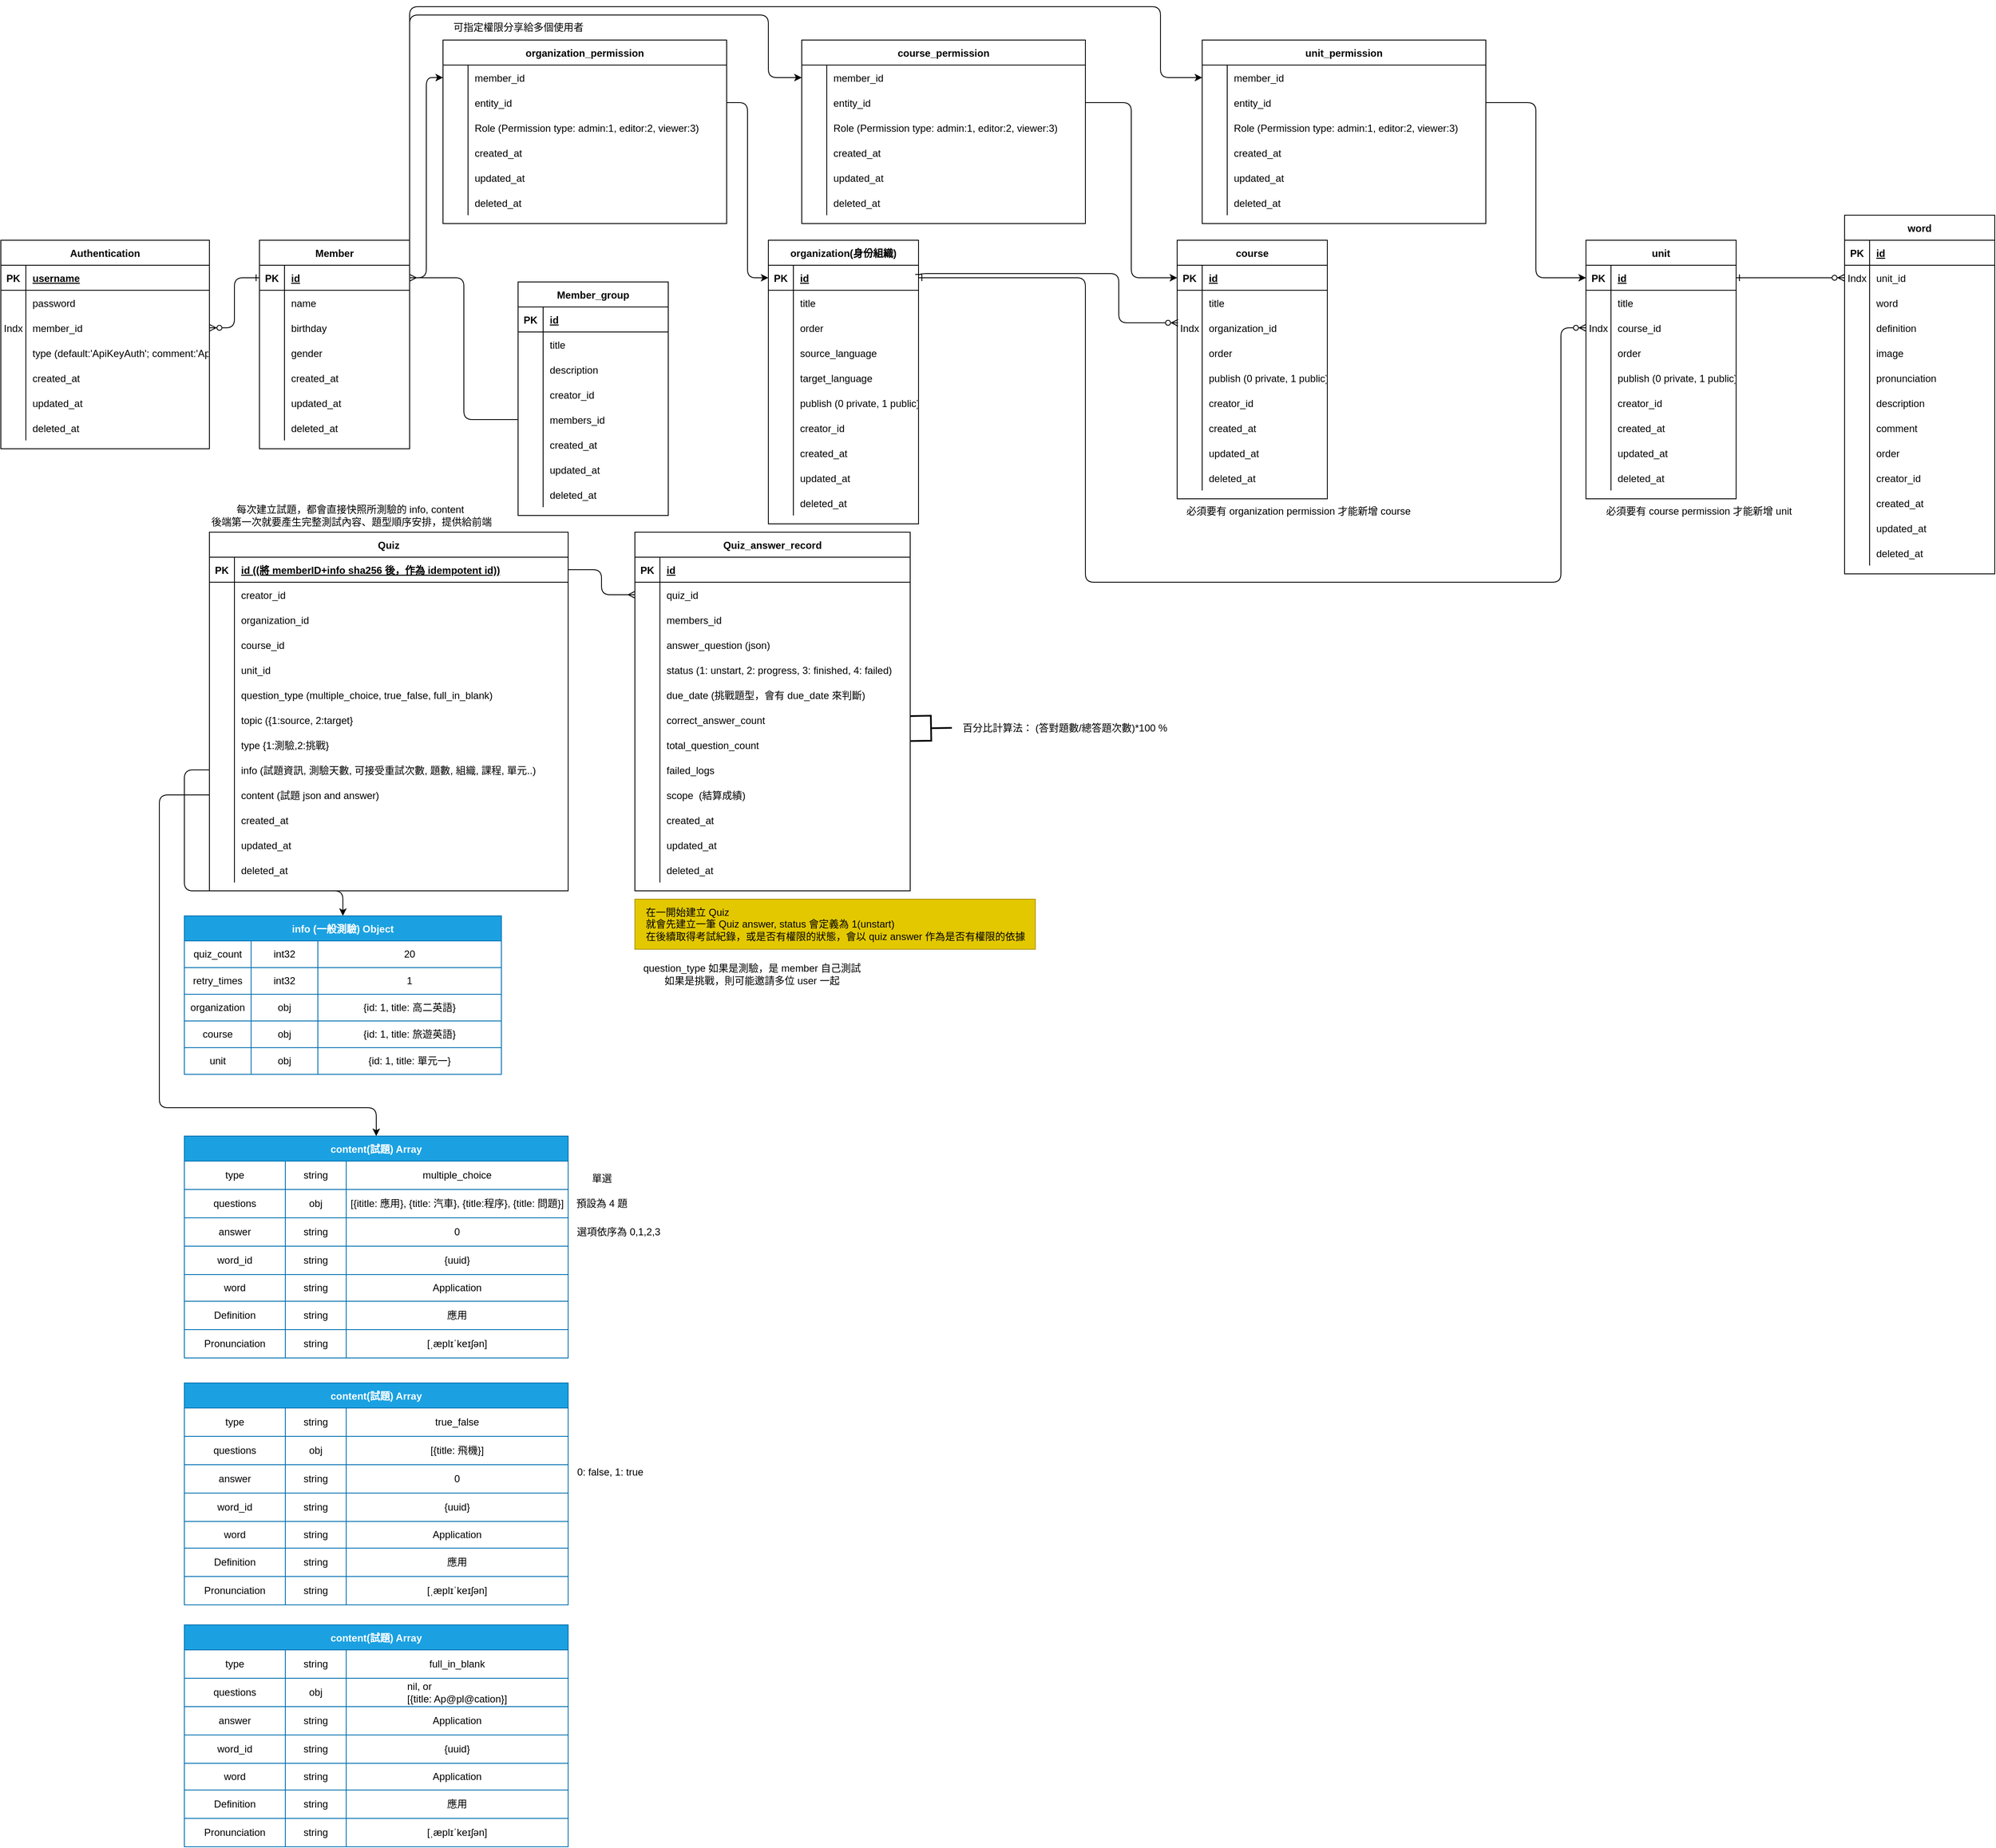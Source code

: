 <mxfile>
    <diagram id="R2lEEEUBdFMjLlhIrx00" name="Page-1">
        <mxGraphModel dx="1736" dy="1006" grid="1" gridSize="10" guides="1" tooltips="1" connect="1" arrows="1" fold="1" page="1" pageScale="1" pageWidth="850" pageHeight="1100" math="0" shadow="0" extFonts="Permanent Marker^https://fonts.googleapis.com/css?family=Permanent+Marker">
            <root>
                <mxCell id="0"/>
                <mxCell id="1" parent="0"/>
                <mxCell id="C-vyLk0tnHw3VtMMgP7b-1" value="" style="edgeStyle=entityRelationEdgeStyle;endArrow=ERzeroToMany;startArrow=ERone;endFill=1;startFill=0;entryX=1;entryY=0.5;entryDx=0;entryDy=0;exitX=0;exitY=0.5;exitDx=0;exitDy=0;" parent="1" source="xzGnBg25GaX2GaYVYBUX-44" target="xzGnBg25GaX2GaYVYBUX-37" edge="1">
                    <mxGeometry width="100" height="100" relative="1" as="geometry">
                        <mxPoint x="390" y="420" as="sourcePoint"/>
                        <mxPoint x="430" y="890" as="targetPoint"/>
                    </mxGeometry>
                </mxCell>
                <mxCell id="C-vyLk0tnHw3VtMMgP7b-2" value="Authentication" style="shape=table;startSize=30;container=1;collapsible=1;childLayout=tableLayout;fixedRows=1;rowLines=0;fontStyle=1;align=center;resizeLast=1;" parent="1" vertex="1">
                    <mxGeometry x="20" y="310" width="250" height="250" as="geometry"/>
                </mxCell>
                <mxCell id="C-vyLk0tnHw3VtMMgP7b-3" value="" style="shape=partialRectangle;collapsible=0;dropTarget=0;pointerEvents=0;fillColor=none;points=[[0,0.5],[1,0.5]];portConstraint=eastwest;top=0;left=0;right=0;bottom=1;" parent="C-vyLk0tnHw3VtMMgP7b-2" vertex="1">
                    <mxGeometry y="30" width="250" height="30" as="geometry"/>
                </mxCell>
                <mxCell id="C-vyLk0tnHw3VtMMgP7b-4" value="PK" style="shape=partialRectangle;overflow=hidden;connectable=0;fillColor=none;top=0;left=0;bottom=0;right=0;fontStyle=1;" parent="C-vyLk0tnHw3VtMMgP7b-3" vertex="1">
                    <mxGeometry width="30" height="30" as="geometry">
                        <mxRectangle width="30" height="30" as="alternateBounds"/>
                    </mxGeometry>
                </mxCell>
                <mxCell id="C-vyLk0tnHw3VtMMgP7b-5" value="username" style="shape=partialRectangle;overflow=hidden;connectable=0;fillColor=none;top=0;left=0;bottom=0;right=0;align=left;spacingLeft=6;fontStyle=5;" parent="C-vyLk0tnHw3VtMMgP7b-3" vertex="1">
                    <mxGeometry x="30" width="220" height="30" as="geometry">
                        <mxRectangle width="220" height="30" as="alternateBounds"/>
                    </mxGeometry>
                </mxCell>
                <mxCell id="C-vyLk0tnHw3VtMMgP7b-6" value="" style="shape=partialRectangle;collapsible=0;dropTarget=0;pointerEvents=0;fillColor=none;points=[[0,0.5],[1,0.5]];portConstraint=eastwest;top=0;left=0;right=0;bottom=0;" parent="C-vyLk0tnHw3VtMMgP7b-2" vertex="1">
                    <mxGeometry y="60" width="250" height="30" as="geometry"/>
                </mxCell>
                <mxCell id="C-vyLk0tnHw3VtMMgP7b-7" value="" style="shape=partialRectangle;overflow=hidden;connectable=0;fillColor=none;top=0;left=0;bottom=0;right=0;" parent="C-vyLk0tnHw3VtMMgP7b-6" vertex="1">
                    <mxGeometry width="30" height="30" as="geometry">
                        <mxRectangle width="30" height="30" as="alternateBounds"/>
                    </mxGeometry>
                </mxCell>
                <mxCell id="C-vyLk0tnHw3VtMMgP7b-8" value="password" style="shape=partialRectangle;overflow=hidden;connectable=0;fillColor=none;top=0;left=0;bottom=0;right=0;align=left;spacingLeft=6;" parent="C-vyLk0tnHw3VtMMgP7b-6" vertex="1">
                    <mxGeometry x="30" width="220" height="30" as="geometry">
                        <mxRectangle width="220" height="30" as="alternateBounds"/>
                    </mxGeometry>
                </mxCell>
                <mxCell id="xzGnBg25GaX2GaYVYBUX-37" value="" style="shape=partialRectangle;collapsible=0;dropTarget=0;pointerEvents=0;fillColor=none;points=[[0,0.5],[1,0.5]];portConstraint=eastwest;top=0;left=0;right=0;bottom=0;" parent="C-vyLk0tnHw3VtMMgP7b-2" vertex="1">
                    <mxGeometry y="90" width="250" height="30" as="geometry"/>
                </mxCell>
                <mxCell id="xzGnBg25GaX2GaYVYBUX-38" value="Indx" style="shape=partialRectangle;overflow=hidden;connectable=0;fillColor=none;top=0;left=0;bottom=0;right=0;" parent="xzGnBg25GaX2GaYVYBUX-37" vertex="1">
                    <mxGeometry width="30" height="30" as="geometry">
                        <mxRectangle width="30" height="30" as="alternateBounds"/>
                    </mxGeometry>
                </mxCell>
                <mxCell id="xzGnBg25GaX2GaYVYBUX-39" value="member_id" style="shape=partialRectangle;overflow=hidden;connectable=0;fillColor=none;top=0;left=0;bottom=0;right=0;align=left;spacingLeft=6;" parent="xzGnBg25GaX2GaYVYBUX-37" vertex="1">
                    <mxGeometry x="30" width="220" height="30" as="geometry">
                        <mxRectangle width="220" height="30" as="alternateBounds"/>
                    </mxGeometry>
                </mxCell>
                <mxCell id="xzGnBg25GaX2GaYVYBUX-34" value="" style="shape=partialRectangle;collapsible=0;dropTarget=0;pointerEvents=0;fillColor=none;points=[[0,0.5],[1,0.5]];portConstraint=eastwest;top=0;left=0;right=0;bottom=0;" parent="C-vyLk0tnHw3VtMMgP7b-2" vertex="1">
                    <mxGeometry y="120" width="250" height="30" as="geometry"/>
                </mxCell>
                <mxCell id="xzGnBg25GaX2GaYVYBUX-35" value="" style="shape=partialRectangle;overflow=hidden;connectable=0;fillColor=none;top=0;left=0;bottom=0;right=0;" parent="xzGnBg25GaX2GaYVYBUX-34" vertex="1">
                    <mxGeometry width="30" height="30" as="geometry">
                        <mxRectangle width="30" height="30" as="alternateBounds"/>
                    </mxGeometry>
                </mxCell>
                <mxCell id="xzGnBg25GaX2GaYVYBUX-36" value="type (default:'ApiKeyAuth'; comment:'ApikeyAuth, AppleId, GoogleId..'&quot;)" style="shape=partialRectangle;overflow=hidden;connectable=0;fillColor=none;top=0;left=0;bottom=0;right=0;align=left;spacingLeft=6;" parent="xzGnBg25GaX2GaYVYBUX-34" vertex="1">
                    <mxGeometry x="30" width="220" height="30" as="geometry">
                        <mxRectangle width="220" height="30" as="alternateBounds"/>
                    </mxGeometry>
                </mxCell>
                <mxCell id="xzGnBg25GaX2GaYVYBUX-31" value="" style="shape=partialRectangle;collapsible=0;dropTarget=0;pointerEvents=0;fillColor=none;points=[[0,0.5],[1,0.5]];portConstraint=eastwest;top=0;left=0;right=0;bottom=0;" parent="C-vyLk0tnHw3VtMMgP7b-2" vertex="1">
                    <mxGeometry y="150" width="250" height="30" as="geometry"/>
                </mxCell>
                <mxCell id="xzGnBg25GaX2GaYVYBUX-32" value="" style="shape=partialRectangle;overflow=hidden;connectable=0;fillColor=none;top=0;left=0;bottom=0;right=0;" parent="xzGnBg25GaX2GaYVYBUX-31" vertex="1">
                    <mxGeometry width="30" height="30" as="geometry">
                        <mxRectangle width="30" height="30" as="alternateBounds"/>
                    </mxGeometry>
                </mxCell>
                <mxCell id="xzGnBg25GaX2GaYVYBUX-33" value="created_at" style="shape=partialRectangle;overflow=hidden;connectable=0;fillColor=none;top=0;left=0;bottom=0;right=0;align=left;spacingLeft=6;" parent="xzGnBg25GaX2GaYVYBUX-31" vertex="1">
                    <mxGeometry x="30" width="220" height="30" as="geometry">
                        <mxRectangle width="220" height="30" as="alternateBounds"/>
                    </mxGeometry>
                </mxCell>
                <mxCell id="xzGnBg25GaX2GaYVYBUX-40" value="" style="shape=partialRectangle;collapsible=0;dropTarget=0;pointerEvents=0;fillColor=none;points=[[0,0.5],[1,0.5]];portConstraint=eastwest;top=0;left=0;right=0;bottom=0;" parent="C-vyLk0tnHw3VtMMgP7b-2" vertex="1">
                    <mxGeometry y="180" width="250" height="30" as="geometry"/>
                </mxCell>
                <mxCell id="xzGnBg25GaX2GaYVYBUX-41" value="" style="shape=partialRectangle;overflow=hidden;connectable=0;fillColor=none;top=0;left=0;bottom=0;right=0;" parent="xzGnBg25GaX2GaYVYBUX-40" vertex="1">
                    <mxGeometry width="30" height="30" as="geometry">
                        <mxRectangle width="30" height="30" as="alternateBounds"/>
                    </mxGeometry>
                </mxCell>
                <mxCell id="xzGnBg25GaX2GaYVYBUX-42" value="updated_at" style="shape=partialRectangle;overflow=hidden;connectable=0;fillColor=none;top=0;left=0;bottom=0;right=0;align=left;spacingLeft=6;" parent="xzGnBg25GaX2GaYVYBUX-40" vertex="1">
                    <mxGeometry x="30" width="220" height="30" as="geometry">
                        <mxRectangle width="220" height="30" as="alternateBounds"/>
                    </mxGeometry>
                </mxCell>
                <mxCell id="C-vyLk0tnHw3VtMMgP7b-9" value="" style="shape=partialRectangle;collapsible=0;dropTarget=0;pointerEvents=0;fillColor=none;points=[[0,0.5],[1,0.5]];portConstraint=eastwest;top=0;left=0;right=0;bottom=0;" parent="C-vyLk0tnHw3VtMMgP7b-2" vertex="1">
                    <mxGeometry y="210" width="250" height="30" as="geometry"/>
                </mxCell>
                <mxCell id="C-vyLk0tnHw3VtMMgP7b-10" value="" style="shape=partialRectangle;overflow=hidden;connectable=0;fillColor=none;top=0;left=0;bottom=0;right=0;" parent="C-vyLk0tnHw3VtMMgP7b-9" vertex="1">
                    <mxGeometry width="30" height="30" as="geometry">
                        <mxRectangle width="30" height="30" as="alternateBounds"/>
                    </mxGeometry>
                </mxCell>
                <mxCell id="C-vyLk0tnHw3VtMMgP7b-11" value="deleted_at" style="shape=partialRectangle;overflow=hidden;connectable=0;fillColor=none;top=0;left=0;bottom=0;right=0;align=left;spacingLeft=6;" parent="C-vyLk0tnHw3VtMMgP7b-9" vertex="1">
                    <mxGeometry x="30" width="220" height="30" as="geometry">
                        <mxRectangle width="220" height="30" as="alternateBounds"/>
                    </mxGeometry>
                </mxCell>
                <mxCell id="xzGnBg25GaX2GaYVYBUX-43" value="Member" style="shape=table;startSize=30;container=1;collapsible=1;childLayout=tableLayout;fixedRows=1;rowLines=0;fontStyle=1;align=center;resizeLast=1;" parent="1" vertex="1">
                    <mxGeometry x="330" y="310" width="180" height="250" as="geometry"/>
                </mxCell>
                <mxCell id="xzGnBg25GaX2GaYVYBUX-44" value="" style="shape=partialRectangle;collapsible=0;dropTarget=0;pointerEvents=0;fillColor=none;top=0;left=0;bottom=1;right=0;points=[[0,0.5],[1,0.5]];portConstraint=eastwest;" parent="xzGnBg25GaX2GaYVYBUX-43" vertex="1">
                    <mxGeometry y="30" width="180" height="30" as="geometry"/>
                </mxCell>
                <mxCell id="xzGnBg25GaX2GaYVYBUX-45" value="PK" style="shape=partialRectangle;connectable=0;fillColor=none;top=0;left=0;bottom=0;right=0;fontStyle=1;overflow=hidden;" parent="xzGnBg25GaX2GaYVYBUX-44" vertex="1">
                    <mxGeometry width="30" height="30" as="geometry">
                        <mxRectangle width="30" height="30" as="alternateBounds"/>
                    </mxGeometry>
                </mxCell>
                <mxCell id="xzGnBg25GaX2GaYVYBUX-46" value="id" style="shape=partialRectangle;connectable=0;fillColor=none;top=0;left=0;bottom=0;right=0;align=left;spacingLeft=6;fontStyle=5;overflow=hidden;" parent="xzGnBg25GaX2GaYVYBUX-44" vertex="1">
                    <mxGeometry x="30" width="150" height="30" as="geometry">
                        <mxRectangle width="150" height="30" as="alternateBounds"/>
                    </mxGeometry>
                </mxCell>
                <mxCell id="xzGnBg25GaX2GaYVYBUX-47" value="" style="shape=partialRectangle;collapsible=0;dropTarget=0;pointerEvents=0;fillColor=none;top=0;left=0;bottom=0;right=0;points=[[0,0.5],[1,0.5]];portConstraint=eastwest;" parent="xzGnBg25GaX2GaYVYBUX-43" vertex="1">
                    <mxGeometry y="60" width="180" height="30" as="geometry"/>
                </mxCell>
                <mxCell id="xzGnBg25GaX2GaYVYBUX-48" value="" style="shape=partialRectangle;connectable=0;fillColor=none;top=0;left=0;bottom=0;right=0;editable=1;overflow=hidden;" parent="xzGnBg25GaX2GaYVYBUX-47" vertex="1">
                    <mxGeometry width="30" height="30" as="geometry">
                        <mxRectangle width="30" height="30" as="alternateBounds"/>
                    </mxGeometry>
                </mxCell>
                <mxCell id="xzGnBg25GaX2GaYVYBUX-49" value="name" style="shape=partialRectangle;connectable=0;fillColor=none;top=0;left=0;bottom=0;right=0;align=left;spacingLeft=6;overflow=hidden;" parent="xzGnBg25GaX2GaYVYBUX-47" vertex="1">
                    <mxGeometry x="30" width="150" height="30" as="geometry">
                        <mxRectangle width="150" height="30" as="alternateBounds"/>
                    </mxGeometry>
                </mxCell>
                <mxCell id="xzGnBg25GaX2GaYVYBUX-50" value="" style="shape=partialRectangle;collapsible=0;dropTarget=0;pointerEvents=0;fillColor=none;top=0;left=0;bottom=0;right=0;points=[[0,0.5],[1,0.5]];portConstraint=eastwest;" parent="xzGnBg25GaX2GaYVYBUX-43" vertex="1">
                    <mxGeometry y="90" width="180" height="30" as="geometry"/>
                </mxCell>
                <mxCell id="xzGnBg25GaX2GaYVYBUX-51" value="" style="shape=partialRectangle;connectable=0;fillColor=none;top=0;left=0;bottom=0;right=0;editable=1;overflow=hidden;" parent="xzGnBg25GaX2GaYVYBUX-50" vertex="1">
                    <mxGeometry width="30" height="30" as="geometry">
                        <mxRectangle width="30" height="30" as="alternateBounds"/>
                    </mxGeometry>
                </mxCell>
                <mxCell id="xzGnBg25GaX2GaYVYBUX-52" value="birthday" style="shape=partialRectangle;connectable=0;fillColor=none;top=0;left=0;bottom=0;right=0;align=left;spacingLeft=6;overflow=hidden;" parent="xzGnBg25GaX2GaYVYBUX-50" vertex="1">
                    <mxGeometry x="30" width="150" height="30" as="geometry">
                        <mxRectangle width="150" height="30" as="alternateBounds"/>
                    </mxGeometry>
                </mxCell>
                <mxCell id="xzGnBg25GaX2GaYVYBUX-68" value="" style="shape=partialRectangle;collapsible=0;dropTarget=0;pointerEvents=0;fillColor=none;top=0;left=0;bottom=0;right=0;points=[[0,0.5],[1,0.5]];portConstraint=eastwest;" parent="xzGnBg25GaX2GaYVYBUX-43" vertex="1">
                    <mxGeometry y="120" width="180" height="30" as="geometry"/>
                </mxCell>
                <mxCell id="xzGnBg25GaX2GaYVYBUX-69" value="" style="shape=partialRectangle;connectable=0;fillColor=none;top=0;left=0;bottom=0;right=0;editable=1;overflow=hidden;" parent="xzGnBg25GaX2GaYVYBUX-68" vertex="1">
                    <mxGeometry width="30" height="30" as="geometry">
                        <mxRectangle width="30" height="30" as="alternateBounds"/>
                    </mxGeometry>
                </mxCell>
                <mxCell id="xzGnBg25GaX2GaYVYBUX-70" value="gender" style="shape=partialRectangle;connectable=0;fillColor=none;top=0;left=0;bottom=0;right=0;align=left;spacingLeft=6;overflow=hidden;" parent="xzGnBg25GaX2GaYVYBUX-68" vertex="1">
                    <mxGeometry x="30" width="150" height="30" as="geometry">
                        <mxRectangle width="150" height="30" as="alternateBounds"/>
                    </mxGeometry>
                </mxCell>
                <mxCell id="xzGnBg25GaX2GaYVYBUX-65" value="" style="shape=partialRectangle;collapsible=0;dropTarget=0;pointerEvents=0;fillColor=none;top=0;left=0;bottom=0;right=0;points=[[0,0.5],[1,0.5]];portConstraint=eastwest;" parent="xzGnBg25GaX2GaYVYBUX-43" vertex="1">
                    <mxGeometry y="150" width="180" height="30" as="geometry"/>
                </mxCell>
                <mxCell id="xzGnBg25GaX2GaYVYBUX-66" value="" style="shape=partialRectangle;connectable=0;fillColor=none;top=0;left=0;bottom=0;right=0;editable=1;overflow=hidden;" parent="xzGnBg25GaX2GaYVYBUX-65" vertex="1">
                    <mxGeometry width="30" height="30" as="geometry">
                        <mxRectangle width="30" height="30" as="alternateBounds"/>
                    </mxGeometry>
                </mxCell>
                <mxCell id="xzGnBg25GaX2GaYVYBUX-67" value="created_at" style="shape=partialRectangle;connectable=0;fillColor=none;top=0;left=0;bottom=0;right=0;align=left;spacingLeft=6;overflow=hidden;" parent="xzGnBg25GaX2GaYVYBUX-65" vertex="1">
                    <mxGeometry x="30" width="150" height="30" as="geometry">
                        <mxRectangle width="150" height="30" as="alternateBounds"/>
                    </mxGeometry>
                </mxCell>
                <mxCell id="xzGnBg25GaX2GaYVYBUX-62" value="" style="shape=partialRectangle;collapsible=0;dropTarget=0;pointerEvents=0;fillColor=none;top=0;left=0;bottom=0;right=0;points=[[0,0.5],[1,0.5]];portConstraint=eastwest;" parent="xzGnBg25GaX2GaYVYBUX-43" vertex="1">
                    <mxGeometry y="180" width="180" height="30" as="geometry"/>
                </mxCell>
                <mxCell id="xzGnBg25GaX2GaYVYBUX-63" value="" style="shape=partialRectangle;connectable=0;fillColor=none;top=0;left=0;bottom=0;right=0;editable=1;overflow=hidden;" parent="xzGnBg25GaX2GaYVYBUX-62" vertex="1">
                    <mxGeometry width="30" height="30" as="geometry">
                        <mxRectangle width="30" height="30" as="alternateBounds"/>
                    </mxGeometry>
                </mxCell>
                <mxCell id="xzGnBg25GaX2GaYVYBUX-64" value="updated_at" style="shape=partialRectangle;connectable=0;fillColor=none;top=0;left=0;bottom=0;right=0;align=left;spacingLeft=6;overflow=hidden;" parent="xzGnBg25GaX2GaYVYBUX-62" vertex="1">
                    <mxGeometry x="30" width="150" height="30" as="geometry">
                        <mxRectangle width="150" height="30" as="alternateBounds"/>
                    </mxGeometry>
                </mxCell>
                <mxCell id="xzGnBg25GaX2GaYVYBUX-59" value="" style="shape=partialRectangle;collapsible=0;dropTarget=0;pointerEvents=0;fillColor=none;top=0;left=0;bottom=0;right=0;points=[[0,0.5],[1,0.5]];portConstraint=eastwest;" parent="xzGnBg25GaX2GaYVYBUX-43" vertex="1">
                    <mxGeometry y="210" width="180" height="30" as="geometry"/>
                </mxCell>
                <mxCell id="xzGnBg25GaX2GaYVYBUX-60" value="" style="shape=partialRectangle;connectable=0;fillColor=none;top=0;left=0;bottom=0;right=0;editable=1;overflow=hidden;" parent="xzGnBg25GaX2GaYVYBUX-59" vertex="1">
                    <mxGeometry width="30" height="30" as="geometry">
                        <mxRectangle width="30" height="30" as="alternateBounds"/>
                    </mxGeometry>
                </mxCell>
                <mxCell id="xzGnBg25GaX2GaYVYBUX-61" value="deleted_at" style="shape=partialRectangle;connectable=0;fillColor=none;top=0;left=0;bottom=0;right=0;align=left;spacingLeft=6;overflow=hidden;" parent="xzGnBg25GaX2GaYVYBUX-59" vertex="1">
                    <mxGeometry x="30" width="150" height="30" as="geometry">
                        <mxRectangle width="150" height="30" as="alternateBounds"/>
                    </mxGeometry>
                </mxCell>
                <mxCell id="xzGnBg25GaX2GaYVYBUX-71" value="organization(身份組織)" style="shape=table;startSize=30;container=1;collapsible=1;childLayout=tableLayout;fixedRows=1;rowLines=0;fontStyle=1;align=center;resizeLast=1;" parent="1" vertex="1">
                    <mxGeometry x="940" y="310" width="180" height="340" as="geometry"/>
                </mxCell>
                <mxCell id="xzGnBg25GaX2GaYVYBUX-72" value="" style="shape=partialRectangle;collapsible=0;dropTarget=0;pointerEvents=0;fillColor=none;top=0;left=0;bottom=1;right=0;points=[[0,0.5],[1,0.5]];portConstraint=eastwest;" parent="xzGnBg25GaX2GaYVYBUX-71" vertex="1">
                    <mxGeometry y="30" width="180" height="30" as="geometry"/>
                </mxCell>
                <mxCell id="xzGnBg25GaX2GaYVYBUX-73" value="PK" style="shape=partialRectangle;connectable=0;fillColor=none;top=0;left=0;bottom=0;right=0;fontStyle=1;overflow=hidden;" parent="xzGnBg25GaX2GaYVYBUX-72" vertex="1">
                    <mxGeometry width="30" height="30" as="geometry">
                        <mxRectangle width="30" height="30" as="alternateBounds"/>
                    </mxGeometry>
                </mxCell>
                <mxCell id="xzGnBg25GaX2GaYVYBUX-74" value="id" style="shape=partialRectangle;connectable=0;fillColor=none;top=0;left=0;bottom=0;right=0;align=left;spacingLeft=6;fontStyle=5;overflow=hidden;" parent="xzGnBg25GaX2GaYVYBUX-72" vertex="1">
                    <mxGeometry x="30" width="150" height="30" as="geometry">
                        <mxRectangle width="150" height="30" as="alternateBounds"/>
                    </mxGeometry>
                </mxCell>
                <mxCell id="xzGnBg25GaX2GaYVYBUX-75" value="" style="shape=partialRectangle;collapsible=0;dropTarget=0;pointerEvents=0;fillColor=none;top=0;left=0;bottom=0;right=0;points=[[0,0.5],[1,0.5]];portConstraint=eastwest;" parent="xzGnBg25GaX2GaYVYBUX-71" vertex="1">
                    <mxGeometry y="60" width="180" height="30" as="geometry"/>
                </mxCell>
                <mxCell id="xzGnBg25GaX2GaYVYBUX-76" value="" style="shape=partialRectangle;connectable=0;fillColor=none;top=0;left=0;bottom=0;right=0;editable=1;overflow=hidden;" parent="xzGnBg25GaX2GaYVYBUX-75" vertex="1">
                    <mxGeometry width="30" height="30" as="geometry">
                        <mxRectangle width="30" height="30" as="alternateBounds"/>
                    </mxGeometry>
                </mxCell>
                <mxCell id="xzGnBg25GaX2GaYVYBUX-77" value="title" style="shape=partialRectangle;connectable=0;fillColor=none;top=0;left=0;bottom=0;right=0;align=left;spacingLeft=6;overflow=hidden;" parent="xzGnBg25GaX2GaYVYBUX-75" vertex="1">
                    <mxGeometry x="30" width="150" height="30" as="geometry">
                        <mxRectangle width="150" height="30" as="alternateBounds"/>
                    </mxGeometry>
                </mxCell>
                <mxCell id="xzGnBg25GaX2GaYVYBUX-78" value="" style="shape=partialRectangle;collapsible=0;dropTarget=0;pointerEvents=0;fillColor=none;top=0;left=0;bottom=0;right=0;points=[[0,0.5],[1,0.5]];portConstraint=eastwest;" parent="xzGnBg25GaX2GaYVYBUX-71" vertex="1">
                    <mxGeometry y="90" width="180" height="30" as="geometry"/>
                </mxCell>
                <mxCell id="xzGnBg25GaX2GaYVYBUX-79" value="" style="shape=partialRectangle;connectable=0;fillColor=none;top=0;left=0;bottom=0;right=0;editable=1;overflow=hidden;" parent="xzGnBg25GaX2GaYVYBUX-78" vertex="1">
                    <mxGeometry width="30" height="30" as="geometry">
                        <mxRectangle width="30" height="30" as="alternateBounds"/>
                    </mxGeometry>
                </mxCell>
                <mxCell id="xzGnBg25GaX2GaYVYBUX-80" value="order" style="shape=partialRectangle;connectable=0;fillColor=none;top=0;left=0;bottom=0;right=0;align=left;spacingLeft=6;overflow=hidden;" parent="xzGnBg25GaX2GaYVYBUX-78" vertex="1">
                    <mxGeometry x="30" width="150" height="30" as="geometry">
                        <mxRectangle width="150" height="30" as="alternateBounds"/>
                    </mxGeometry>
                </mxCell>
                <mxCell id="xzGnBg25GaX2GaYVYBUX-259" value="" style="shape=partialRectangle;collapsible=0;dropTarget=0;pointerEvents=0;fillColor=none;top=0;left=0;bottom=0;right=0;points=[[0,0.5],[1,0.5]];portConstraint=eastwest;" parent="xzGnBg25GaX2GaYVYBUX-71" vertex="1">
                    <mxGeometry y="120" width="180" height="30" as="geometry"/>
                </mxCell>
                <mxCell id="xzGnBg25GaX2GaYVYBUX-260" value="" style="shape=partialRectangle;connectable=0;fillColor=none;top=0;left=0;bottom=0;right=0;editable=1;overflow=hidden;" parent="xzGnBg25GaX2GaYVYBUX-259" vertex="1">
                    <mxGeometry width="30" height="30" as="geometry">
                        <mxRectangle width="30" height="30" as="alternateBounds"/>
                    </mxGeometry>
                </mxCell>
                <mxCell id="xzGnBg25GaX2GaYVYBUX-261" value="source_language" style="shape=partialRectangle;connectable=0;fillColor=none;top=0;left=0;bottom=0;right=0;align=left;spacingLeft=6;overflow=hidden;" parent="xzGnBg25GaX2GaYVYBUX-259" vertex="1">
                    <mxGeometry x="30" width="150" height="30" as="geometry">
                        <mxRectangle width="150" height="30" as="alternateBounds"/>
                    </mxGeometry>
                </mxCell>
                <mxCell id="xzGnBg25GaX2GaYVYBUX-262" value="" style="shape=partialRectangle;collapsible=0;dropTarget=0;pointerEvents=0;fillColor=none;top=0;left=0;bottom=0;right=0;points=[[0,0.5],[1,0.5]];portConstraint=eastwest;" parent="xzGnBg25GaX2GaYVYBUX-71" vertex="1">
                    <mxGeometry y="150" width="180" height="30" as="geometry"/>
                </mxCell>
                <mxCell id="xzGnBg25GaX2GaYVYBUX-263" value="" style="shape=partialRectangle;connectable=0;fillColor=none;top=0;left=0;bottom=0;right=0;editable=1;overflow=hidden;" parent="xzGnBg25GaX2GaYVYBUX-262" vertex="1">
                    <mxGeometry width="30" height="30" as="geometry">
                        <mxRectangle width="30" height="30" as="alternateBounds"/>
                    </mxGeometry>
                </mxCell>
                <mxCell id="xzGnBg25GaX2GaYVYBUX-264" value="target_language" style="shape=partialRectangle;connectable=0;fillColor=none;top=0;left=0;bottom=0;right=0;align=left;spacingLeft=6;overflow=hidden;" parent="xzGnBg25GaX2GaYVYBUX-262" vertex="1">
                    <mxGeometry x="30" width="150" height="30" as="geometry">
                        <mxRectangle width="150" height="30" as="alternateBounds"/>
                    </mxGeometry>
                </mxCell>
                <mxCell id="203" value="" style="shape=partialRectangle;collapsible=0;dropTarget=0;pointerEvents=0;fillColor=none;top=0;left=0;bottom=0;right=0;points=[[0,0.5],[1,0.5]];portConstraint=eastwest;" parent="xzGnBg25GaX2GaYVYBUX-71" vertex="1">
                    <mxGeometry y="180" width="180" height="30" as="geometry"/>
                </mxCell>
                <mxCell id="204" value="" style="shape=partialRectangle;connectable=0;fillColor=none;top=0;left=0;bottom=0;right=0;editable=1;overflow=hidden;" parent="203" vertex="1">
                    <mxGeometry width="30" height="30" as="geometry">
                        <mxRectangle width="30" height="30" as="alternateBounds"/>
                    </mxGeometry>
                </mxCell>
                <mxCell id="205" value="publish (0 private, 1 public)" style="shape=partialRectangle;connectable=0;fillColor=none;top=0;left=0;bottom=0;right=0;align=left;spacingLeft=6;overflow=hidden;" parent="203" vertex="1">
                    <mxGeometry x="30" width="150" height="30" as="geometry">
                        <mxRectangle width="150" height="30" as="alternateBounds"/>
                    </mxGeometry>
                </mxCell>
                <mxCell id="91" value="" style="shape=partialRectangle;collapsible=0;dropTarget=0;pointerEvents=0;fillColor=none;top=0;left=0;bottom=0;right=0;points=[[0,0.5],[1,0.5]];portConstraint=eastwest;" parent="xzGnBg25GaX2GaYVYBUX-71" vertex="1">
                    <mxGeometry y="210" width="180" height="30" as="geometry"/>
                </mxCell>
                <mxCell id="92" value="" style="shape=partialRectangle;connectable=0;fillColor=none;top=0;left=0;bottom=0;right=0;editable=1;overflow=hidden;" parent="91" vertex="1">
                    <mxGeometry width="30" height="30" as="geometry">
                        <mxRectangle width="30" height="30" as="alternateBounds"/>
                    </mxGeometry>
                </mxCell>
                <mxCell id="93" value="creator_id" style="shape=partialRectangle;connectable=0;fillColor=none;top=0;left=0;bottom=0;right=0;align=left;spacingLeft=6;overflow=hidden;" parent="91" vertex="1">
                    <mxGeometry x="30" width="150" height="30" as="geometry">
                        <mxRectangle width="150" height="30" as="alternateBounds"/>
                    </mxGeometry>
                </mxCell>
                <mxCell id="xzGnBg25GaX2GaYVYBUX-84" value="" style="shape=partialRectangle;collapsible=0;dropTarget=0;pointerEvents=0;fillColor=none;top=0;left=0;bottom=0;right=0;points=[[0,0.5],[1,0.5]];portConstraint=eastwest;" parent="xzGnBg25GaX2GaYVYBUX-71" vertex="1">
                    <mxGeometry y="240" width="180" height="30" as="geometry"/>
                </mxCell>
                <mxCell id="xzGnBg25GaX2GaYVYBUX-85" value="" style="shape=partialRectangle;connectable=0;fillColor=none;top=0;left=0;bottom=0;right=0;editable=1;overflow=hidden;" parent="xzGnBg25GaX2GaYVYBUX-84" vertex="1">
                    <mxGeometry width="30" height="30" as="geometry">
                        <mxRectangle width="30" height="30" as="alternateBounds"/>
                    </mxGeometry>
                </mxCell>
                <mxCell id="xzGnBg25GaX2GaYVYBUX-86" value="created_at" style="shape=partialRectangle;connectable=0;fillColor=none;top=0;left=0;bottom=0;right=0;align=left;spacingLeft=6;overflow=hidden;" parent="xzGnBg25GaX2GaYVYBUX-84" vertex="1">
                    <mxGeometry x="30" width="150" height="30" as="geometry">
                        <mxRectangle width="150" height="30" as="alternateBounds"/>
                    </mxGeometry>
                </mxCell>
                <mxCell id="xzGnBg25GaX2GaYVYBUX-93" value="" style="shape=partialRectangle;collapsible=0;dropTarget=0;pointerEvents=0;fillColor=none;top=0;left=0;bottom=0;right=0;points=[[0,0.5],[1,0.5]];portConstraint=eastwest;" parent="xzGnBg25GaX2GaYVYBUX-71" vertex="1">
                    <mxGeometry y="270" width="180" height="30" as="geometry"/>
                </mxCell>
                <mxCell id="xzGnBg25GaX2GaYVYBUX-94" value="" style="shape=partialRectangle;connectable=0;fillColor=none;top=0;left=0;bottom=0;right=0;editable=1;overflow=hidden;" parent="xzGnBg25GaX2GaYVYBUX-93" vertex="1">
                    <mxGeometry width="30" height="30" as="geometry">
                        <mxRectangle width="30" height="30" as="alternateBounds"/>
                    </mxGeometry>
                </mxCell>
                <mxCell id="xzGnBg25GaX2GaYVYBUX-95" value="updated_at" style="shape=partialRectangle;connectable=0;fillColor=none;top=0;left=0;bottom=0;right=0;align=left;spacingLeft=6;overflow=hidden;" parent="xzGnBg25GaX2GaYVYBUX-93" vertex="1">
                    <mxGeometry x="30" width="150" height="30" as="geometry">
                        <mxRectangle width="150" height="30" as="alternateBounds"/>
                    </mxGeometry>
                </mxCell>
                <mxCell id="xzGnBg25GaX2GaYVYBUX-81" value="" style="shape=partialRectangle;collapsible=0;dropTarget=0;pointerEvents=0;fillColor=none;top=0;left=0;bottom=0;right=0;points=[[0,0.5],[1,0.5]];portConstraint=eastwest;" parent="xzGnBg25GaX2GaYVYBUX-71" vertex="1">
                    <mxGeometry y="300" width="180" height="30" as="geometry"/>
                </mxCell>
                <mxCell id="xzGnBg25GaX2GaYVYBUX-82" value="" style="shape=partialRectangle;connectable=0;fillColor=none;top=0;left=0;bottom=0;right=0;editable=1;overflow=hidden;" parent="xzGnBg25GaX2GaYVYBUX-81" vertex="1">
                    <mxGeometry width="30" height="30" as="geometry">
                        <mxRectangle width="30" height="30" as="alternateBounds"/>
                    </mxGeometry>
                </mxCell>
                <mxCell id="xzGnBg25GaX2GaYVYBUX-83" value="deleted_at" style="shape=partialRectangle;connectable=0;fillColor=none;top=0;left=0;bottom=0;right=0;align=left;spacingLeft=6;overflow=hidden;" parent="xzGnBg25GaX2GaYVYBUX-81" vertex="1">
                    <mxGeometry x="30" width="150" height="30" as="geometry">
                        <mxRectangle width="150" height="30" as="alternateBounds"/>
                    </mxGeometry>
                </mxCell>
                <mxCell id="xzGnBg25GaX2GaYVYBUX-96" value="course" style="shape=table;startSize=30;container=1;collapsible=1;childLayout=tableLayout;fixedRows=1;rowLines=0;fontStyle=1;align=center;resizeLast=1;" parent="1" vertex="1">
                    <mxGeometry x="1430" y="310" width="180" height="310" as="geometry"/>
                </mxCell>
                <mxCell id="xzGnBg25GaX2GaYVYBUX-97" value="" style="shape=partialRectangle;collapsible=0;dropTarget=0;pointerEvents=0;fillColor=none;top=0;left=0;bottom=1;right=0;points=[[0,0.5],[1,0.5]];portConstraint=eastwest;" parent="xzGnBg25GaX2GaYVYBUX-96" vertex="1">
                    <mxGeometry y="30" width="180" height="30" as="geometry"/>
                </mxCell>
                <mxCell id="xzGnBg25GaX2GaYVYBUX-98" value="PK" style="shape=partialRectangle;connectable=0;fillColor=none;top=0;left=0;bottom=0;right=0;fontStyle=1;overflow=hidden;" parent="xzGnBg25GaX2GaYVYBUX-97" vertex="1">
                    <mxGeometry width="30" height="30" as="geometry">
                        <mxRectangle width="30" height="30" as="alternateBounds"/>
                    </mxGeometry>
                </mxCell>
                <mxCell id="xzGnBg25GaX2GaYVYBUX-99" value="id" style="shape=partialRectangle;connectable=0;fillColor=none;top=0;left=0;bottom=0;right=0;align=left;spacingLeft=6;fontStyle=5;overflow=hidden;" parent="xzGnBg25GaX2GaYVYBUX-97" vertex="1">
                    <mxGeometry x="30" width="150" height="30" as="geometry">
                        <mxRectangle width="150" height="30" as="alternateBounds"/>
                    </mxGeometry>
                </mxCell>
                <mxCell id="xzGnBg25GaX2GaYVYBUX-100" value="" style="shape=partialRectangle;collapsible=0;dropTarget=0;pointerEvents=0;fillColor=none;top=0;left=0;bottom=0;right=0;points=[[0,0.5],[1,0.5]];portConstraint=eastwest;" parent="xzGnBg25GaX2GaYVYBUX-96" vertex="1">
                    <mxGeometry y="60" width="180" height="30" as="geometry"/>
                </mxCell>
                <mxCell id="xzGnBg25GaX2GaYVYBUX-101" value="" style="shape=partialRectangle;connectable=0;fillColor=none;top=0;left=0;bottom=0;right=0;editable=1;overflow=hidden;" parent="xzGnBg25GaX2GaYVYBUX-100" vertex="1">
                    <mxGeometry width="30" height="30" as="geometry">
                        <mxRectangle width="30" height="30" as="alternateBounds"/>
                    </mxGeometry>
                </mxCell>
                <mxCell id="xzGnBg25GaX2GaYVYBUX-102" value="title" style="shape=partialRectangle;connectable=0;fillColor=none;top=0;left=0;bottom=0;right=0;align=left;spacingLeft=6;overflow=hidden;" parent="xzGnBg25GaX2GaYVYBUX-100" vertex="1">
                    <mxGeometry x="30" width="150" height="30" as="geometry">
                        <mxRectangle width="150" height="30" as="alternateBounds"/>
                    </mxGeometry>
                </mxCell>
                <mxCell id="xzGnBg25GaX2GaYVYBUX-121" value="" style="shape=partialRectangle;collapsible=0;dropTarget=0;pointerEvents=0;fillColor=none;top=0;left=0;bottom=0;right=0;points=[[0,0.5],[1,0.5]];portConstraint=eastwest;" parent="xzGnBg25GaX2GaYVYBUX-96" vertex="1">
                    <mxGeometry y="90" width="180" height="30" as="geometry"/>
                </mxCell>
                <mxCell id="xzGnBg25GaX2GaYVYBUX-122" value="Indx" style="shape=partialRectangle;connectable=0;fillColor=none;top=0;left=0;bottom=0;right=0;editable=1;overflow=hidden;" parent="xzGnBg25GaX2GaYVYBUX-121" vertex="1">
                    <mxGeometry width="30" height="30" as="geometry">
                        <mxRectangle width="30" height="30" as="alternateBounds"/>
                    </mxGeometry>
                </mxCell>
                <mxCell id="xzGnBg25GaX2GaYVYBUX-123" value="organization_id" style="shape=partialRectangle;connectable=0;fillColor=none;top=0;left=0;bottom=0;right=0;align=left;spacingLeft=6;overflow=hidden;" parent="xzGnBg25GaX2GaYVYBUX-121" vertex="1">
                    <mxGeometry x="30" width="150" height="30" as="geometry">
                        <mxRectangle width="150" height="30" as="alternateBounds"/>
                    </mxGeometry>
                </mxCell>
                <mxCell id="xzGnBg25GaX2GaYVYBUX-103" value="" style="shape=partialRectangle;collapsible=0;dropTarget=0;pointerEvents=0;fillColor=none;top=0;left=0;bottom=0;right=0;points=[[0,0.5],[1,0.5]];portConstraint=eastwest;" parent="xzGnBg25GaX2GaYVYBUX-96" vertex="1">
                    <mxGeometry y="120" width="180" height="30" as="geometry"/>
                </mxCell>
                <mxCell id="xzGnBg25GaX2GaYVYBUX-104" value="" style="shape=partialRectangle;connectable=0;fillColor=none;top=0;left=0;bottom=0;right=0;editable=1;overflow=hidden;" parent="xzGnBg25GaX2GaYVYBUX-103" vertex="1">
                    <mxGeometry width="30" height="30" as="geometry">
                        <mxRectangle width="30" height="30" as="alternateBounds"/>
                    </mxGeometry>
                </mxCell>
                <mxCell id="xzGnBg25GaX2GaYVYBUX-105" value="order" style="shape=partialRectangle;connectable=0;fillColor=none;top=0;left=0;bottom=0;right=0;align=left;spacingLeft=6;overflow=hidden;" parent="xzGnBg25GaX2GaYVYBUX-103" vertex="1">
                    <mxGeometry x="30" width="150" height="30" as="geometry">
                        <mxRectangle width="150" height="30" as="alternateBounds"/>
                    </mxGeometry>
                </mxCell>
                <mxCell id="xzGnBg25GaX2GaYVYBUX-182" value="" style="shape=partialRectangle;collapsible=0;dropTarget=0;pointerEvents=0;fillColor=none;top=0;left=0;bottom=0;right=0;points=[[0,0.5],[1,0.5]];portConstraint=eastwest;" parent="xzGnBg25GaX2GaYVYBUX-96" vertex="1">
                    <mxGeometry y="150" width="180" height="30" as="geometry"/>
                </mxCell>
                <mxCell id="xzGnBg25GaX2GaYVYBUX-183" value="" style="shape=partialRectangle;connectable=0;fillColor=none;top=0;left=0;bottom=0;right=0;editable=1;overflow=hidden;" parent="xzGnBg25GaX2GaYVYBUX-182" vertex="1">
                    <mxGeometry width="30" height="30" as="geometry">
                        <mxRectangle width="30" height="30" as="alternateBounds"/>
                    </mxGeometry>
                </mxCell>
                <mxCell id="xzGnBg25GaX2GaYVYBUX-184" value="publish (0 private, 1 public)" style="shape=partialRectangle;connectable=0;fillColor=none;top=0;left=0;bottom=0;right=0;align=left;spacingLeft=6;overflow=hidden;" parent="xzGnBg25GaX2GaYVYBUX-182" vertex="1">
                    <mxGeometry x="30" width="150" height="30" as="geometry">
                        <mxRectangle width="150" height="30" as="alternateBounds"/>
                    </mxGeometry>
                </mxCell>
                <mxCell id="103" value="" style="shape=partialRectangle;collapsible=0;dropTarget=0;pointerEvents=0;fillColor=none;top=0;left=0;bottom=0;right=0;points=[[0,0.5],[1,0.5]];portConstraint=eastwest;" parent="xzGnBg25GaX2GaYVYBUX-96" vertex="1">
                    <mxGeometry y="180" width="180" height="30" as="geometry"/>
                </mxCell>
                <mxCell id="104" value="" style="shape=partialRectangle;connectable=0;fillColor=none;top=0;left=0;bottom=0;right=0;editable=1;overflow=hidden;" parent="103" vertex="1">
                    <mxGeometry width="30" height="30" as="geometry">
                        <mxRectangle width="30" height="30" as="alternateBounds"/>
                    </mxGeometry>
                </mxCell>
                <mxCell id="105" value="creator_id" style="shape=partialRectangle;connectable=0;fillColor=none;top=0;left=0;bottom=0;right=0;align=left;spacingLeft=6;overflow=hidden;" parent="103" vertex="1">
                    <mxGeometry x="30" width="150" height="30" as="geometry">
                        <mxRectangle width="150" height="30" as="alternateBounds"/>
                    </mxGeometry>
                </mxCell>
                <mxCell id="xzGnBg25GaX2GaYVYBUX-112" value="" style="shape=partialRectangle;collapsible=0;dropTarget=0;pointerEvents=0;fillColor=none;top=0;left=0;bottom=0;right=0;points=[[0,0.5],[1,0.5]];portConstraint=eastwest;" parent="xzGnBg25GaX2GaYVYBUX-96" vertex="1">
                    <mxGeometry y="210" width="180" height="30" as="geometry"/>
                </mxCell>
                <mxCell id="xzGnBg25GaX2GaYVYBUX-113" value="" style="shape=partialRectangle;connectable=0;fillColor=none;top=0;left=0;bottom=0;right=0;editable=1;overflow=hidden;" parent="xzGnBg25GaX2GaYVYBUX-112" vertex="1">
                    <mxGeometry width="30" height="30" as="geometry">
                        <mxRectangle width="30" height="30" as="alternateBounds"/>
                    </mxGeometry>
                </mxCell>
                <mxCell id="xzGnBg25GaX2GaYVYBUX-114" value="created_at" style="shape=partialRectangle;connectable=0;fillColor=none;top=0;left=0;bottom=0;right=0;align=left;spacingLeft=6;overflow=hidden;" parent="xzGnBg25GaX2GaYVYBUX-112" vertex="1">
                    <mxGeometry x="30" width="150" height="30" as="geometry">
                        <mxRectangle width="150" height="30" as="alternateBounds"/>
                    </mxGeometry>
                </mxCell>
                <mxCell id="xzGnBg25GaX2GaYVYBUX-115" value="" style="shape=partialRectangle;collapsible=0;dropTarget=0;pointerEvents=0;fillColor=none;top=0;left=0;bottom=0;right=0;points=[[0,0.5],[1,0.5]];portConstraint=eastwest;" parent="xzGnBg25GaX2GaYVYBUX-96" vertex="1">
                    <mxGeometry y="240" width="180" height="30" as="geometry"/>
                </mxCell>
                <mxCell id="xzGnBg25GaX2GaYVYBUX-116" value="" style="shape=partialRectangle;connectable=0;fillColor=none;top=0;left=0;bottom=0;right=0;editable=1;overflow=hidden;" parent="xzGnBg25GaX2GaYVYBUX-115" vertex="1">
                    <mxGeometry width="30" height="30" as="geometry">
                        <mxRectangle width="30" height="30" as="alternateBounds"/>
                    </mxGeometry>
                </mxCell>
                <mxCell id="xzGnBg25GaX2GaYVYBUX-117" value="updated_at" style="shape=partialRectangle;connectable=0;fillColor=none;top=0;left=0;bottom=0;right=0;align=left;spacingLeft=6;overflow=hidden;" parent="xzGnBg25GaX2GaYVYBUX-115" vertex="1">
                    <mxGeometry x="30" width="150" height="30" as="geometry">
                        <mxRectangle width="150" height="30" as="alternateBounds"/>
                    </mxGeometry>
                </mxCell>
                <mxCell id="xzGnBg25GaX2GaYVYBUX-118" value="" style="shape=partialRectangle;collapsible=0;dropTarget=0;pointerEvents=0;fillColor=none;top=0;left=0;bottom=0;right=0;points=[[0,0.5],[1,0.5]];portConstraint=eastwest;" parent="xzGnBg25GaX2GaYVYBUX-96" vertex="1">
                    <mxGeometry y="270" width="180" height="30" as="geometry"/>
                </mxCell>
                <mxCell id="xzGnBg25GaX2GaYVYBUX-119" value="" style="shape=partialRectangle;connectable=0;fillColor=none;top=0;left=0;bottom=0;right=0;editable=1;overflow=hidden;" parent="xzGnBg25GaX2GaYVYBUX-118" vertex="1">
                    <mxGeometry width="30" height="30" as="geometry">
                        <mxRectangle width="30" height="30" as="alternateBounds"/>
                    </mxGeometry>
                </mxCell>
                <mxCell id="xzGnBg25GaX2GaYVYBUX-120" value="deleted_at" style="shape=partialRectangle;connectable=0;fillColor=none;top=0;left=0;bottom=0;right=0;align=left;spacingLeft=6;overflow=hidden;" parent="xzGnBg25GaX2GaYVYBUX-118" vertex="1">
                    <mxGeometry x="30" width="150" height="30" as="geometry">
                        <mxRectangle width="150" height="30" as="alternateBounds"/>
                    </mxGeometry>
                </mxCell>
                <mxCell id="xzGnBg25GaX2GaYVYBUX-124" style="edgeStyle=orthogonalEdgeStyle;rounded=1;orthogonalLoop=1;jettySize=auto;html=1;exitX=1;exitY=0.5;exitDx=0;exitDy=0;entryX=0.006;entryY=0.3;entryDx=0;entryDy=0;entryPerimeter=0;endArrow=ERzeroToMany;endFill=1;startArrow=ERone;startFill=0;" parent="1" source="xzGnBg25GaX2GaYVYBUX-72" target="xzGnBg25GaX2GaYVYBUX-121" edge="1">
                    <mxGeometry relative="1" as="geometry">
                        <Array as="points">
                            <mxPoint x="1120" y="350"/>
                            <mxPoint x="1360" y="350"/>
                            <mxPoint x="1360" y="409"/>
                        </Array>
                    </mxGeometry>
                </mxCell>
                <mxCell id="xzGnBg25GaX2GaYVYBUX-125" value="unit" style="shape=table;startSize=30;container=1;collapsible=1;childLayout=tableLayout;fixedRows=1;rowLines=0;fontStyle=1;align=center;resizeLast=1;" parent="1" vertex="1">
                    <mxGeometry x="1920" y="310" width="180" height="310" as="geometry"/>
                </mxCell>
                <mxCell id="xzGnBg25GaX2GaYVYBUX-126" value="" style="shape=partialRectangle;collapsible=0;dropTarget=0;pointerEvents=0;fillColor=none;top=0;left=0;bottom=1;right=0;points=[[0,0.5],[1,0.5]];portConstraint=eastwest;" parent="xzGnBg25GaX2GaYVYBUX-125" vertex="1">
                    <mxGeometry y="30" width="180" height="30" as="geometry"/>
                </mxCell>
                <mxCell id="xzGnBg25GaX2GaYVYBUX-127" value="PK" style="shape=partialRectangle;connectable=0;fillColor=none;top=0;left=0;bottom=0;right=0;fontStyle=1;overflow=hidden;" parent="xzGnBg25GaX2GaYVYBUX-126" vertex="1">
                    <mxGeometry width="30" height="30" as="geometry">
                        <mxRectangle width="30" height="30" as="alternateBounds"/>
                    </mxGeometry>
                </mxCell>
                <mxCell id="xzGnBg25GaX2GaYVYBUX-128" value="id" style="shape=partialRectangle;connectable=0;fillColor=none;top=0;left=0;bottom=0;right=0;align=left;spacingLeft=6;fontStyle=5;overflow=hidden;" parent="xzGnBg25GaX2GaYVYBUX-126" vertex="1">
                    <mxGeometry x="30" width="150" height="30" as="geometry">
                        <mxRectangle width="150" height="30" as="alternateBounds"/>
                    </mxGeometry>
                </mxCell>
                <mxCell id="xzGnBg25GaX2GaYVYBUX-129" value="" style="shape=partialRectangle;collapsible=0;dropTarget=0;pointerEvents=0;fillColor=none;top=0;left=0;bottom=0;right=0;points=[[0,0.5],[1,0.5]];portConstraint=eastwest;" parent="xzGnBg25GaX2GaYVYBUX-125" vertex="1">
                    <mxGeometry y="60" width="180" height="30" as="geometry"/>
                </mxCell>
                <mxCell id="xzGnBg25GaX2GaYVYBUX-130" value="" style="shape=partialRectangle;connectable=0;fillColor=none;top=0;left=0;bottom=0;right=0;editable=1;overflow=hidden;" parent="xzGnBg25GaX2GaYVYBUX-129" vertex="1">
                    <mxGeometry width="30" height="30" as="geometry">
                        <mxRectangle width="30" height="30" as="alternateBounds"/>
                    </mxGeometry>
                </mxCell>
                <mxCell id="xzGnBg25GaX2GaYVYBUX-131" value="title" style="shape=partialRectangle;connectable=0;fillColor=none;top=0;left=0;bottom=0;right=0;align=left;spacingLeft=6;overflow=hidden;" parent="xzGnBg25GaX2GaYVYBUX-129" vertex="1">
                    <mxGeometry x="30" width="150" height="30" as="geometry">
                        <mxRectangle width="150" height="30" as="alternateBounds"/>
                    </mxGeometry>
                </mxCell>
                <mxCell id="xzGnBg25GaX2GaYVYBUX-132" value="" style="shape=partialRectangle;collapsible=0;dropTarget=0;pointerEvents=0;fillColor=none;top=0;left=0;bottom=0;right=0;points=[[0,0.5],[1,0.5]];portConstraint=eastwest;" parent="xzGnBg25GaX2GaYVYBUX-125" vertex="1">
                    <mxGeometry y="90" width="180" height="30" as="geometry"/>
                </mxCell>
                <mxCell id="xzGnBg25GaX2GaYVYBUX-133" value="Indx" style="shape=partialRectangle;connectable=0;fillColor=none;top=0;left=0;bottom=0;right=0;editable=1;overflow=hidden;" parent="xzGnBg25GaX2GaYVYBUX-132" vertex="1">
                    <mxGeometry width="30" height="30" as="geometry">
                        <mxRectangle width="30" height="30" as="alternateBounds"/>
                    </mxGeometry>
                </mxCell>
                <mxCell id="xzGnBg25GaX2GaYVYBUX-134" value="course_id" style="shape=partialRectangle;connectable=0;fillColor=none;top=0;left=0;bottom=0;right=0;align=left;spacingLeft=6;overflow=hidden;" parent="xzGnBg25GaX2GaYVYBUX-132" vertex="1">
                    <mxGeometry x="30" width="150" height="30" as="geometry">
                        <mxRectangle width="150" height="30" as="alternateBounds"/>
                    </mxGeometry>
                </mxCell>
                <mxCell id="xzGnBg25GaX2GaYVYBUX-135" value="" style="shape=partialRectangle;collapsible=0;dropTarget=0;pointerEvents=0;fillColor=none;top=0;left=0;bottom=0;right=0;points=[[0,0.5],[1,0.5]];portConstraint=eastwest;" parent="xzGnBg25GaX2GaYVYBUX-125" vertex="1">
                    <mxGeometry y="120" width="180" height="30" as="geometry"/>
                </mxCell>
                <mxCell id="xzGnBg25GaX2GaYVYBUX-136" value="" style="shape=partialRectangle;connectable=0;fillColor=none;top=0;left=0;bottom=0;right=0;editable=1;overflow=hidden;" parent="xzGnBg25GaX2GaYVYBUX-135" vertex="1">
                    <mxGeometry width="30" height="30" as="geometry">
                        <mxRectangle width="30" height="30" as="alternateBounds"/>
                    </mxGeometry>
                </mxCell>
                <mxCell id="xzGnBg25GaX2GaYVYBUX-137" value="order" style="shape=partialRectangle;connectable=0;fillColor=none;top=0;left=0;bottom=0;right=0;align=left;spacingLeft=6;overflow=hidden;" parent="xzGnBg25GaX2GaYVYBUX-135" vertex="1">
                    <mxGeometry x="30" width="150" height="30" as="geometry">
                        <mxRectangle width="150" height="30" as="alternateBounds"/>
                    </mxGeometry>
                </mxCell>
                <mxCell id="xzGnBg25GaX2GaYVYBUX-185" value="" style="shape=partialRectangle;collapsible=0;dropTarget=0;pointerEvents=0;fillColor=none;top=0;left=0;bottom=0;right=0;points=[[0,0.5],[1,0.5]];portConstraint=eastwest;" parent="xzGnBg25GaX2GaYVYBUX-125" vertex="1">
                    <mxGeometry y="150" width="180" height="30" as="geometry"/>
                </mxCell>
                <mxCell id="xzGnBg25GaX2GaYVYBUX-186" value="" style="shape=partialRectangle;connectable=0;fillColor=none;top=0;left=0;bottom=0;right=0;editable=1;overflow=hidden;" parent="xzGnBg25GaX2GaYVYBUX-185" vertex="1">
                    <mxGeometry width="30" height="30" as="geometry">
                        <mxRectangle width="30" height="30" as="alternateBounds"/>
                    </mxGeometry>
                </mxCell>
                <mxCell id="xzGnBg25GaX2GaYVYBUX-187" value="publish (0 private, 1 public)" style="shape=partialRectangle;connectable=0;fillColor=none;top=0;left=0;bottom=0;right=0;align=left;spacingLeft=6;overflow=hidden;" parent="xzGnBg25GaX2GaYVYBUX-185" vertex="1">
                    <mxGeometry x="30" width="150" height="30" as="geometry">
                        <mxRectangle width="150" height="30" as="alternateBounds"/>
                    </mxGeometry>
                </mxCell>
                <mxCell id="106" value="" style="shape=partialRectangle;collapsible=0;dropTarget=0;pointerEvents=0;fillColor=none;top=0;left=0;bottom=0;right=0;points=[[0,0.5],[1,0.5]];portConstraint=eastwest;" parent="xzGnBg25GaX2GaYVYBUX-125" vertex="1">
                    <mxGeometry y="180" width="180" height="30" as="geometry"/>
                </mxCell>
                <mxCell id="107" value="" style="shape=partialRectangle;connectable=0;fillColor=none;top=0;left=0;bottom=0;right=0;editable=1;overflow=hidden;" parent="106" vertex="1">
                    <mxGeometry width="30" height="30" as="geometry">
                        <mxRectangle width="30" height="30" as="alternateBounds"/>
                    </mxGeometry>
                </mxCell>
                <mxCell id="108" value="creator_id" style="shape=partialRectangle;connectable=0;fillColor=none;top=0;left=0;bottom=0;right=0;align=left;spacingLeft=6;overflow=hidden;" parent="106" vertex="1">
                    <mxGeometry x="30" width="150" height="30" as="geometry">
                        <mxRectangle width="150" height="30" as="alternateBounds"/>
                    </mxGeometry>
                </mxCell>
                <mxCell id="xzGnBg25GaX2GaYVYBUX-144" value="" style="shape=partialRectangle;collapsible=0;dropTarget=0;pointerEvents=0;fillColor=none;top=0;left=0;bottom=0;right=0;points=[[0,0.5],[1,0.5]];portConstraint=eastwest;" parent="xzGnBg25GaX2GaYVYBUX-125" vertex="1">
                    <mxGeometry y="210" width="180" height="30" as="geometry"/>
                </mxCell>
                <mxCell id="xzGnBg25GaX2GaYVYBUX-145" value="" style="shape=partialRectangle;connectable=0;fillColor=none;top=0;left=0;bottom=0;right=0;editable=1;overflow=hidden;" parent="xzGnBg25GaX2GaYVYBUX-144" vertex="1">
                    <mxGeometry width="30" height="30" as="geometry">
                        <mxRectangle width="30" height="30" as="alternateBounds"/>
                    </mxGeometry>
                </mxCell>
                <mxCell id="xzGnBg25GaX2GaYVYBUX-146" value="created_at" style="shape=partialRectangle;connectable=0;fillColor=none;top=0;left=0;bottom=0;right=0;align=left;spacingLeft=6;overflow=hidden;" parent="xzGnBg25GaX2GaYVYBUX-144" vertex="1">
                    <mxGeometry x="30" width="150" height="30" as="geometry">
                        <mxRectangle width="150" height="30" as="alternateBounds"/>
                    </mxGeometry>
                </mxCell>
                <mxCell id="xzGnBg25GaX2GaYVYBUX-147" value="" style="shape=partialRectangle;collapsible=0;dropTarget=0;pointerEvents=0;fillColor=none;top=0;left=0;bottom=0;right=0;points=[[0,0.5],[1,0.5]];portConstraint=eastwest;" parent="xzGnBg25GaX2GaYVYBUX-125" vertex="1">
                    <mxGeometry y="240" width="180" height="30" as="geometry"/>
                </mxCell>
                <mxCell id="xzGnBg25GaX2GaYVYBUX-148" value="" style="shape=partialRectangle;connectable=0;fillColor=none;top=0;left=0;bottom=0;right=0;editable=1;overflow=hidden;" parent="xzGnBg25GaX2GaYVYBUX-147" vertex="1">
                    <mxGeometry width="30" height="30" as="geometry">
                        <mxRectangle width="30" height="30" as="alternateBounds"/>
                    </mxGeometry>
                </mxCell>
                <mxCell id="xzGnBg25GaX2GaYVYBUX-149" value="updated_at" style="shape=partialRectangle;connectable=0;fillColor=none;top=0;left=0;bottom=0;right=0;align=left;spacingLeft=6;overflow=hidden;" parent="xzGnBg25GaX2GaYVYBUX-147" vertex="1">
                    <mxGeometry x="30" width="150" height="30" as="geometry">
                        <mxRectangle width="150" height="30" as="alternateBounds"/>
                    </mxGeometry>
                </mxCell>
                <mxCell id="xzGnBg25GaX2GaYVYBUX-150" value="" style="shape=partialRectangle;collapsible=0;dropTarget=0;pointerEvents=0;fillColor=none;top=0;left=0;bottom=0;right=0;points=[[0,0.5],[1,0.5]];portConstraint=eastwest;" parent="xzGnBg25GaX2GaYVYBUX-125" vertex="1">
                    <mxGeometry y="270" width="180" height="30" as="geometry"/>
                </mxCell>
                <mxCell id="xzGnBg25GaX2GaYVYBUX-151" value="" style="shape=partialRectangle;connectable=0;fillColor=none;top=0;left=0;bottom=0;right=0;editable=1;overflow=hidden;" parent="xzGnBg25GaX2GaYVYBUX-150" vertex="1">
                    <mxGeometry width="30" height="30" as="geometry">
                        <mxRectangle width="30" height="30" as="alternateBounds"/>
                    </mxGeometry>
                </mxCell>
                <mxCell id="xzGnBg25GaX2GaYVYBUX-152" value="deleted_at" style="shape=partialRectangle;connectable=0;fillColor=none;top=0;left=0;bottom=0;right=0;align=left;spacingLeft=6;overflow=hidden;" parent="xzGnBg25GaX2GaYVYBUX-150" vertex="1">
                    <mxGeometry x="30" width="150" height="30" as="geometry">
                        <mxRectangle width="150" height="30" as="alternateBounds"/>
                    </mxGeometry>
                </mxCell>
                <mxCell id="xzGnBg25GaX2GaYVYBUX-194" value="word" style="shape=table;startSize=30;container=1;collapsible=1;childLayout=tableLayout;fixedRows=1;rowLines=0;fontStyle=1;align=center;resizeLast=1;" parent="1" vertex="1">
                    <mxGeometry x="2230" y="280" width="180" height="430" as="geometry"/>
                </mxCell>
                <mxCell id="xzGnBg25GaX2GaYVYBUX-195" value="" style="shape=partialRectangle;collapsible=0;dropTarget=0;pointerEvents=0;fillColor=none;top=0;left=0;bottom=1;right=0;points=[[0,0.5],[1,0.5]];portConstraint=eastwest;" parent="xzGnBg25GaX2GaYVYBUX-194" vertex="1">
                    <mxGeometry y="30" width="180" height="30" as="geometry"/>
                </mxCell>
                <mxCell id="xzGnBg25GaX2GaYVYBUX-196" value="PK" style="shape=partialRectangle;connectable=0;fillColor=none;top=0;left=0;bottom=0;right=0;fontStyle=1;overflow=hidden;" parent="xzGnBg25GaX2GaYVYBUX-195" vertex="1">
                    <mxGeometry width="30" height="30" as="geometry">
                        <mxRectangle width="30" height="30" as="alternateBounds"/>
                    </mxGeometry>
                </mxCell>
                <mxCell id="xzGnBg25GaX2GaYVYBUX-197" value="id" style="shape=partialRectangle;connectable=0;fillColor=none;top=0;left=0;bottom=0;right=0;align=left;spacingLeft=6;fontStyle=5;overflow=hidden;" parent="xzGnBg25GaX2GaYVYBUX-195" vertex="1">
                    <mxGeometry x="30" width="150" height="30" as="geometry">
                        <mxRectangle width="150" height="30" as="alternateBounds"/>
                    </mxGeometry>
                </mxCell>
                <mxCell id="xzGnBg25GaX2GaYVYBUX-222" value="" style="shape=partialRectangle;collapsible=0;dropTarget=0;pointerEvents=0;fillColor=none;top=0;left=0;bottom=0;right=0;points=[[0,0.5],[1,0.5]];portConstraint=eastwest;" parent="xzGnBg25GaX2GaYVYBUX-194" vertex="1">
                    <mxGeometry y="60" width="180" height="30" as="geometry"/>
                </mxCell>
                <mxCell id="xzGnBg25GaX2GaYVYBUX-223" value="Indx" style="shape=partialRectangle;connectable=0;fillColor=none;top=0;left=0;bottom=0;right=0;editable=1;overflow=hidden;" parent="xzGnBg25GaX2GaYVYBUX-222" vertex="1">
                    <mxGeometry width="30" height="30" as="geometry">
                        <mxRectangle width="30" height="30" as="alternateBounds"/>
                    </mxGeometry>
                </mxCell>
                <mxCell id="xzGnBg25GaX2GaYVYBUX-224" value="unit_id" style="shape=partialRectangle;connectable=0;fillColor=none;top=0;left=0;bottom=0;right=0;align=left;spacingLeft=6;overflow=hidden;" parent="xzGnBg25GaX2GaYVYBUX-222" vertex="1">
                    <mxGeometry x="30" width="150" height="30" as="geometry">
                        <mxRectangle width="150" height="30" as="alternateBounds"/>
                    </mxGeometry>
                </mxCell>
                <mxCell id="xzGnBg25GaX2GaYVYBUX-198" value="" style="shape=partialRectangle;collapsible=0;dropTarget=0;pointerEvents=0;fillColor=none;top=0;left=0;bottom=0;right=0;points=[[0,0.5],[1,0.5]];portConstraint=eastwest;" parent="xzGnBg25GaX2GaYVYBUX-194" vertex="1">
                    <mxGeometry y="90" width="180" height="30" as="geometry"/>
                </mxCell>
                <mxCell id="xzGnBg25GaX2GaYVYBUX-199" value="" style="shape=partialRectangle;connectable=0;fillColor=none;top=0;left=0;bottom=0;right=0;editable=1;overflow=hidden;" parent="xzGnBg25GaX2GaYVYBUX-198" vertex="1">
                    <mxGeometry width="30" height="30" as="geometry">
                        <mxRectangle width="30" height="30" as="alternateBounds"/>
                    </mxGeometry>
                </mxCell>
                <mxCell id="xzGnBg25GaX2GaYVYBUX-200" value="word" style="shape=partialRectangle;connectable=0;fillColor=none;top=0;left=0;bottom=0;right=0;align=left;spacingLeft=6;overflow=hidden;" parent="xzGnBg25GaX2GaYVYBUX-198" vertex="1">
                    <mxGeometry x="30" width="150" height="30" as="geometry">
                        <mxRectangle width="150" height="30" as="alternateBounds"/>
                    </mxGeometry>
                </mxCell>
                <mxCell id="xzGnBg25GaX2GaYVYBUX-201" value="" style="shape=partialRectangle;collapsible=0;dropTarget=0;pointerEvents=0;fillColor=none;top=0;left=0;bottom=0;right=0;points=[[0,0.5],[1,0.5]];portConstraint=eastwest;" parent="xzGnBg25GaX2GaYVYBUX-194" vertex="1">
                    <mxGeometry y="120" width="180" height="30" as="geometry"/>
                </mxCell>
                <mxCell id="xzGnBg25GaX2GaYVYBUX-202" value="" style="shape=partialRectangle;connectable=0;fillColor=none;top=0;left=0;bottom=0;right=0;editable=1;overflow=hidden;" parent="xzGnBg25GaX2GaYVYBUX-201" vertex="1">
                    <mxGeometry width="30" height="30" as="geometry">
                        <mxRectangle width="30" height="30" as="alternateBounds"/>
                    </mxGeometry>
                </mxCell>
                <mxCell id="xzGnBg25GaX2GaYVYBUX-203" value="definition" style="shape=partialRectangle;connectable=0;fillColor=none;top=0;left=0;bottom=0;right=0;align=left;spacingLeft=6;overflow=hidden;" parent="xzGnBg25GaX2GaYVYBUX-201" vertex="1">
                    <mxGeometry x="30" width="150" height="30" as="geometry">
                        <mxRectangle width="150" height="30" as="alternateBounds"/>
                    </mxGeometry>
                </mxCell>
                <mxCell id="xzGnBg25GaX2GaYVYBUX-226" value="" style="shape=partialRectangle;collapsible=0;dropTarget=0;pointerEvents=0;fillColor=none;top=0;left=0;bottom=0;right=0;points=[[0,0.5],[1,0.5]];portConstraint=eastwest;" parent="xzGnBg25GaX2GaYVYBUX-194" vertex="1">
                    <mxGeometry y="150" width="180" height="30" as="geometry"/>
                </mxCell>
                <mxCell id="xzGnBg25GaX2GaYVYBUX-227" value="" style="shape=partialRectangle;connectable=0;fillColor=none;top=0;left=0;bottom=0;right=0;editable=1;overflow=hidden;" parent="xzGnBg25GaX2GaYVYBUX-226" vertex="1">
                    <mxGeometry width="30" height="30" as="geometry">
                        <mxRectangle width="30" height="30" as="alternateBounds"/>
                    </mxGeometry>
                </mxCell>
                <mxCell id="xzGnBg25GaX2GaYVYBUX-228" value="image" style="shape=partialRectangle;connectable=0;fillColor=none;top=0;left=0;bottom=0;right=0;align=left;spacingLeft=6;overflow=hidden;" parent="xzGnBg25GaX2GaYVYBUX-226" vertex="1">
                    <mxGeometry x="30" width="150" height="30" as="geometry">
                        <mxRectangle width="150" height="30" as="alternateBounds"/>
                    </mxGeometry>
                </mxCell>
                <mxCell id="xzGnBg25GaX2GaYVYBUX-204" value="" style="shape=partialRectangle;collapsible=0;dropTarget=0;pointerEvents=0;fillColor=none;top=0;left=0;bottom=0;right=0;points=[[0,0.5],[1,0.5]];portConstraint=eastwest;" parent="xzGnBg25GaX2GaYVYBUX-194" vertex="1">
                    <mxGeometry y="180" width="180" height="30" as="geometry"/>
                </mxCell>
                <mxCell id="xzGnBg25GaX2GaYVYBUX-205" value="" style="shape=partialRectangle;connectable=0;fillColor=none;top=0;left=0;bottom=0;right=0;editable=1;overflow=hidden;" parent="xzGnBg25GaX2GaYVYBUX-204" vertex="1">
                    <mxGeometry width="30" height="30" as="geometry">
                        <mxRectangle width="30" height="30" as="alternateBounds"/>
                    </mxGeometry>
                </mxCell>
                <mxCell id="xzGnBg25GaX2GaYVYBUX-206" value="pronunciation" style="shape=partialRectangle;connectable=0;fillColor=none;top=0;left=0;bottom=0;right=0;align=left;spacingLeft=6;overflow=hidden;" parent="xzGnBg25GaX2GaYVYBUX-204" vertex="1">
                    <mxGeometry x="30" width="150" height="30" as="geometry">
                        <mxRectangle width="150" height="30" as="alternateBounds"/>
                    </mxGeometry>
                </mxCell>
                <mxCell id="xzGnBg25GaX2GaYVYBUX-207" value="" style="shape=partialRectangle;collapsible=0;dropTarget=0;pointerEvents=0;fillColor=none;top=0;left=0;bottom=0;right=0;points=[[0,0.5],[1,0.5]];portConstraint=eastwest;" parent="xzGnBg25GaX2GaYVYBUX-194" vertex="1">
                    <mxGeometry y="210" width="180" height="30" as="geometry"/>
                </mxCell>
                <mxCell id="xzGnBg25GaX2GaYVYBUX-208" value="" style="shape=partialRectangle;connectable=0;fillColor=none;top=0;left=0;bottom=0;right=0;editable=1;overflow=hidden;" parent="xzGnBg25GaX2GaYVYBUX-207" vertex="1">
                    <mxGeometry width="30" height="30" as="geometry">
                        <mxRectangle width="30" height="30" as="alternateBounds"/>
                    </mxGeometry>
                </mxCell>
                <mxCell id="xzGnBg25GaX2GaYVYBUX-209" value="description" style="shape=partialRectangle;connectable=0;fillColor=none;top=0;left=0;bottom=0;right=0;align=left;spacingLeft=6;overflow=hidden;" parent="xzGnBg25GaX2GaYVYBUX-207" vertex="1">
                    <mxGeometry x="30" width="150" height="30" as="geometry">
                        <mxRectangle width="150" height="30" as="alternateBounds"/>
                    </mxGeometry>
                </mxCell>
                <mxCell id="xzGnBg25GaX2GaYVYBUX-250" value="" style="shape=partialRectangle;collapsible=0;dropTarget=0;pointerEvents=0;fillColor=none;top=0;left=0;bottom=0;right=0;points=[[0,0.5],[1,0.5]];portConstraint=eastwest;" parent="xzGnBg25GaX2GaYVYBUX-194" vertex="1">
                    <mxGeometry y="240" width="180" height="30" as="geometry"/>
                </mxCell>
                <mxCell id="xzGnBg25GaX2GaYVYBUX-251" value="" style="shape=partialRectangle;connectable=0;fillColor=none;top=0;left=0;bottom=0;right=0;editable=1;overflow=hidden;" parent="xzGnBg25GaX2GaYVYBUX-250" vertex="1">
                    <mxGeometry width="30" height="30" as="geometry">
                        <mxRectangle width="30" height="30" as="alternateBounds"/>
                    </mxGeometry>
                </mxCell>
                <mxCell id="xzGnBg25GaX2GaYVYBUX-252" value="comment" style="shape=partialRectangle;connectable=0;fillColor=none;top=0;left=0;bottom=0;right=0;align=left;spacingLeft=6;overflow=hidden;" parent="xzGnBg25GaX2GaYVYBUX-250" vertex="1">
                    <mxGeometry x="30" width="150" height="30" as="geometry">
                        <mxRectangle width="150" height="30" as="alternateBounds"/>
                    </mxGeometry>
                </mxCell>
                <mxCell id="xzGnBg25GaX2GaYVYBUX-219" value="" style="shape=partialRectangle;collapsible=0;dropTarget=0;pointerEvents=0;fillColor=none;top=0;left=0;bottom=0;right=0;points=[[0,0.5],[1,0.5]];portConstraint=eastwest;" parent="xzGnBg25GaX2GaYVYBUX-194" vertex="1">
                    <mxGeometry y="270" width="180" height="30" as="geometry"/>
                </mxCell>
                <mxCell id="xzGnBg25GaX2GaYVYBUX-220" value="" style="shape=partialRectangle;connectable=0;fillColor=none;top=0;left=0;bottom=0;right=0;editable=1;overflow=hidden;" parent="xzGnBg25GaX2GaYVYBUX-219" vertex="1">
                    <mxGeometry width="30" height="30" as="geometry">
                        <mxRectangle width="30" height="30" as="alternateBounds"/>
                    </mxGeometry>
                </mxCell>
                <mxCell id="xzGnBg25GaX2GaYVYBUX-221" value="order" style="shape=partialRectangle;connectable=0;fillColor=none;top=0;left=0;bottom=0;right=0;align=left;spacingLeft=6;overflow=hidden;" parent="xzGnBg25GaX2GaYVYBUX-219" vertex="1">
                    <mxGeometry x="30" width="150" height="30" as="geometry">
                        <mxRectangle width="150" height="30" as="alternateBounds"/>
                    </mxGeometry>
                </mxCell>
                <mxCell id="109" value="" style="shape=partialRectangle;collapsible=0;dropTarget=0;pointerEvents=0;fillColor=none;top=0;left=0;bottom=0;right=0;points=[[0,0.5],[1,0.5]];portConstraint=eastwest;" parent="xzGnBg25GaX2GaYVYBUX-194" vertex="1">
                    <mxGeometry y="300" width="180" height="30" as="geometry"/>
                </mxCell>
                <mxCell id="110" value="" style="shape=partialRectangle;connectable=0;fillColor=none;top=0;left=0;bottom=0;right=0;editable=1;overflow=hidden;" parent="109" vertex="1">
                    <mxGeometry width="30" height="30" as="geometry">
                        <mxRectangle width="30" height="30" as="alternateBounds"/>
                    </mxGeometry>
                </mxCell>
                <mxCell id="111" value="creator_id" style="shape=partialRectangle;connectable=0;fillColor=none;top=0;left=0;bottom=0;right=0;align=left;spacingLeft=6;overflow=hidden;" parent="109" vertex="1">
                    <mxGeometry x="30" width="150" height="30" as="geometry">
                        <mxRectangle width="150" height="30" as="alternateBounds"/>
                    </mxGeometry>
                </mxCell>
                <mxCell id="xzGnBg25GaX2GaYVYBUX-210" value="" style="shape=partialRectangle;collapsible=0;dropTarget=0;pointerEvents=0;fillColor=none;top=0;left=0;bottom=0;right=0;points=[[0,0.5],[1,0.5]];portConstraint=eastwest;" parent="xzGnBg25GaX2GaYVYBUX-194" vertex="1">
                    <mxGeometry y="330" width="180" height="30" as="geometry"/>
                </mxCell>
                <mxCell id="xzGnBg25GaX2GaYVYBUX-211" value="" style="shape=partialRectangle;connectable=0;fillColor=none;top=0;left=0;bottom=0;right=0;editable=1;overflow=hidden;" parent="xzGnBg25GaX2GaYVYBUX-210" vertex="1">
                    <mxGeometry width="30" height="30" as="geometry">
                        <mxRectangle width="30" height="30" as="alternateBounds"/>
                    </mxGeometry>
                </mxCell>
                <mxCell id="xzGnBg25GaX2GaYVYBUX-212" value="created_at" style="shape=partialRectangle;connectable=0;fillColor=none;top=0;left=0;bottom=0;right=0;align=left;spacingLeft=6;overflow=hidden;" parent="xzGnBg25GaX2GaYVYBUX-210" vertex="1">
                    <mxGeometry x="30" width="150" height="30" as="geometry">
                        <mxRectangle width="150" height="30" as="alternateBounds"/>
                    </mxGeometry>
                </mxCell>
                <mxCell id="xzGnBg25GaX2GaYVYBUX-213" value="" style="shape=partialRectangle;collapsible=0;dropTarget=0;pointerEvents=0;fillColor=none;top=0;left=0;bottom=0;right=0;points=[[0,0.5],[1,0.5]];portConstraint=eastwest;" parent="xzGnBg25GaX2GaYVYBUX-194" vertex="1">
                    <mxGeometry y="360" width="180" height="30" as="geometry"/>
                </mxCell>
                <mxCell id="xzGnBg25GaX2GaYVYBUX-214" value="" style="shape=partialRectangle;connectable=0;fillColor=none;top=0;left=0;bottom=0;right=0;editable=1;overflow=hidden;" parent="xzGnBg25GaX2GaYVYBUX-213" vertex="1">
                    <mxGeometry width="30" height="30" as="geometry">
                        <mxRectangle width="30" height="30" as="alternateBounds"/>
                    </mxGeometry>
                </mxCell>
                <mxCell id="xzGnBg25GaX2GaYVYBUX-215" value="updated_at" style="shape=partialRectangle;connectable=0;fillColor=none;top=0;left=0;bottom=0;right=0;align=left;spacingLeft=6;overflow=hidden;" parent="xzGnBg25GaX2GaYVYBUX-213" vertex="1">
                    <mxGeometry x="30" width="150" height="30" as="geometry">
                        <mxRectangle width="150" height="30" as="alternateBounds"/>
                    </mxGeometry>
                </mxCell>
                <mxCell id="xzGnBg25GaX2GaYVYBUX-216" value="" style="shape=partialRectangle;collapsible=0;dropTarget=0;pointerEvents=0;fillColor=none;top=0;left=0;bottom=0;right=0;points=[[0,0.5],[1,0.5]];portConstraint=eastwest;" parent="xzGnBg25GaX2GaYVYBUX-194" vertex="1">
                    <mxGeometry y="390" width="180" height="30" as="geometry"/>
                </mxCell>
                <mxCell id="xzGnBg25GaX2GaYVYBUX-217" value="" style="shape=partialRectangle;connectable=0;fillColor=none;top=0;left=0;bottom=0;right=0;editable=1;overflow=hidden;" parent="xzGnBg25GaX2GaYVYBUX-216" vertex="1">
                    <mxGeometry width="30" height="30" as="geometry">
                        <mxRectangle width="30" height="30" as="alternateBounds"/>
                    </mxGeometry>
                </mxCell>
                <mxCell id="xzGnBg25GaX2GaYVYBUX-218" value="deleted_at" style="shape=partialRectangle;connectable=0;fillColor=none;top=0;left=0;bottom=0;right=0;align=left;spacingLeft=6;overflow=hidden;" parent="xzGnBg25GaX2GaYVYBUX-216" vertex="1">
                    <mxGeometry x="30" width="150" height="30" as="geometry">
                        <mxRectangle width="150" height="30" as="alternateBounds"/>
                    </mxGeometry>
                </mxCell>
                <mxCell id="xzGnBg25GaX2GaYVYBUX-225" style="edgeStyle=orthogonalEdgeStyle;rounded=1;orthogonalLoop=1;jettySize=auto;html=1;startArrow=ERone;startFill=0;endArrow=ERzeroToMany;endFill=1;" parent="1" source="xzGnBg25GaX2GaYVYBUX-126" target="xzGnBg25GaX2GaYVYBUX-222" edge="1">
                    <mxGeometry relative="1" as="geometry"/>
                </mxCell>
                <mxCell id="88" style="edgeStyle=orthogonalEdgeStyle;rounded=1;orthogonalLoop=1;jettySize=auto;html=1;exitX=1;exitY=0.5;exitDx=0;exitDy=0;endArrow=ERzeroToMany;endFill=1;startArrow=ERone;startFill=0;" parent="1" source="xzGnBg25GaX2GaYVYBUX-72" edge="1">
                    <mxGeometry relative="1" as="geometry">
                        <mxPoint x="1120" y="125" as="sourcePoint"/>
                        <mxPoint x="1920" y="415" as="targetPoint"/>
                        <Array as="points">
                            <mxPoint x="1320" y="355"/>
                            <mxPoint x="1320" y="720"/>
                            <mxPoint x="1890" y="720"/>
                            <mxPoint x="1890" y="415"/>
                        </Array>
                    </mxGeometry>
                </mxCell>
                <mxCell id="113" value="organization_permission" style="shape=table;startSize=30;container=1;collapsible=1;childLayout=tableLayout;fixedRows=1;rowLines=0;fontStyle=1;align=center;resizeLast=1;" parent="1" vertex="1">
                    <mxGeometry x="550" y="70" width="340" height="220" as="geometry"/>
                </mxCell>
                <mxCell id="120" value="" style="shape=partialRectangle;collapsible=0;dropTarget=0;pointerEvents=0;fillColor=none;top=0;left=0;bottom=0;right=0;points=[[0,0.5],[1,0.5]];portConstraint=eastwest;" parent="113" vertex="1">
                    <mxGeometry y="30" width="340" height="30" as="geometry"/>
                </mxCell>
                <mxCell id="121" value="" style="shape=partialRectangle;connectable=0;fillColor=none;top=0;left=0;bottom=0;right=0;editable=1;overflow=hidden;" parent="120" vertex="1">
                    <mxGeometry width="30" height="30" as="geometry">
                        <mxRectangle width="30" height="30" as="alternateBounds"/>
                    </mxGeometry>
                </mxCell>
                <mxCell id="122" value="member_id" style="shape=partialRectangle;connectable=0;fillColor=none;top=0;left=0;bottom=0;right=0;align=left;spacingLeft=6;overflow=hidden;" parent="120" vertex="1">
                    <mxGeometry x="30" width="310" height="30" as="geometry">
                        <mxRectangle width="310" height="30" as="alternateBounds"/>
                    </mxGeometry>
                </mxCell>
                <mxCell id="170" value="" style="shape=partialRectangle;collapsible=0;dropTarget=0;pointerEvents=0;fillColor=none;top=0;left=0;bottom=0;right=0;points=[[0,0.5],[1,0.5]];portConstraint=eastwest;" parent="113" vertex="1">
                    <mxGeometry y="60" width="340" height="30" as="geometry"/>
                </mxCell>
                <mxCell id="171" value="" style="shape=partialRectangle;connectable=0;fillColor=none;top=0;left=0;bottom=0;right=0;editable=1;overflow=hidden;" parent="170" vertex="1">
                    <mxGeometry width="30" height="30" as="geometry">
                        <mxRectangle width="30" height="30" as="alternateBounds"/>
                    </mxGeometry>
                </mxCell>
                <mxCell id="172" value="entity_id" style="shape=partialRectangle;connectable=0;fillColor=none;top=0;left=0;bottom=0;right=0;align=left;spacingLeft=6;overflow=hidden;" parent="170" vertex="1">
                    <mxGeometry x="30" width="310" height="30" as="geometry">
                        <mxRectangle width="310" height="30" as="alternateBounds"/>
                    </mxGeometry>
                </mxCell>
                <mxCell id="123" value="" style="shape=partialRectangle;collapsible=0;dropTarget=0;pointerEvents=0;fillColor=none;top=0;left=0;bottom=0;right=0;points=[[0,0.5],[1,0.5]];portConstraint=eastwest;" parent="113" vertex="1">
                    <mxGeometry y="90" width="340" height="30" as="geometry"/>
                </mxCell>
                <mxCell id="124" value="" style="shape=partialRectangle;connectable=0;fillColor=none;top=0;left=0;bottom=0;right=0;editable=1;overflow=hidden;" parent="123" vertex="1">
                    <mxGeometry width="30" height="30" as="geometry">
                        <mxRectangle width="30" height="30" as="alternateBounds"/>
                    </mxGeometry>
                </mxCell>
                <mxCell id="125" value="Role (Permission type: admin:1, editor:2, viewer:3)" style="shape=partialRectangle;connectable=0;fillColor=none;top=0;left=0;bottom=0;right=0;align=left;spacingLeft=6;overflow=hidden;" parent="123" vertex="1">
                    <mxGeometry x="30" width="310" height="30" as="geometry">
                        <mxRectangle width="310" height="30" as="alternateBounds"/>
                    </mxGeometry>
                </mxCell>
                <mxCell id="135" value="" style="shape=partialRectangle;collapsible=0;dropTarget=0;pointerEvents=0;fillColor=none;top=0;left=0;bottom=0;right=0;points=[[0,0.5],[1,0.5]];portConstraint=eastwest;" parent="113" vertex="1">
                    <mxGeometry y="120" width="340" height="30" as="geometry"/>
                </mxCell>
                <mxCell id="136" value="" style="shape=partialRectangle;connectable=0;fillColor=none;top=0;left=0;bottom=0;right=0;editable=1;overflow=hidden;" parent="135" vertex="1">
                    <mxGeometry width="30" height="30" as="geometry">
                        <mxRectangle width="30" height="30" as="alternateBounds"/>
                    </mxGeometry>
                </mxCell>
                <mxCell id="137" value="created_at" style="shape=partialRectangle;connectable=0;fillColor=none;top=0;left=0;bottom=0;right=0;align=left;spacingLeft=6;overflow=hidden;" parent="135" vertex="1">
                    <mxGeometry x="30" width="310" height="30" as="geometry">
                        <mxRectangle width="310" height="30" as="alternateBounds"/>
                    </mxGeometry>
                </mxCell>
                <mxCell id="138" value="" style="shape=partialRectangle;collapsible=0;dropTarget=0;pointerEvents=0;fillColor=none;top=0;left=0;bottom=0;right=0;points=[[0,0.5],[1,0.5]];portConstraint=eastwest;" parent="113" vertex="1">
                    <mxGeometry y="150" width="340" height="30" as="geometry"/>
                </mxCell>
                <mxCell id="139" value="" style="shape=partialRectangle;connectable=0;fillColor=none;top=0;left=0;bottom=0;right=0;editable=1;overflow=hidden;" parent="138" vertex="1">
                    <mxGeometry width="30" height="30" as="geometry">
                        <mxRectangle width="30" height="30" as="alternateBounds"/>
                    </mxGeometry>
                </mxCell>
                <mxCell id="140" value="updated_at" style="shape=partialRectangle;connectable=0;fillColor=none;top=0;left=0;bottom=0;right=0;align=left;spacingLeft=6;overflow=hidden;" parent="138" vertex="1">
                    <mxGeometry x="30" width="310" height="30" as="geometry">
                        <mxRectangle width="310" height="30" as="alternateBounds"/>
                    </mxGeometry>
                </mxCell>
                <mxCell id="141" value="" style="shape=partialRectangle;collapsible=0;dropTarget=0;pointerEvents=0;fillColor=none;top=0;left=0;bottom=0;right=0;points=[[0,0.5],[1,0.5]];portConstraint=eastwest;" parent="113" vertex="1">
                    <mxGeometry y="180" width="340" height="30" as="geometry"/>
                </mxCell>
                <mxCell id="142" value="" style="shape=partialRectangle;connectable=0;fillColor=none;top=0;left=0;bottom=0;right=0;editable=1;overflow=hidden;" parent="141" vertex="1">
                    <mxGeometry width="30" height="30" as="geometry">
                        <mxRectangle width="30" height="30" as="alternateBounds"/>
                    </mxGeometry>
                </mxCell>
                <mxCell id="143" value="deleted_at" style="shape=partialRectangle;connectable=0;fillColor=none;top=0;left=0;bottom=0;right=0;align=left;spacingLeft=6;overflow=hidden;" parent="141" vertex="1">
                    <mxGeometry x="30" width="310" height="30" as="geometry">
                        <mxRectangle width="310" height="30" as="alternateBounds"/>
                    </mxGeometry>
                </mxCell>
                <mxCell id="145" style="edgeStyle=orthogonalEdgeStyle;html=1;entryX=0;entryY=0.5;entryDx=0;entryDy=0;" parent="1" source="xzGnBg25GaX2GaYVYBUX-44" target="120" edge="1">
                    <mxGeometry relative="1" as="geometry"/>
                </mxCell>
                <mxCell id="206" value="course_permission" style="shape=table;startSize=30;container=1;collapsible=1;childLayout=tableLayout;fixedRows=1;rowLines=0;fontStyle=1;align=center;resizeLast=1;" parent="1" vertex="1">
                    <mxGeometry x="980" y="70" width="340" height="220" as="geometry"/>
                </mxCell>
                <mxCell id="207" value="" style="shape=partialRectangle;collapsible=0;dropTarget=0;pointerEvents=0;fillColor=none;top=0;left=0;bottom=0;right=0;points=[[0,0.5],[1,0.5]];portConstraint=eastwest;" parent="206" vertex="1">
                    <mxGeometry y="30" width="340" height="30" as="geometry"/>
                </mxCell>
                <mxCell id="208" value="" style="shape=partialRectangle;connectable=0;fillColor=none;top=0;left=0;bottom=0;right=0;editable=1;overflow=hidden;" parent="207" vertex="1">
                    <mxGeometry width="30" height="30" as="geometry">
                        <mxRectangle width="30" height="30" as="alternateBounds"/>
                    </mxGeometry>
                </mxCell>
                <mxCell id="209" value="member_id" style="shape=partialRectangle;connectable=0;fillColor=none;top=0;left=0;bottom=0;right=0;align=left;spacingLeft=6;overflow=hidden;" parent="207" vertex="1">
                    <mxGeometry x="30" width="310" height="30" as="geometry">
                        <mxRectangle width="310" height="30" as="alternateBounds"/>
                    </mxGeometry>
                </mxCell>
                <mxCell id="210" value="" style="shape=partialRectangle;collapsible=0;dropTarget=0;pointerEvents=0;fillColor=none;top=0;left=0;bottom=0;right=0;points=[[0,0.5],[1,0.5]];portConstraint=eastwest;" parent="206" vertex="1">
                    <mxGeometry y="60" width="340" height="30" as="geometry"/>
                </mxCell>
                <mxCell id="211" value="" style="shape=partialRectangle;connectable=0;fillColor=none;top=0;left=0;bottom=0;right=0;editable=1;overflow=hidden;" parent="210" vertex="1">
                    <mxGeometry width="30" height="30" as="geometry">
                        <mxRectangle width="30" height="30" as="alternateBounds"/>
                    </mxGeometry>
                </mxCell>
                <mxCell id="212" value="entity_id" style="shape=partialRectangle;connectable=0;fillColor=none;top=0;left=0;bottom=0;right=0;align=left;spacingLeft=6;overflow=hidden;" parent="210" vertex="1">
                    <mxGeometry x="30" width="310" height="30" as="geometry">
                        <mxRectangle width="310" height="30" as="alternateBounds"/>
                    </mxGeometry>
                </mxCell>
                <mxCell id="213" value="" style="shape=partialRectangle;collapsible=0;dropTarget=0;pointerEvents=0;fillColor=none;top=0;left=0;bottom=0;right=0;points=[[0,0.5],[1,0.5]];portConstraint=eastwest;" parent="206" vertex="1">
                    <mxGeometry y="90" width="340" height="30" as="geometry"/>
                </mxCell>
                <mxCell id="214" value="" style="shape=partialRectangle;connectable=0;fillColor=none;top=0;left=0;bottom=0;right=0;editable=1;overflow=hidden;" parent="213" vertex="1">
                    <mxGeometry width="30" height="30" as="geometry">
                        <mxRectangle width="30" height="30" as="alternateBounds"/>
                    </mxGeometry>
                </mxCell>
                <mxCell id="215" value="Role (Permission type: admin:1, editor:2, viewer:3)" style="shape=partialRectangle;connectable=0;fillColor=none;top=0;left=0;bottom=0;right=0;align=left;spacingLeft=6;overflow=hidden;" parent="213" vertex="1">
                    <mxGeometry x="30" width="310" height="30" as="geometry">
                        <mxRectangle width="310" height="30" as="alternateBounds"/>
                    </mxGeometry>
                </mxCell>
                <mxCell id="216" value="" style="shape=partialRectangle;collapsible=0;dropTarget=0;pointerEvents=0;fillColor=none;top=0;left=0;bottom=0;right=0;points=[[0,0.5],[1,0.5]];portConstraint=eastwest;" parent="206" vertex="1">
                    <mxGeometry y="120" width="340" height="30" as="geometry"/>
                </mxCell>
                <mxCell id="217" value="" style="shape=partialRectangle;connectable=0;fillColor=none;top=0;left=0;bottom=0;right=0;editable=1;overflow=hidden;" parent="216" vertex="1">
                    <mxGeometry width="30" height="30" as="geometry">
                        <mxRectangle width="30" height="30" as="alternateBounds"/>
                    </mxGeometry>
                </mxCell>
                <mxCell id="218" value="created_at" style="shape=partialRectangle;connectable=0;fillColor=none;top=0;left=0;bottom=0;right=0;align=left;spacingLeft=6;overflow=hidden;" parent="216" vertex="1">
                    <mxGeometry x="30" width="310" height="30" as="geometry">
                        <mxRectangle width="310" height="30" as="alternateBounds"/>
                    </mxGeometry>
                </mxCell>
                <mxCell id="219" value="" style="shape=partialRectangle;collapsible=0;dropTarget=0;pointerEvents=0;fillColor=none;top=0;left=0;bottom=0;right=0;points=[[0,0.5],[1,0.5]];portConstraint=eastwest;" parent="206" vertex="1">
                    <mxGeometry y="150" width="340" height="30" as="geometry"/>
                </mxCell>
                <mxCell id="220" value="" style="shape=partialRectangle;connectable=0;fillColor=none;top=0;left=0;bottom=0;right=0;editable=1;overflow=hidden;" parent="219" vertex="1">
                    <mxGeometry width="30" height="30" as="geometry">
                        <mxRectangle width="30" height="30" as="alternateBounds"/>
                    </mxGeometry>
                </mxCell>
                <mxCell id="221" value="updated_at" style="shape=partialRectangle;connectable=0;fillColor=none;top=0;left=0;bottom=0;right=0;align=left;spacingLeft=6;overflow=hidden;" parent="219" vertex="1">
                    <mxGeometry x="30" width="310" height="30" as="geometry">
                        <mxRectangle width="310" height="30" as="alternateBounds"/>
                    </mxGeometry>
                </mxCell>
                <mxCell id="222" value="" style="shape=partialRectangle;collapsible=0;dropTarget=0;pointerEvents=0;fillColor=none;top=0;left=0;bottom=0;right=0;points=[[0,0.5],[1,0.5]];portConstraint=eastwest;" parent="206" vertex="1">
                    <mxGeometry y="180" width="340" height="30" as="geometry"/>
                </mxCell>
                <mxCell id="223" value="" style="shape=partialRectangle;connectable=0;fillColor=none;top=0;left=0;bottom=0;right=0;editable=1;overflow=hidden;" parent="222" vertex="1">
                    <mxGeometry width="30" height="30" as="geometry">
                        <mxRectangle width="30" height="30" as="alternateBounds"/>
                    </mxGeometry>
                </mxCell>
                <mxCell id="224" value="deleted_at" style="shape=partialRectangle;connectable=0;fillColor=none;top=0;left=0;bottom=0;right=0;align=left;spacingLeft=6;overflow=hidden;" parent="222" vertex="1">
                    <mxGeometry x="30" width="310" height="30" as="geometry">
                        <mxRectangle width="310" height="30" as="alternateBounds"/>
                    </mxGeometry>
                </mxCell>
                <mxCell id="225" style="edgeStyle=orthogonalEdgeStyle;html=1;exitX=1;exitY=0.5;exitDx=0;exitDy=0;entryX=0;entryY=0.5;entryDx=0;entryDy=0;" parent="1" source="170" target="xzGnBg25GaX2GaYVYBUX-72" edge="1">
                    <mxGeometry relative="1" as="geometry"/>
                </mxCell>
                <mxCell id="226" style="edgeStyle=orthogonalEdgeStyle;html=1;exitX=1;exitY=0.5;exitDx=0;exitDy=0;entryX=0;entryY=0.5;entryDx=0;entryDy=0;" parent="1" source="xzGnBg25GaX2GaYVYBUX-44" target="207" edge="1">
                    <mxGeometry relative="1" as="geometry">
                        <Array as="points">
                            <mxPoint x="510" y="40"/>
                            <mxPoint x="940" y="40"/>
                            <mxPoint x="940" y="115"/>
                        </Array>
                    </mxGeometry>
                </mxCell>
                <mxCell id="227" style="edgeStyle=orthogonalEdgeStyle;html=1;" parent="1" source="210" target="xzGnBg25GaX2GaYVYBUX-97" edge="1">
                    <mxGeometry relative="1" as="geometry"/>
                </mxCell>
                <mxCell id="228" value="unit_permission" style="shape=table;startSize=30;container=1;collapsible=1;childLayout=tableLayout;fixedRows=1;rowLines=0;fontStyle=1;align=center;resizeLast=1;" parent="1" vertex="1">
                    <mxGeometry x="1460" y="70" width="340" height="220" as="geometry"/>
                </mxCell>
                <mxCell id="229" value="" style="shape=partialRectangle;collapsible=0;dropTarget=0;pointerEvents=0;fillColor=none;top=0;left=0;bottom=0;right=0;points=[[0,0.5],[1,0.5]];portConstraint=eastwest;" parent="228" vertex="1">
                    <mxGeometry y="30" width="340" height="30" as="geometry"/>
                </mxCell>
                <mxCell id="230" value="" style="shape=partialRectangle;connectable=0;fillColor=none;top=0;left=0;bottom=0;right=0;editable=1;overflow=hidden;" parent="229" vertex="1">
                    <mxGeometry width="30" height="30" as="geometry">
                        <mxRectangle width="30" height="30" as="alternateBounds"/>
                    </mxGeometry>
                </mxCell>
                <mxCell id="231" value="member_id" style="shape=partialRectangle;connectable=0;fillColor=none;top=0;left=0;bottom=0;right=0;align=left;spacingLeft=6;overflow=hidden;" parent="229" vertex="1">
                    <mxGeometry x="30" width="310" height="30" as="geometry">
                        <mxRectangle width="310" height="30" as="alternateBounds"/>
                    </mxGeometry>
                </mxCell>
                <mxCell id="232" value="" style="shape=partialRectangle;collapsible=0;dropTarget=0;pointerEvents=0;fillColor=none;top=0;left=0;bottom=0;right=0;points=[[0,0.5],[1,0.5]];portConstraint=eastwest;" parent="228" vertex="1">
                    <mxGeometry y="60" width="340" height="30" as="geometry"/>
                </mxCell>
                <mxCell id="233" value="" style="shape=partialRectangle;connectable=0;fillColor=none;top=0;left=0;bottom=0;right=0;editable=1;overflow=hidden;" parent="232" vertex="1">
                    <mxGeometry width="30" height="30" as="geometry">
                        <mxRectangle width="30" height="30" as="alternateBounds"/>
                    </mxGeometry>
                </mxCell>
                <mxCell id="234" value="entity_id" style="shape=partialRectangle;connectable=0;fillColor=none;top=0;left=0;bottom=0;right=0;align=left;spacingLeft=6;overflow=hidden;" parent="232" vertex="1">
                    <mxGeometry x="30" width="310" height="30" as="geometry">
                        <mxRectangle width="310" height="30" as="alternateBounds"/>
                    </mxGeometry>
                </mxCell>
                <mxCell id="235" value="" style="shape=partialRectangle;collapsible=0;dropTarget=0;pointerEvents=0;fillColor=none;top=0;left=0;bottom=0;right=0;points=[[0,0.5],[1,0.5]];portConstraint=eastwest;" parent="228" vertex="1">
                    <mxGeometry y="90" width="340" height="30" as="geometry"/>
                </mxCell>
                <mxCell id="236" value="" style="shape=partialRectangle;connectable=0;fillColor=none;top=0;left=0;bottom=0;right=0;editable=1;overflow=hidden;" parent="235" vertex="1">
                    <mxGeometry width="30" height="30" as="geometry">
                        <mxRectangle width="30" height="30" as="alternateBounds"/>
                    </mxGeometry>
                </mxCell>
                <mxCell id="237" value="Role (Permission type: admin:1, editor:2, viewer:3)" style="shape=partialRectangle;connectable=0;fillColor=none;top=0;left=0;bottom=0;right=0;align=left;spacingLeft=6;overflow=hidden;" parent="235" vertex="1">
                    <mxGeometry x="30" width="310" height="30" as="geometry">
                        <mxRectangle width="310" height="30" as="alternateBounds"/>
                    </mxGeometry>
                </mxCell>
                <mxCell id="238" value="" style="shape=partialRectangle;collapsible=0;dropTarget=0;pointerEvents=0;fillColor=none;top=0;left=0;bottom=0;right=0;points=[[0,0.5],[1,0.5]];portConstraint=eastwest;" parent="228" vertex="1">
                    <mxGeometry y="120" width="340" height="30" as="geometry"/>
                </mxCell>
                <mxCell id="239" value="" style="shape=partialRectangle;connectable=0;fillColor=none;top=0;left=0;bottom=0;right=0;editable=1;overflow=hidden;" parent="238" vertex="1">
                    <mxGeometry width="30" height="30" as="geometry">
                        <mxRectangle width="30" height="30" as="alternateBounds"/>
                    </mxGeometry>
                </mxCell>
                <mxCell id="240" value="created_at" style="shape=partialRectangle;connectable=0;fillColor=none;top=0;left=0;bottom=0;right=0;align=left;spacingLeft=6;overflow=hidden;" parent="238" vertex="1">
                    <mxGeometry x="30" width="310" height="30" as="geometry">
                        <mxRectangle width="310" height="30" as="alternateBounds"/>
                    </mxGeometry>
                </mxCell>
                <mxCell id="241" value="" style="shape=partialRectangle;collapsible=0;dropTarget=0;pointerEvents=0;fillColor=none;top=0;left=0;bottom=0;right=0;points=[[0,0.5],[1,0.5]];portConstraint=eastwest;" parent="228" vertex="1">
                    <mxGeometry y="150" width="340" height="30" as="geometry"/>
                </mxCell>
                <mxCell id="242" value="" style="shape=partialRectangle;connectable=0;fillColor=none;top=0;left=0;bottom=0;right=0;editable=1;overflow=hidden;" parent="241" vertex="1">
                    <mxGeometry width="30" height="30" as="geometry">
                        <mxRectangle width="30" height="30" as="alternateBounds"/>
                    </mxGeometry>
                </mxCell>
                <mxCell id="243" value="updated_at" style="shape=partialRectangle;connectable=0;fillColor=none;top=0;left=0;bottom=0;right=0;align=left;spacingLeft=6;overflow=hidden;" parent="241" vertex="1">
                    <mxGeometry x="30" width="310" height="30" as="geometry">
                        <mxRectangle width="310" height="30" as="alternateBounds"/>
                    </mxGeometry>
                </mxCell>
                <mxCell id="244" value="" style="shape=partialRectangle;collapsible=0;dropTarget=0;pointerEvents=0;fillColor=none;top=0;left=0;bottom=0;right=0;points=[[0,0.5],[1,0.5]];portConstraint=eastwest;" parent="228" vertex="1">
                    <mxGeometry y="180" width="340" height="30" as="geometry"/>
                </mxCell>
                <mxCell id="245" value="" style="shape=partialRectangle;connectable=0;fillColor=none;top=0;left=0;bottom=0;right=0;editable=1;overflow=hidden;" parent="244" vertex="1">
                    <mxGeometry width="30" height="30" as="geometry">
                        <mxRectangle width="30" height="30" as="alternateBounds"/>
                    </mxGeometry>
                </mxCell>
                <mxCell id="246" value="deleted_at" style="shape=partialRectangle;connectable=0;fillColor=none;top=0;left=0;bottom=0;right=0;align=left;spacingLeft=6;overflow=hidden;" parent="244" vertex="1">
                    <mxGeometry x="30" width="310" height="30" as="geometry">
                        <mxRectangle width="310" height="30" as="alternateBounds"/>
                    </mxGeometry>
                </mxCell>
                <mxCell id="247" style="edgeStyle=orthogonalEdgeStyle;html=1;exitX=1;exitY=0.5;exitDx=0;exitDy=0;entryX=0;entryY=0.5;entryDx=0;entryDy=0;" parent="1" source="xzGnBg25GaX2GaYVYBUX-44" target="229" edge="1">
                    <mxGeometry relative="1" as="geometry">
                        <Array as="points">
                            <mxPoint x="510" y="30"/>
                            <mxPoint x="1410" y="30"/>
                            <mxPoint x="1410" y="115"/>
                        </Array>
                    </mxGeometry>
                </mxCell>
                <mxCell id="248" style="edgeStyle=orthogonalEdgeStyle;html=1;exitX=1;exitY=0.5;exitDx=0;exitDy=0;" parent="1" source="232" target="xzGnBg25GaX2GaYVYBUX-126" edge="1">
                    <mxGeometry relative="1" as="geometry"/>
                </mxCell>
                <mxCell id="249" value="可指定權限分享給多個使用者" style="text;html=1;align=center;verticalAlign=middle;resizable=0;points=[];autosize=1;strokeColor=none;fillColor=none;" parent="1" vertex="1">
                    <mxGeometry x="550" y="40" width="180" height="30" as="geometry"/>
                </mxCell>
                <mxCell id="251" value="必須要有 organization permission 才能新增 course" style="text;html=1;align=center;verticalAlign=middle;resizable=0;points=[];autosize=1;strokeColor=none;fillColor=none;" parent="1" vertex="1">
                    <mxGeometry x="1430" y="620" width="290" height="30" as="geometry"/>
                </mxCell>
                <mxCell id="252" value="必須要有 course permission 才能新增 unit" style="text;html=1;align=center;verticalAlign=middle;resizable=0;points=[];autosize=1;strokeColor=none;fillColor=none;" parent="1" vertex="1">
                    <mxGeometry x="1930" y="620" width="250" height="30" as="geometry"/>
                </mxCell>
                <mxCell id="275" value="Quiz" style="shape=table;startSize=30;container=1;collapsible=1;childLayout=tableLayout;fixedRows=1;rowLines=0;fontStyle=1;align=center;resizeLast=1;" parent="1" vertex="1">
                    <mxGeometry x="270" y="660" width="430" height="430" as="geometry"/>
                </mxCell>
                <mxCell id="276" value="" style="shape=partialRectangle;collapsible=0;dropTarget=0;pointerEvents=0;fillColor=none;top=0;left=0;bottom=1;right=0;points=[[0,0.5],[1,0.5]];portConstraint=eastwest;" parent="275" vertex="1">
                    <mxGeometry y="30" width="430" height="30" as="geometry"/>
                </mxCell>
                <mxCell id="277" value="PK" style="shape=partialRectangle;connectable=0;fillColor=none;top=0;left=0;bottom=0;right=0;fontStyle=1;overflow=hidden;" parent="276" vertex="1">
                    <mxGeometry width="30" height="30" as="geometry">
                        <mxRectangle width="30" height="30" as="alternateBounds"/>
                    </mxGeometry>
                </mxCell>
                <mxCell id="278" value="id ((將 memberID+info sha256 後，作為 idempotent id))" style="shape=partialRectangle;connectable=0;fillColor=none;top=0;left=0;bottom=0;right=0;align=left;spacingLeft=6;fontStyle=5;overflow=hidden;" parent="276" vertex="1">
                    <mxGeometry x="30" width="400" height="30" as="geometry">
                        <mxRectangle width="400" height="30" as="alternateBounds"/>
                    </mxGeometry>
                </mxCell>
                <mxCell id="400" value="" style="shape=partialRectangle;collapsible=0;dropTarget=0;pointerEvents=0;fillColor=none;top=0;left=0;bottom=0;right=0;points=[[0,0.5],[1,0.5]];portConstraint=eastwest;" parent="275" vertex="1">
                    <mxGeometry y="60" width="430" height="30" as="geometry"/>
                </mxCell>
                <mxCell id="401" value="" style="shape=partialRectangle;connectable=0;fillColor=none;top=0;left=0;bottom=0;right=0;editable=1;overflow=hidden;" parent="400" vertex="1">
                    <mxGeometry width="30" height="30" as="geometry">
                        <mxRectangle width="30" height="30" as="alternateBounds"/>
                    </mxGeometry>
                </mxCell>
                <mxCell id="402" value="creator_id" style="shape=partialRectangle;connectable=0;fillColor=none;top=0;left=0;bottom=0;right=0;align=left;spacingLeft=6;overflow=hidden;" parent="400" vertex="1">
                    <mxGeometry x="30" width="400" height="30" as="geometry">
                        <mxRectangle width="400" height="30" as="alternateBounds"/>
                    </mxGeometry>
                </mxCell>
                <mxCell id="742" value="" style="shape=partialRectangle;collapsible=0;dropTarget=0;pointerEvents=0;fillColor=none;top=0;left=0;bottom=0;right=0;points=[[0,0.5],[1,0.5]];portConstraint=eastwest;" parent="275" vertex="1">
                    <mxGeometry y="90" width="430" height="30" as="geometry"/>
                </mxCell>
                <mxCell id="743" value="" style="shape=partialRectangle;connectable=0;fillColor=none;top=0;left=0;bottom=0;right=0;editable=1;overflow=hidden;" parent="742" vertex="1">
                    <mxGeometry width="30" height="30" as="geometry">
                        <mxRectangle width="30" height="30" as="alternateBounds"/>
                    </mxGeometry>
                </mxCell>
                <mxCell id="744" value="organization_id" style="shape=partialRectangle;connectable=0;fillColor=none;top=0;left=0;bottom=0;right=0;align=left;spacingLeft=6;overflow=hidden;" parent="742" vertex="1">
                    <mxGeometry x="30" width="400" height="30" as="geometry">
                        <mxRectangle width="400" height="30" as="alternateBounds"/>
                    </mxGeometry>
                </mxCell>
                <mxCell id="745" value="" style="shape=partialRectangle;collapsible=0;dropTarget=0;pointerEvents=0;fillColor=none;top=0;left=0;bottom=0;right=0;points=[[0,0.5],[1,0.5]];portConstraint=eastwest;" parent="275" vertex="1">
                    <mxGeometry y="120" width="430" height="30" as="geometry"/>
                </mxCell>
                <mxCell id="746" value="" style="shape=partialRectangle;connectable=0;fillColor=none;top=0;left=0;bottom=0;right=0;editable=1;overflow=hidden;" parent="745" vertex="1">
                    <mxGeometry width="30" height="30" as="geometry">
                        <mxRectangle width="30" height="30" as="alternateBounds"/>
                    </mxGeometry>
                </mxCell>
                <mxCell id="747" value="course_id" style="shape=partialRectangle;connectable=0;fillColor=none;top=0;left=0;bottom=0;right=0;align=left;spacingLeft=6;overflow=hidden;" parent="745" vertex="1">
                    <mxGeometry x="30" width="400" height="30" as="geometry">
                        <mxRectangle width="400" height="30" as="alternateBounds"/>
                    </mxGeometry>
                </mxCell>
                <mxCell id="748" value="" style="shape=partialRectangle;collapsible=0;dropTarget=0;pointerEvents=0;fillColor=none;top=0;left=0;bottom=0;right=0;points=[[0,0.5],[1,0.5]];portConstraint=eastwest;" parent="275" vertex="1">
                    <mxGeometry y="150" width="430" height="30" as="geometry"/>
                </mxCell>
                <mxCell id="749" value="" style="shape=partialRectangle;connectable=0;fillColor=none;top=0;left=0;bottom=0;right=0;editable=1;overflow=hidden;" parent="748" vertex="1">
                    <mxGeometry width="30" height="30" as="geometry">
                        <mxRectangle width="30" height="30" as="alternateBounds"/>
                    </mxGeometry>
                </mxCell>
                <mxCell id="750" value="unit_id" style="shape=partialRectangle;connectable=0;fillColor=none;top=0;left=0;bottom=0;right=0;align=left;spacingLeft=6;overflow=hidden;" parent="748" vertex="1">
                    <mxGeometry x="30" width="400" height="30" as="geometry">
                        <mxRectangle width="400" height="30" as="alternateBounds"/>
                    </mxGeometry>
                </mxCell>
                <mxCell id="279" value="" style="shape=partialRectangle;collapsible=0;dropTarget=0;pointerEvents=0;fillColor=none;top=0;left=0;bottom=0;right=0;points=[[0,0.5],[1,0.5]];portConstraint=eastwest;" parent="275" vertex="1">
                    <mxGeometry y="180" width="430" height="30" as="geometry"/>
                </mxCell>
                <mxCell id="280" value="" style="shape=partialRectangle;connectable=0;fillColor=none;top=0;left=0;bottom=0;right=0;editable=1;overflow=hidden;" parent="279" vertex="1">
                    <mxGeometry width="30" height="30" as="geometry">
                        <mxRectangle width="30" height="30" as="alternateBounds"/>
                    </mxGeometry>
                </mxCell>
                <mxCell id="281" value="question_type (multiple_choice, true_false, full_in_blank)" style="shape=partialRectangle;connectable=0;fillColor=none;top=0;left=0;bottom=0;right=0;align=left;spacingLeft=6;overflow=hidden;" parent="279" vertex="1">
                    <mxGeometry x="30" width="400" height="30" as="geometry">
                        <mxRectangle width="400" height="30" as="alternateBounds"/>
                    </mxGeometry>
                </mxCell>
                <mxCell id="282" value="" style="shape=partialRectangle;collapsible=0;dropTarget=0;pointerEvents=0;fillColor=none;top=0;left=0;bottom=0;right=0;points=[[0,0.5],[1,0.5]];portConstraint=eastwest;" parent="275" vertex="1">
                    <mxGeometry y="210" width="430" height="30" as="geometry"/>
                </mxCell>
                <mxCell id="283" value="" style="shape=partialRectangle;connectable=0;fillColor=none;top=0;left=0;bottom=0;right=0;editable=1;overflow=hidden;" parent="282" vertex="1">
                    <mxGeometry width="30" height="30" as="geometry">
                        <mxRectangle width="30" height="30" as="alternateBounds"/>
                    </mxGeometry>
                </mxCell>
                <mxCell id="284" value="topic ({1:source, 2:target} " style="shape=partialRectangle;connectable=0;fillColor=none;top=0;left=0;bottom=0;right=0;align=left;spacingLeft=6;overflow=hidden;" parent="282" vertex="1">
                    <mxGeometry x="30" width="400" height="30" as="geometry">
                        <mxRectangle width="400" height="30" as="alternateBounds"/>
                    </mxGeometry>
                </mxCell>
                <mxCell id="285" value="" style="shape=partialRectangle;collapsible=0;dropTarget=0;pointerEvents=0;fillColor=none;top=0;left=0;bottom=0;right=0;points=[[0,0.5],[1,0.5]];portConstraint=eastwest;" parent="275" vertex="1">
                    <mxGeometry y="240" width="430" height="30" as="geometry"/>
                </mxCell>
                <mxCell id="286" value="" style="shape=partialRectangle;connectable=0;fillColor=none;top=0;left=0;bottom=0;right=0;editable=1;overflow=hidden;" parent="285" vertex="1">
                    <mxGeometry width="30" height="30" as="geometry">
                        <mxRectangle width="30" height="30" as="alternateBounds"/>
                    </mxGeometry>
                </mxCell>
                <mxCell id="287" value="type {1:測驗,2:挑戰}" style="shape=partialRectangle;connectable=0;fillColor=none;top=0;left=0;bottom=0;right=0;align=left;spacingLeft=6;overflow=hidden;" parent="285" vertex="1">
                    <mxGeometry x="30" width="400" height="30" as="geometry">
                        <mxRectangle width="400" height="30" as="alternateBounds"/>
                    </mxGeometry>
                </mxCell>
                <mxCell id="354" value="" style="shape=partialRectangle;collapsible=0;dropTarget=0;pointerEvents=0;fillColor=none;top=0;left=0;bottom=0;right=0;points=[[0,0.5],[1,0.5]];portConstraint=eastwest;" parent="275" vertex="1">
                    <mxGeometry y="270" width="430" height="30" as="geometry"/>
                </mxCell>
                <mxCell id="355" value="" style="shape=partialRectangle;connectable=0;fillColor=none;top=0;left=0;bottom=0;right=0;editable=1;overflow=hidden;" parent="354" vertex="1">
                    <mxGeometry width="30" height="30" as="geometry">
                        <mxRectangle width="30" height="30" as="alternateBounds"/>
                    </mxGeometry>
                </mxCell>
                <mxCell id="356" value="info (試題資訊, 測驗天數, 可接受重試次數, 題數, 組織, 課程, 單元..)" style="shape=partialRectangle;connectable=0;fillColor=none;top=0;left=0;bottom=0;right=0;align=left;spacingLeft=6;overflow=hidden;" parent="354" vertex="1">
                    <mxGeometry x="30" width="400" height="30" as="geometry">
                        <mxRectangle width="400" height="30" as="alternateBounds"/>
                    </mxGeometry>
                </mxCell>
                <mxCell id="350" value="" style="shape=partialRectangle;collapsible=0;dropTarget=0;pointerEvents=0;fillColor=none;top=0;left=0;bottom=0;right=0;points=[[0,0.5],[1,0.5]];portConstraint=eastwest;" parent="275" vertex="1">
                    <mxGeometry y="300" width="430" height="30" as="geometry"/>
                </mxCell>
                <mxCell id="351" value="" style="shape=partialRectangle;connectable=0;fillColor=none;top=0;left=0;bottom=0;right=0;editable=1;overflow=hidden;" parent="350" vertex="1">
                    <mxGeometry width="30" height="30" as="geometry">
                        <mxRectangle width="30" height="30" as="alternateBounds"/>
                    </mxGeometry>
                </mxCell>
                <mxCell id="352" value="content (試題 json and answer)" style="shape=partialRectangle;connectable=0;fillColor=none;top=0;left=0;bottom=0;right=0;align=left;spacingLeft=6;overflow=hidden;" parent="350" vertex="1">
                    <mxGeometry x="30" width="400" height="30" as="geometry">
                        <mxRectangle width="400" height="30" as="alternateBounds"/>
                    </mxGeometry>
                </mxCell>
                <mxCell id="288" value="" style="shape=partialRectangle;collapsible=0;dropTarget=0;pointerEvents=0;fillColor=none;top=0;left=0;bottom=0;right=0;points=[[0,0.5],[1,0.5]];portConstraint=eastwest;" parent="275" vertex="1">
                    <mxGeometry y="330" width="430" height="30" as="geometry"/>
                </mxCell>
                <mxCell id="289" value="" style="shape=partialRectangle;connectable=0;fillColor=none;top=0;left=0;bottom=0;right=0;editable=1;overflow=hidden;" parent="288" vertex="1">
                    <mxGeometry width="30" height="30" as="geometry">
                        <mxRectangle width="30" height="30" as="alternateBounds"/>
                    </mxGeometry>
                </mxCell>
                <mxCell id="290" value="created_at" style="shape=partialRectangle;connectable=0;fillColor=none;top=0;left=0;bottom=0;right=0;align=left;spacingLeft=6;overflow=hidden;" parent="288" vertex="1">
                    <mxGeometry x="30" width="400" height="30" as="geometry">
                        <mxRectangle width="400" height="30" as="alternateBounds"/>
                    </mxGeometry>
                </mxCell>
                <mxCell id="291" value="" style="shape=partialRectangle;collapsible=0;dropTarget=0;pointerEvents=0;fillColor=none;top=0;left=0;bottom=0;right=0;points=[[0,0.5],[1,0.5]];portConstraint=eastwest;" parent="275" vertex="1">
                    <mxGeometry y="360" width="430" height="30" as="geometry"/>
                </mxCell>
                <mxCell id="292" value="" style="shape=partialRectangle;connectable=0;fillColor=none;top=0;left=0;bottom=0;right=0;editable=1;overflow=hidden;" parent="291" vertex="1">
                    <mxGeometry width="30" height="30" as="geometry">
                        <mxRectangle width="30" height="30" as="alternateBounds"/>
                    </mxGeometry>
                </mxCell>
                <mxCell id="293" value="updated_at" style="shape=partialRectangle;connectable=0;fillColor=none;top=0;left=0;bottom=0;right=0;align=left;spacingLeft=6;overflow=hidden;" parent="291" vertex="1">
                    <mxGeometry x="30" width="400" height="30" as="geometry">
                        <mxRectangle width="400" height="30" as="alternateBounds"/>
                    </mxGeometry>
                </mxCell>
                <mxCell id="294" value="" style="shape=partialRectangle;collapsible=0;dropTarget=0;pointerEvents=0;fillColor=none;top=0;left=0;bottom=0;right=0;points=[[0,0.5],[1,0.5]];portConstraint=eastwest;" parent="275" vertex="1">
                    <mxGeometry y="390" width="430" height="30" as="geometry"/>
                </mxCell>
                <mxCell id="295" value="" style="shape=partialRectangle;connectable=0;fillColor=none;top=0;left=0;bottom=0;right=0;editable=1;overflow=hidden;" parent="294" vertex="1">
                    <mxGeometry width="30" height="30" as="geometry">
                        <mxRectangle width="30" height="30" as="alternateBounds"/>
                    </mxGeometry>
                </mxCell>
                <mxCell id="296" value="deleted_at" style="shape=partialRectangle;connectable=0;fillColor=none;top=0;left=0;bottom=0;right=0;align=left;spacingLeft=6;overflow=hidden;" parent="294" vertex="1">
                    <mxGeometry x="30" width="400" height="30" as="geometry">
                        <mxRectangle width="400" height="30" as="alternateBounds"/>
                    </mxGeometry>
                </mxCell>
                <mxCell id="399" value="每次建立試題，都會直接快照所測驗的 info, content&amp;nbsp;&lt;br&gt;後端第一次就要產生完整測試內容、題型順序安排，提供給前端" style="text;html=1;align=center;verticalAlign=middle;resizable=0;points=[];autosize=1;strokeColor=none;fillColor=none;" parent="1" vertex="1">
                    <mxGeometry x="260" y="620" width="360" height="40" as="geometry"/>
                </mxCell>
                <mxCell id="403" value="Quiz_answer_record" style="shape=table;startSize=30;container=1;collapsible=1;childLayout=tableLayout;fixedRows=1;rowLines=0;fontStyle=1;align=center;resizeLast=1;" parent="1" vertex="1">
                    <mxGeometry x="780" y="660" width="330" height="430" as="geometry"/>
                </mxCell>
                <mxCell id="404" value="" style="shape=partialRectangle;collapsible=0;dropTarget=0;pointerEvents=0;fillColor=none;top=0;left=0;bottom=1;right=0;points=[[0,0.5],[1,0.5]];portConstraint=eastwest;" parent="403" vertex="1">
                    <mxGeometry y="30" width="330" height="30" as="geometry"/>
                </mxCell>
                <mxCell id="405" value="PK" style="shape=partialRectangle;connectable=0;fillColor=none;top=0;left=0;bottom=0;right=0;fontStyle=1;overflow=hidden;" parent="404" vertex="1">
                    <mxGeometry width="30" height="30" as="geometry">
                        <mxRectangle width="30" height="30" as="alternateBounds"/>
                    </mxGeometry>
                </mxCell>
                <mxCell id="406" value="id" style="shape=partialRectangle;connectable=0;fillColor=none;top=0;left=0;bottom=0;right=0;align=left;spacingLeft=6;fontStyle=5;overflow=hidden;" parent="404" vertex="1">
                    <mxGeometry x="30" width="300" height="30" as="geometry">
                        <mxRectangle width="300" height="30" as="alternateBounds"/>
                    </mxGeometry>
                </mxCell>
                <mxCell id="440" value="" style="shape=partialRectangle;collapsible=0;dropTarget=0;pointerEvents=0;fillColor=none;top=0;left=0;bottom=0;right=0;points=[[0,0.5],[1,0.5]];portConstraint=eastwest;" parent="403" vertex="1">
                    <mxGeometry y="60" width="330" height="30" as="geometry"/>
                </mxCell>
                <mxCell id="441" value="" style="shape=partialRectangle;connectable=0;fillColor=none;top=0;left=0;bottom=0;right=0;editable=1;overflow=hidden;" parent="440" vertex="1">
                    <mxGeometry width="30" height="30" as="geometry">
                        <mxRectangle width="30" height="30" as="alternateBounds"/>
                    </mxGeometry>
                </mxCell>
                <mxCell id="442" value="quiz_id" style="shape=partialRectangle;connectable=0;fillColor=none;top=0;left=0;bottom=0;right=0;align=left;spacingLeft=6;overflow=hidden;" parent="440" vertex="1">
                    <mxGeometry x="30" width="300" height="30" as="geometry">
                        <mxRectangle width="300" height="30" as="alternateBounds"/>
                    </mxGeometry>
                </mxCell>
                <mxCell id="407" value="" style="shape=partialRectangle;collapsible=0;dropTarget=0;pointerEvents=0;fillColor=none;top=0;left=0;bottom=0;right=0;points=[[0,0.5],[1,0.5]];portConstraint=eastwest;" parent="403" vertex="1">
                    <mxGeometry y="90" width="330" height="30" as="geometry"/>
                </mxCell>
                <mxCell id="408" value="" style="shape=partialRectangle;connectable=0;fillColor=none;top=0;left=0;bottom=0;right=0;editable=1;overflow=hidden;" parent="407" vertex="1">
                    <mxGeometry width="30" height="30" as="geometry">
                        <mxRectangle width="30" height="30" as="alternateBounds"/>
                    </mxGeometry>
                </mxCell>
                <mxCell id="409" value="members_id" style="shape=partialRectangle;connectable=0;fillColor=none;top=0;left=0;bottom=0;right=0;align=left;spacingLeft=6;overflow=hidden;" parent="407" vertex="1">
                    <mxGeometry x="30" width="300" height="30" as="geometry">
                        <mxRectangle width="300" height="30" as="alternateBounds"/>
                    </mxGeometry>
                </mxCell>
                <mxCell id="425" value="" style="shape=partialRectangle;collapsible=0;dropTarget=0;pointerEvents=0;fillColor=none;top=0;left=0;bottom=0;right=0;points=[[0,0.5],[1,0.5]];portConstraint=eastwest;" parent="403" vertex="1">
                    <mxGeometry y="120" width="330" height="30" as="geometry"/>
                </mxCell>
                <mxCell id="426" value="" style="shape=partialRectangle;connectable=0;fillColor=none;top=0;left=0;bottom=0;right=0;editable=1;overflow=hidden;" parent="425" vertex="1">
                    <mxGeometry width="30" height="30" as="geometry">
                        <mxRectangle width="30" height="30" as="alternateBounds"/>
                    </mxGeometry>
                </mxCell>
                <mxCell id="427" value="answer_question (json)" style="shape=partialRectangle;connectable=0;fillColor=none;top=0;left=0;bottom=0;right=0;align=left;spacingLeft=6;overflow=hidden;" parent="425" vertex="1">
                    <mxGeometry x="30" width="300" height="30" as="geometry">
                        <mxRectangle width="300" height="30" as="alternateBounds"/>
                    </mxGeometry>
                </mxCell>
                <mxCell id="428" value="" style="shape=partialRectangle;collapsible=0;dropTarget=0;pointerEvents=0;fillColor=none;top=0;left=0;bottom=0;right=0;points=[[0,0.5],[1,0.5]];portConstraint=eastwest;" parent="403" vertex="1">
                    <mxGeometry y="150" width="330" height="30" as="geometry"/>
                </mxCell>
                <mxCell id="429" value="" style="shape=partialRectangle;connectable=0;fillColor=none;top=0;left=0;bottom=0;right=0;editable=1;overflow=hidden;" parent="428" vertex="1">
                    <mxGeometry width="30" height="30" as="geometry">
                        <mxRectangle width="30" height="30" as="alternateBounds"/>
                    </mxGeometry>
                </mxCell>
                <mxCell id="430" value="status (1: unstart, 2: progress, 3: finished, 4: failed)" style="shape=partialRectangle;connectable=0;fillColor=none;top=0;left=0;bottom=0;right=0;align=left;spacingLeft=6;overflow=hidden;" parent="428" vertex="1">
                    <mxGeometry x="30" width="300" height="30" as="geometry">
                        <mxRectangle width="300" height="30" as="alternateBounds"/>
                    </mxGeometry>
                </mxCell>
                <mxCell id="523" value="" style="shape=partialRectangle;collapsible=0;dropTarget=0;pointerEvents=0;fillColor=none;top=0;left=0;bottom=0;right=0;points=[[0,0.5],[1,0.5]];portConstraint=eastwest;" parent="403" vertex="1">
                    <mxGeometry y="180" width="330" height="30" as="geometry"/>
                </mxCell>
                <mxCell id="524" value="" style="shape=partialRectangle;connectable=0;fillColor=none;top=0;left=0;bottom=0;right=0;editable=1;overflow=hidden;" parent="523" vertex="1">
                    <mxGeometry width="30" height="30" as="geometry">
                        <mxRectangle width="30" height="30" as="alternateBounds"/>
                    </mxGeometry>
                </mxCell>
                <mxCell id="525" value="due_date (挑戰題型，會有 due_date 來判斷)" style="shape=partialRectangle;connectable=0;fillColor=none;top=0;left=0;bottom=0;right=0;align=left;spacingLeft=6;overflow=hidden;" parent="523" vertex="1">
                    <mxGeometry x="30" width="300" height="30" as="geometry">
                        <mxRectangle width="300" height="30" as="alternateBounds"/>
                    </mxGeometry>
                </mxCell>
                <mxCell id="529" value="" style="shape=partialRectangle;collapsible=0;dropTarget=0;pointerEvents=0;fillColor=none;top=0;left=0;bottom=0;right=0;points=[[0,0.5],[1,0.5]];portConstraint=eastwest;" parent="403" vertex="1">
                    <mxGeometry y="210" width="330" height="30" as="geometry"/>
                </mxCell>
                <mxCell id="530" value="" style="shape=partialRectangle;connectable=0;fillColor=none;top=0;left=0;bottom=0;right=0;editable=1;overflow=hidden;" parent="529" vertex="1">
                    <mxGeometry width="30" height="30" as="geometry">
                        <mxRectangle width="30" height="30" as="alternateBounds"/>
                    </mxGeometry>
                </mxCell>
                <mxCell id="531" value="correct_answer_count" style="shape=partialRectangle;connectable=0;fillColor=none;top=0;left=0;bottom=0;right=0;align=left;spacingLeft=6;overflow=hidden;" parent="529" vertex="1">
                    <mxGeometry x="30" width="300" height="30" as="geometry">
                        <mxRectangle width="300" height="30" as="alternateBounds"/>
                    </mxGeometry>
                </mxCell>
                <mxCell id="534" value="" style="shape=partialRectangle;collapsible=0;dropTarget=0;pointerEvents=0;fillColor=none;top=0;left=0;bottom=0;right=0;points=[[0,0.5],[1,0.5]];portConstraint=eastwest;" parent="403" vertex="1">
                    <mxGeometry y="240" width="330" height="30" as="geometry"/>
                </mxCell>
                <mxCell id="535" value="" style="shape=partialRectangle;connectable=0;fillColor=none;top=0;left=0;bottom=0;right=0;editable=1;overflow=hidden;" parent="534" vertex="1">
                    <mxGeometry width="30" height="30" as="geometry">
                        <mxRectangle width="30" height="30" as="alternateBounds"/>
                    </mxGeometry>
                </mxCell>
                <mxCell id="536" value="total_question_count" style="shape=partialRectangle;connectable=0;fillColor=none;top=0;left=0;bottom=0;right=0;align=left;spacingLeft=6;overflow=hidden;" parent="534" vertex="1">
                    <mxGeometry x="30" width="300" height="30" as="geometry">
                        <mxRectangle width="300" height="30" as="alternateBounds"/>
                    </mxGeometry>
                </mxCell>
                <mxCell id="481" value="" style="shape=partialRectangle;collapsible=0;dropTarget=0;pointerEvents=0;fillColor=none;top=0;left=0;bottom=0;right=0;points=[[0,0.5],[1,0.5]];portConstraint=eastwest;" parent="403" vertex="1">
                    <mxGeometry y="270" width="330" height="30" as="geometry"/>
                </mxCell>
                <mxCell id="482" value="" style="shape=partialRectangle;connectable=0;fillColor=none;top=0;left=0;bottom=0;right=0;editable=1;overflow=hidden;" parent="481" vertex="1">
                    <mxGeometry width="30" height="30" as="geometry">
                        <mxRectangle width="30" height="30" as="alternateBounds"/>
                    </mxGeometry>
                </mxCell>
                <mxCell id="483" value="failed_logs" style="shape=partialRectangle;connectable=0;fillColor=none;top=0;left=0;bottom=0;right=0;align=left;spacingLeft=6;overflow=hidden;" parent="481" vertex="1">
                    <mxGeometry x="30" width="300" height="30" as="geometry">
                        <mxRectangle width="300" height="30" as="alternateBounds"/>
                    </mxGeometry>
                </mxCell>
                <mxCell id="475" value="" style="shape=partialRectangle;collapsible=0;dropTarget=0;pointerEvents=0;fillColor=none;top=0;left=0;bottom=0;right=0;points=[[0,0.5],[1,0.5]];portConstraint=eastwest;" parent="403" vertex="1">
                    <mxGeometry y="300" width="330" height="30" as="geometry"/>
                </mxCell>
                <mxCell id="476" value="" style="shape=partialRectangle;connectable=0;fillColor=none;top=0;left=0;bottom=0;right=0;editable=1;overflow=hidden;" parent="475" vertex="1">
                    <mxGeometry width="30" height="30" as="geometry">
                        <mxRectangle width="30" height="30" as="alternateBounds"/>
                    </mxGeometry>
                </mxCell>
                <mxCell id="477" value="scope  (結算成績)" style="shape=partialRectangle;connectable=0;fillColor=none;top=0;left=0;bottom=0;right=0;align=left;spacingLeft=6;overflow=hidden;" parent="475" vertex="1">
                    <mxGeometry x="30" width="300" height="30" as="geometry">
                        <mxRectangle width="300" height="30" as="alternateBounds"/>
                    </mxGeometry>
                </mxCell>
                <mxCell id="431" value="" style="shape=partialRectangle;collapsible=0;dropTarget=0;pointerEvents=0;fillColor=none;top=0;left=0;bottom=0;right=0;points=[[0,0.5],[1,0.5]];portConstraint=eastwest;" parent="403" vertex="1">
                    <mxGeometry y="330" width="330" height="30" as="geometry"/>
                </mxCell>
                <mxCell id="432" value="" style="shape=partialRectangle;connectable=0;fillColor=none;top=0;left=0;bottom=0;right=0;editable=1;overflow=hidden;" parent="431" vertex="1">
                    <mxGeometry width="30" height="30" as="geometry">
                        <mxRectangle width="30" height="30" as="alternateBounds"/>
                    </mxGeometry>
                </mxCell>
                <mxCell id="433" value="created_at" style="shape=partialRectangle;connectable=0;fillColor=none;top=0;left=0;bottom=0;right=0;align=left;spacingLeft=6;overflow=hidden;" parent="431" vertex="1">
                    <mxGeometry x="30" width="300" height="30" as="geometry">
                        <mxRectangle width="300" height="30" as="alternateBounds"/>
                    </mxGeometry>
                </mxCell>
                <mxCell id="434" value="" style="shape=partialRectangle;collapsible=0;dropTarget=0;pointerEvents=0;fillColor=none;top=0;left=0;bottom=0;right=0;points=[[0,0.5],[1,0.5]];portConstraint=eastwest;" parent="403" vertex="1">
                    <mxGeometry y="360" width="330" height="30" as="geometry"/>
                </mxCell>
                <mxCell id="435" value="" style="shape=partialRectangle;connectable=0;fillColor=none;top=0;left=0;bottom=0;right=0;editable=1;overflow=hidden;" parent="434" vertex="1">
                    <mxGeometry width="30" height="30" as="geometry">
                        <mxRectangle width="30" height="30" as="alternateBounds"/>
                    </mxGeometry>
                </mxCell>
                <mxCell id="436" value="updated_at" style="shape=partialRectangle;connectable=0;fillColor=none;top=0;left=0;bottom=0;right=0;align=left;spacingLeft=6;overflow=hidden;" parent="434" vertex="1">
                    <mxGeometry x="30" width="300" height="30" as="geometry">
                        <mxRectangle width="300" height="30" as="alternateBounds"/>
                    </mxGeometry>
                </mxCell>
                <mxCell id="437" value="" style="shape=partialRectangle;collapsible=0;dropTarget=0;pointerEvents=0;fillColor=none;top=0;left=0;bottom=0;right=0;points=[[0,0.5],[1,0.5]];portConstraint=eastwest;" parent="403" vertex="1">
                    <mxGeometry y="390" width="330" height="30" as="geometry"/>
                </mxCell>
                <mxCell id="438" value="" style="shape=partialRectangle;connectable=0;fillColor=none;top=0;left=0;bottom=0;right=0;editable=1;overflow=hidden;" parent="437" vertex="1">
                    <mxGeometry width="30" height="30" as="geometry">
                        <mxRectangle width="30" height="30" as="alternateBounds"/>
                    </mxGeometry>
                </mxCell>
                <mxCell id="439" value="deleted_at" style="shape=partialRectangle;connectable=0;fillColor=none;top=0;left=0;bottom=0;right=0;align=left;spacingLeft=6;overflow=hidden;" parent="437" vertex="1">
                    <mxGeometry x="30" width="300" height="30" as="geometry">
                        <mxRectangle width="300" height="30" as="alternateBounds"/>
                    </mxGeometry>
                </mxCell>
                <mxCell id="443" style="edgeStyle=orthogonalEdgeStyle;html=1;entryX=0;entryY=0.5;entryDx=0;entryDy=0;endArrow=ERmany;endFill=0;" parent="1" source="276" target="440" edge="1">
                    <mxGeometry relative="1" as="geometry"/>
                </mxCell>
                <mxCell id="444" value="question_type 如果是測驗，是 member 自己測試&lt;br&gt;如果是挑戰，則可能邀請多位 user 一起" style="text;html=1;align=center;verticalAlign=middle;resizable=0;points=[];autosize=1;strokeColor=none;fillColor=none;" parent="1" vertex="1">
                    <mxGeometry x="780" y="1170" width="280" height="40" as="geometry"/>
                </mxCell>
                <mxCell id="445" value="Member_group" style="shape=table;startSize=30;container=1;collapsible=1;childLayout=tableLayout;fixedRows=1;rowLines=0;fontStyle=1;align=center;resizeLast=1;" parent="1" vertex="1">
                    <mxGeometry x="640" y="360" width="180" height="280" as="geometry"/>
                </mxCell>
                <mxCell id="446" value="" style="shape=partialRectangle;collapsible=0;dropTarget=0;pointerEvents=0;fillColor=none;top=0;left=0;bottom=1;right=0;points=[[0,0.5],[1,0.5]];portConstraint=eastwest;" parent="445" vertex="1">
                    <mxGeometry y="30" width="180" height="30" as="geometry"/>
                </mxCell>
                <mxCell id="447" value="PK" style="shape=partialRectangle;connectable=0;fillColor=none;top=0;left=0;bottom=0;right=0;fontStyle=1;overflow=hidden;" parent="446" vertex="1">
                    <mxGeometry width="30" height="30" as="geometry">
                        <mxRectangle width="30" height="30" as="alternateBounds"/>
                    </mxGeometry>
                </mxCell>
                <mxCell id="448" value="id" style="shape=partialRectangle;connectable=0;fillColor=none;top=0;left=0;bottom=0;right=0;align=left;spacingLeft=6;fontStyle=5;overflow=hidden;" parent="446" vertex="1">
                    <mxGeometry x="30" width="150" height="30" as="geometry">
                        <mxRectangle width="150" height="30" as="alternateBounds"/>
                    </mxGeometry>
                </mxCell>
                <mxCell id="449" value="" style="shape=partialRectangle;collapsible=0;dropTarget=0;pointerEvents=0;fillColor=none;top=0;left=0;bottom=0;right=0;points=[[0,0.5],[1,0.5]];portConstraint=eastwest;" parent="445" vertex="1">
                    <mxGeometry y="60" width="180" height="30" as="geometry"/>
                </mxCell>
                <mxCell id="450" value="" style="shape=partialRectangle;connectable=0;fillColor=none;top=0;left=0;bottom=0;right=0;editable=1;overflow=hidden;" parent="449" vertex="1">
                    <mxGeometry width="30" height="30" as="geometry">
                        <mxRectangle width="30" height="30" as="alternateBounds"/>
                    </mxGeometry>
                </mxCell>
                <mxCell id="451" value="title" style="shape=partialRectangle;connectable=0;fillColor=none;top=0;left=0;bottom=0;right=0;align=left;spacingLeft=6;overflow=hidden;" parent="449" vertex="1">
                    <mxGeometry x="30" width="150" height="30" as="geometry">
                        <mxRectangle width="150" height="30" as="alternateBounds"/>
                    </mxGeometry>
                </mxCell>
                <mxCell id="452" value="" style="shape=partialRectangle;collapsible=0;dropTarget=0;pointerEvents=0;fillColor=none;top=0;left=0;bottom=0;right=0;points=[[0,0.5],[1,0.5]];portConstraint=eastwest;" parent="445" vertex="1">
                    <mxGeometry y="90" width="180" height="30" as="geometry"/>
                </mxCell>
                <mxCell id="453" value="" style="shape=partialRectangle;connectable=0;fillColor=none;top=0;left=0;bottom=0;right=0;editable=1;overflow=hidden;" parent="452" vertex="1">
                    <mxGeometry width="30" height="30" as="geometry">
                        <mxRectangle width="30" height="30" as="alternateBounds"/>
                    </mxGeometry>
                </mxCell>
                <mxCell id="454" value="description" style="shape=partialRectangle;connectable=0;fillColor=none;top=0;left=0;bottom=0;right=0;align=left;spacingLeft=6;overflow=hidden;" parent="452" vertex="1">
                    <mxGeometry x="30" width="150" height="30" as="geometry">
                        <mxRectangle width="150" height="30" as="alternateBounds"/>
                    </mxGeometry>
                </mxCell>
                <mxCell id="469" value="" style="shape=partialRectangle;collapsible=0;dropTarget=0;pointerEvents=0;fillColor=none;top=0;left=0;bottom=0;right=0;points=[[0,0.5],[1,0.5]];portConstraint=eastwest;" parent="445" vertex="1">
                    <mxGeometry y="120" width="180" height="30" as="geometry"/>
                </mxCell>
                <mxCell id="470" value="" style="shape=partialRectangle;connectable=0;fillColor=none;top=0;left=0;bottom=0;right=0;editable=1;overflow=hidden;" parent="469" vertex="1">
                    <mxGeometry width="30" height="30" as="geometry">
                        <mxRectangle width="30" height="30" as="alternateBounds"/>
                    </mxGeometry>
                </mxCell>
                <mxCell id="471" value="creator_id" style="shape=partialRectangle;connectable=0;fillColor=none;top=0;left=0;bottom=0;right=0;align=left;spacingLeft=6;overflow=hidden;" parent="469" vertex="1">
                    <mxGeometry x="30" width="150" height="30" as="geometry">
                        <mxRectangle width="150" height="30" as="alternateBounds"/>
                    </mxGeometry>
                </mxCell>
                <mxCell id="455" value="" style="shape=partialRectangle;collapsible=0;dropTarget=0;pointerEvents=0;fillColor=none;top=0;left=0;bottom=0;right=0;points=[[0,0.5],[1,0.5]];portConstraint=eastwest;" parent="445" vertex="1">
                    <mxGeometry y="150" width="180" height="30" as="geometry"/>
                </mxCell>
                <mxCell id="456" value="" style="shape=partialRectangle;connectable=0;fillColor=none;top=0;left=0;bottom=0;right=0;editable=1;overflow=hidden;" parent="455" vertex="1">
                    <mxGeometry width="30" height="30" as="geometry">
                        <mxRectangle width="30" height="30" as="alternateBounds"/>
                    </mxGeometry>
                </mxCell>
                <mxCell id="457" value="members_id" style="shape=partialRectangle;connectable=0;fillColor=none;top=0;left=0;bottom=0;right=0;align=left;spacingLeft=6;overflow=hidden;" parent="455" vertex="1">
                    <mxGeometry x="30" width="150" height="30" as="geometry">
                        <mxRectangle width="150" height="30" as="alternateBounds"/>
                    </mxGeometry>
                </mxCell>
                <mxCell id="458" value="" style="shape=partialRectangle;collapsible=0;dropTarget=0;pointerEvents=0;fillColor=none;top=0;left=0;bottom=0;right=0;points=[[0,0.5],[1,0.5]];portConstraint=eastwest;" parent="445" vertex="1">
                    <mxGeometry y="180" width="180" height="30" as="geometry"/>
                </mxCell>
                <mxCell id="459" value="" style="shape=partialRectangle;connectable=0;fillColor=none;top=0;left=0;bottom=0;right=0;editable=1;overflow=hidden;" parent="458" vertex="1">
                    <mxGeometry width="30" height="30" as="geometry">
                        <mxRectangle width="30" height="30" as="alternateBounds"/>
                    </mxGeometry>
                </mxCell>
                <mxCell id="460" value="created_at" style="shape=partialRectangle;connectable=0;fillColor=none;top=0;left=0;bottom=0;right=0;align=left;spacingLeft=6;overflow=hidden;" parent="458" vertex="1">
                    <mxGeometry x="30" width="150" height="30" as="geometry">
                        <mxRectangle width="150" height="30" as="alternateBounds"/>
                    </mxGeometry>
                </mxCell>
                <mxCell id="461" value="" style="shape=partialRectangle;collapsible=0;dropTarget=0;pointerEvents=0;fillColor=none;top=0;left=0;bottom=0;right=0;points=[[0,0.5],[1,0.5]];portConstraint=eastwest;" parent="445" vertex="1">
                    <mxGeometry y="210" width="180" height="30" as="geometry"/>
                </mxCell>
                <mxCell id="462" value="" style="shape=partialRectangle;connectable=0;fillColor=none;top=0;left=0;bottom=0;right=0;editable=1;overflow=hidden;" parent="461" vertex="1">
                    <mxGeometry width="30" height="30" as="geometry">
                        <mxRectangle width="30" height="30" as="alternateBounds"/>
                    </mxGeometry>
                </mxCell>
                <mxCell id="463" value="updated_at" style="shape=partialRectangle;connectable=0;fillColor=none;top=0;left=0;bottom=0;right=0;align=left;spacingLeft=6;overflow=hidden;" parent="461" vertex="1">
                    <mxGeometry x="30" width="150" height="30" as="geometry">
                        <mxRectangle width="150" height="30" as="alternateBounds"/>
                    </mxGeometry>
                </mxCell>
                <mxCell id="464" value="" style="shape=partialRectangle;collapsible=0;dropTarget=0;pointerEvents=0;fillColor=none;top=0;left=0;bottom=0;right=0;points=[[0,0.5],[1,0.5]];portConstraint=eastwest;" parent="445" vertex="1">
                    <mxGeometry y="240" width="180" height="30" as="geometry"/>
                </mxCell>
                <mxCell id="465" value="" style="shape=partialRectangle;connectable=0;fillColor=none;top=0;left=0;bottom=0;right=0;editable=1;overflow=hidden;" parent="464" vertex="1">
                    <mxGeometry width="30" height="30" as="geometry">
                        <mxRectangle width="30" height="30" as="alternateBounds"/>
                    </mxGeometry>
                </mxCell>
                <mxCell id="466" value="deleted_at" style="shape=partialRectangle;connectable=0;fillColor=none;top=0;left=0;bottom=0;right=0;align=left;spacingLeft=6;overflow=hidden;" parent="464" vertex="1">
                    <mxGeometry x="30" width="150" height="30" as="geometry">
                        <mxRectangle width="150" height="30" as="alternateBounds"/>
                    </mxGeometry>
                </mxCell>
                <mxCell id="468" style="edgeStyle=orthogonalEdgeStyle;html=1;endArrow=ERmany;endFill=0;" parent="1" source="455" target="xzGnBg25GaX2GaYVYBUX-44" edge="1">
                    <mxGeometry relative="1" as="geometry"/>
                </mxCell>
                <mxCell id="532" value="百分比計算法： (答對題數/總答題次數)*100 %" style="text;html=1;align=center;verticalAlign=middle;resizable=0;points=[];autosize=1;strokeColor=none;fillColor=none;" parent="1" vertex="1">
                    <mxGeometry x="1160" y="880" width="270" height="30" as="geometry"/>
                </mxCell>
                <mxCell id="537" value="" style="strokeWidth=2;html=1;shape=mxgraph.flowchart.annotation_2;align=left;labelPosition=right;pointerEvents=1;rotation=-181;" parent="1" vertex="1">
                    <mxGeometry x="1110" y="880" width="50" height="30" as="geometry"/>
                </mxCell>
                <mxCell id="739" style="edgeStyle=orthogonalEdgeStyle;html=1;exitX=0;exitY=0.5;exitDx=0;exitDy=0;entryX=0.5;entryY=0;entryDx=0;entryDy=0;" parent="1" source="354" target="561" edge="1">
                    <mxGeometry relative="1" as="geometry">
                        <mxPoint x="540" y="1080" as="targetPoint"/>
                        <Array as="points">
                            <mxPoint x="240" y="945"/>
                            <mxPoint x="240" y="1090"/>
                            <mxPoint x="430" y="1090"/>
                        </Array>
                    </mxGeometry>
                </mxCell>
                <mxCell id="561" value="info (一般測驗) Object" style="shape=table;startSize=30;container=1;collapsible=0;childLayout=tableLayout;fontStyle=1;align=center;fillColor=#1ba1e2;fontColor=#ffffff;strokeColor=#006EAF;" parent="1" vertex="1">
                    <mxGeometry x="240" y="1120" width="380" height="190" as="geometry"/>
                </mxCell>
                <mxCell id="562" value="" style="shape=tableRow;horizontal=0;startSize=0;swimlaneHead=0;swimlaneBody=0;top=0;left=0;bottom=0;right=0;collapsible=0;dropTarget=0;fillColor=none;points=[[0,0.5],[1,0.5]];portConstraint=eastwest;" parent="561" vertex="1">
                    <mxGeometry y="30" width="380" height="32" as="geometry"/>
                </mxCell>
                <mxCell id="563" value="quiz_count" style="shape=partialRectangle;html=1;whiteSpace=wrap;connectable=0;fillColor=none;top=0;left=0;bottom=0;right=0;overflow=hidden;" parent="562" vertex="1">
                    <mxGeometry width="80" height="32" as="geometry">
                        <mxRectangle width="80" height="32" as="alternateBounds"/>
                    </mxGeometry>
                </mxCell>
                <mxCell id="564" value="int32" style="shape=partialRectangle;html=1;whiteSpace=wrap;connectable=0;fillColor=none;top=0;left=0;bottom=0;right=0;overflow=hidden;" parent="562" vertex="1">
                    <mxGeometry x="80" width="80" height="32" as="geometry">
                        <mxRectangle width="80" height="32" as="alternateBounds"/>
                    </mxGeometry>
                </mxCell>
                <mxCell id="565" value="20" style="shape=partialRectangle;html=1;whiteSpace=wrap;connectable=0;fillColor=none;top=0;left=0;bottom=0;right=0;overflow=hidden;" parent="562" vertex="1">
                    <mxGeometry x="160" width="220" height="32" as="geometry">
                        <mxRectangle width="220" height="32" as="alternateBounds"/>
                    </mxGeometry>
                </mxCell>
                <mxCell id="566" value="" style="shape=tableRow;horizontal=0;startSize=0;swimlaneHead=0;swimlaneBody=0;top=0;left=0;bottom=0;right=0;collapsible=0;dropTarget=0;fillColor=none;points=[[0,0.5],[1,0.5]];portConstraint=eastwest;" parent="561" vertex="1">
                    <mxGeometry y="62" width="380" height="32" as="geometry"/>
                </mxCell>
                <mxCell id="567" value="retry_times" style="shape=partialRectangle;html=1;whiteSpace=wrap;connectable=0;fillColor=none;top=0;left=0;bottom=0;right=0;overflow=hidden;" parent="566" vertex="1">
                    <mxGeometry width="80" height="32" as="geometry">
                        <mxRectangle width="80" height="32" as="alternateBounds"/>
                    </mxGeometry>
                </mxCell>
                <mxCell id="568" value="int32" style="shape=partialRectangle;html=1;whiteSpace=wrap;connectable=0;fillColor=none;top=0;left=0;bottom=0;right=0;overflow=hidden;" parent="566" vertex="1">
                    <mxGeometry x="80" width="80" height="32" as="geometry">
                        <mxRectangle width="80" height="32" as="alternateBounds"/>
                    </mxGeometry>
                </mxCell>
                <mxCell id="569" value="1" style="shape=partialRectangle;html=1;whiteSpace=wrap;connectable=0;fillColor=none;top=0;left=0;bottom=0;right=0;overflow=hidden;" parent="566" vertex="1">
                    <mxGeometry x="160" width="220" height="32" as="geometry">
                        <mxRectangle width="220" height="32" as="alternateBounds"/>
                    </mxGeometry>
                </mxCell>
                <mxCell id="570" value="" style="shape=tableRow;horizontal=0;startSize=0;swimlaneHead=0;swimlaneBody=0;top=0;left=0;bottom=0;right=0;collapsible=0;dropTarget=0;fillColor=none;points=[[0,0.5],[1,0.5]];portConstraint=eastwest;" parent="561" vertex="1">
                    <mxGeometry y="94" width="380" height="32" as="geometry"/>
                </mxCell>
                <mxCell id="571" value="organization" style="shape=partialRectangle;html=1;whiteSpace=wrap;connectable=0;fillColor=none;top=0;left=0;bottom=0;right=0;overflow=hidden;" parent="570" vertex="1">
                    <mxGeometry width="80" height="32" as="geometry">
                        <mxRectangle width="80" height="32" as="alternateBounds"/>
                    </mxGeometry>
                </mxCell>
                <mxCell id="572" value="obj" style="shape=partialRectangle;html=1;whiteSpace=wrap;connectable=0;fillColor=none;top=0;left=0;bottom=0;right=0;overflow=hidden;" parent="570" vertex="1">
                    <mxGeometry x="80" width="80" height="32" as="geometry">
                        <mxRectangle width="80" height="32" as="alternateBounds"/>
                    </mxGeometry>
                </mxCell>
                <mxCell id="573" value="{id: 1, title: 高二英語}" style="shape=partialRectangle;html=1;whiteSpace=wrap;connectable=0;fillColor=none;top=0;left=0;bottom=0;right=0;overflow=hidden;" parent="570" vertex="1">
                    <mxGeometry x="160" width="220" height="32" as="geometry">
                        <mxRectangle width="220" height="32" as="alternateBounds"/>
                    </mxGeometry>
                </mxCell>
                <mxCell id="578" value="" style="shape=tableRow;horizontal=0;startSize=0;swimlaneHead=0;swimlaneBody=0;top=0;left=0;bottom=0;right=0;collapsible=0;dropTarget=0;fillColor=none;points=[[0,0.5],[1,0.5]];portConstraint=eastwest;" parent="561" vertex="1">
                    <mxGeometry y="126" width="380" height="32" as="geometry"/>
                </mxCell>
                <mxCell id="579" value="course" style="shape=partialRectangle;html=1;whiteSpace=wrap;connectable=0;fillColor=none;top=0;left=0;bottom=0;right=0;overflow=hidden;" parent="578" vertex="1">
                    <mxGeometry width="80" height="32" as="geometry">
                        <mxRectangle width="80" height="32" as="alternateBounds"/>
                    </mxGeometry>
                </mxCell>
                <mxCell id="580" value="obj" style="shape=partialRectangle;html=1;whiteSpace=wrap;connectable=0;fillColor=none;top=0;left=0;bottom=0;right=0;overflow=hidden;" parent="578" vertex="1">
                    <mxGeometry x="80" width="80" height="32" as="geometry">
                        <mxRectangle width="80" height="32" as="alternateBounds"/>
                    </mxGeometry>
                </mxCell>
                <mxCell id="581" value="{id: 1, title: 旅遊英語}" style="shape=partialRectangle;html=1;whiteSpace=wrap;connectable=0;fillColor=none;top=0;left=0;bottom=0;right=0;overflow=hidden;" parent="578" vertex="1">
                    <mxGeometry x="160" width="220" height="32" as="geometry">
                        <mxRectangle width="220" height="32" as="alternateBounds"/>
                    </mxGeometry>
                </mxCell>
                <mxCell id="582" value="" style="shape=tableRow;horizontal=0;startSize=0;swimlaneHead=0;swimlaneBody=0;top=0;left=0;bottom=0;right=0;collapsible=0;dropTarget=0;fillColor=none;points=[[0,0.5],[1,0.5]];portConstraint=eastwest;" parent="561" vertex="1">
                    <mxGeometry y="158" width="380" height="32" as="geometry"/>
                </mxCell>
                <mxCell id="583" value="unit" style="shape=partialRectangle;html=1;whiteSpace=wrap;connectable=0;fillColor=none;top=0;left=0;bottom=0;right=0;overflow=hidden;" parent="582" vertex="1">
                    <mxGeometry width="80" height="32" as="geometry">
                        <mxRectangle width="80" height="32" as="alternateBounds"/>
                    </mxGeometry>
                </mxCell>
                <mxCell id="584" value="obj" style="shape=partialRectangle;html=1;whiteSpace=wrap;connectable=0;fillColor=none;top=0;left=0;bottom=0;right=0;overflow=hidden;" parent="582" vertex="1">
                    <mxGeometry x="80" width="80" height="32" as="geometry">
                        <mxRectangle width="80" height="32" as="alternateBounds"/>
                    </mxGeometry>
                </mxCell>
                <mxCell id="585" value="{id: 1, title: 單元一}" style="shape=partialRectangle;html=1;whiteSpace=wrap;connectable=0;fillColor=none;top=0;left=0;bottom=0;right=0;overflow=hidden;" parent="582" vertex="1">
                    <mxGeometry x="160" width="220" height="32" as="geometry">
                        <mxRectangle width="220" height="32" as="alternateBounds"/>
                    </mxGeometry>
                </mxCell>
                <mxCell id="741" style="edgeStyle=orthogonalEdgeStyle;html=1;exitX=0;exitY=0.5;exitDx=0;exitDy=0;entryX=0.5;entryY=0;entryDx=0;entryDy=0;" parent="1" source="350" target="599" edge="1">
                    <mxGeometry relative="1" as="geometry">
                        <mxPoint x="326" y="1350" as="targetPoint"/>
                        <Array as="points">
                            <mxPoint x="210" y="975"/>
                            <mxPoint x="210" y="1350"/>
                            <mxPoint x="470" y="1350"/>
                        </Array>
                    </mxGeometry>
                </mxCell>
                <mxCell id="599" value="content(試題) Array" style="shape=table;startSize=30;container=1;collapsible=0;childLayout=tableLayout;fontStyle=1;align=center;fillColor=#1ba1e2;fontColor=#ffffff;strokeColor=#006EAF;" parent="1" vertex="1">
                    <mxGeometry x="240" y="1384" width="460" height="266" as="geometry"/>
                </mxCell>
                <mxCell id="616" value="" style="shape=tableRow;horizontal=0;startSize=0;swimlaneHead=0;swimlaneBody=0;top=0;left=0;bottom=0;right=0;collapsible=0;dropTarget=0;fillColor=none;points=[[0,0.5],[1,0.5]];portConstraint=eastwest;" parent="599" vertex="1">
                    <mxGeometry y="30" width="460" height="34" as="geometry"/>
                </mxCell>
                <mxCell id="617" value="&lt;span style=&quot;text-align: left;&quot;&gt;type&lt;/span&gt;" style="shape=partialRectangle;html=1;whiteSpace=wrap;connectable=0;fillColor=none;top=0;left=0;bottom=0;right=0;overflow=hidden;" parent="616" vertex="1">
                    <mxGeometry width="121" height="34" as="geometry">
                        <mxRectangle width="121" height="34" as="alternateBounds"/>
                    </mxGeometry>
                </mxCell>
                <mxCell id="618" value="string" style="shape=partialRectangle;html=1;whiteSpace=wrap;connectable=0;fillColor=none;top=0;left=0;bottom=0;right=0;overflow=hidden;" parent="616" vertex="1">
                    <mxGeometry x="121" width="73" height="34" as="geometry">
                        <mxRectangle width="73" height="34" as="alternateBounds"/>
                    </mxGeometry>
                </mxCell>
                <mxCell id="619" value="&lt;div style=&quot;text-align: left;&quot;&gt;multiple_choice&lt;br&gt;&lt;/div&gt;" style="shape=partialRectangle;html=1;whiteSpace=wrap;connectable=0;fillColor=none;top=0;left=0;bottom=0;right=0;overflow=hidden;" parent="616" vertex="1">
                    <mxGeometry x="194" width="266" height="34" as="geometry">
                        <mxRectangle width="266" height="34" as="alternateBounds"/>
                    </mxGeometry>
                </mxCell>
                <mxCell id="620" value="" style="shape=tableRow;horizontal=0;startSize=0;swimlaneHead=0;swimlaneBody=0;top=0;left=0;bottom=0;right=0;collapsible=0;dropTarget=0;fillColor=none;points=[[0,0.5],[1,0.5]];portConstraint=eastwest;" parent="599" vertex="1">
                    <mxGeometry y="64" width="460" height="34" as="geometry"/>
                </mxCell>
                <mxCell id="621" value="&lt;div style=&quot;text-align: left;&quot;&gt;&lt;span style=&quot;background-color: initial;&quot;&gt;questions&lt;/span&gt;&lt;/div&gt;" style="shape=partialRectangle;html=1;whiteSpace=wrap;connectable=0;fillColor=none;top=0;left=0;bottom=0;right=0;overflow=hidden;" parent="620" vertex="1">
                    <mxGeometry width="121" height="34" as="geometry">
                        <mxRectangle width="121" height="34" as="alternateBounds"/>
                    </mxGeometry>
                </mxCell>
                <mxCell id="622" value="obj" style="shape=partialRectangle;html=1;whiteSpace=wrap;connectable=0;fillColor=none;top=0;left=0;bottom=0;right=0;overflow=hidden;" parent="620" vertex="1">
                    <mxGeometry x="121" width="73" height="34" as="geometry">
                        <mxRectangle width="73" height="34" as="alternateBounds"/>
                    </mxGeometry>
                </mxCell>
                <mxCell id="623" value="&lt;div style=&quot;text-align: left;&quot;&gt;[{ititle: 應用}, {title: 汽車}, {title:程序}, {title: 問題}]&lt;/div&gt;" style="shape=partialRectangle;html=1;whiteSpace=wrap;connectable=0;fillColor=none;top=0;left=0;bottom=0;right=0;overflow=hidden;" parent="620" vertex="1">
                    <mxGeometry x="194" width="266" height="34" as="geometry">
                        <mxRectangle width="266" height="34" as="alternateBounds"/>
                    </mxGeometry>
                </mxCell>
                <mxCell id="624" value="" style="shape=tableRow;horizontal=0;startSize=0;swimlaneHead=0;swimlaneBody=0;top=0;left=0;bottom=0;right=0;collapsible=0;dropTarget=0;fillColor=none;points=[[0,0.5],[1,0.5]];portConstraint=eastwest;" parent="599" vertex="1">
                    <mxGeometry y="98" width="460" height="34" as="geometry"/>
                </mxCell>
                <mxCell id="625" value="&lt;div style=&quot;text-align: left;&quot;&gt;&lt;span style=&quot;background-color: initial;&quot;&gt;answer&lt;/span&gt;&lt;/div&gt;" style="shape=partialRectangle;html=1;whiteSpace=wrap;connectable=0;fillColor=none;top=0;left=0;bottom=0;right=0;overflow=hidden;" parent="624" vertex="1">
                    <mxGeometry width="121" height="34" as="geometry">
                        <mxRectangle width="121" height="34" as="alternateBounds"/>
                    </mxGeometry>
                </mxCell>
                <mxCell id="626" value="string" style="shape=partialRectangle;html=1;whiteSpace=wrap;connectable=0;fillColor=none;top=0;left=0;bottom=0;right=0;overflow=hidden;" parent="624" vertex="1">
                    <mxGeometry x="121" width="73" height="34" as="geometry">
                        <mxRectangle width="73" height="34" as="alternateBounds"/>
                    </mxGeometry>
                </mxCell>
                <mxCell id="627" value="&lt;div style=&quot;text-align: left;&quot;&gt;&lt;span style=&quot;background-color: initial;&quot;&gt;0&lt;/span&gt;&lt;/div&gt;" style="shape=partialRectangle;html=1;whiteSpace=wrap;connectable=0;fillColor=none;top=0;left=0;bottom=0;right=0;overflow=hidden;" parent="624" vertex="1">
                    <mxGeometry x="194" width="266" height="34" as="geometry">
                        <mxRectangle width="266" height="34" as="alternateBounds"/>
                    </mxGeometry>
                </mxCell>
                <mxCell id="600" value="" style="shape=tableRow;horizontal=0;startSize=0;swimlaneHead=0;swimlaneBody=0;top=0;left=0;bottom=0;right=0;collapsible=0;dropTarget=0;fillColor=none;points=[[0,0.5],[1,0.5]];portConstraint=eastwest;" parent="599" vertex="1">
                    <mxGeometry y="132" width="460" height="34" as="geometry"/>
                </mxCell>
                <mxCell id="601" value="word_id" style="shape=partialRectangle;html=1;whiteSpace=wrap;connectable=0;fillColor=none;top=0;left=0;bottom=0;right=0;overflow=hidden;" parent="600" vertex="1">
                    <mxGeometry width="121" height="34" as="geometry">
                        <mxRectangle width="121" height="34" as="alternateBounds"/>
                    </mxGeometry>
                </mxCell>
                <mxCell id="602" value="string" style="shape=partialRectangle;html=1;whiteSpace=wrap;connectable=0;fillColor=none;top=0;left=0;bottom=0;right=0;overflow=hidden;" parent="600" vertex="1">
                    <mxGeometry x="121" width="73" height="34" as="geometry">
                        <mxRectangle width="73" height="34" as="alternateBounds"/>
                    </mxGeometry>
                </mxCell>
                <mxCell id="603" value="{uuid}" style="shape=partialRectangle;html=1;whiteSpace=wrap;connectable=0;fillColor=none;top=0;left=0;bottom=0;right=0;overflow=hidden;" parent="600" vertex="1">
                    <mxGeometry x="194" width="266" height="34" as="geometry">
                        <mxRectangle width="266" height="34" as="alternateBounds"/>
                    </mxGeometry>
                </mxCell>
                <mxCell id="604" value="" style="shape=tableRow;horizontal=0;startSize=0;swimlaneHead=0;swimlaneBody=0;top=0;left=0;bottom=0;right=0;collapsible=0;dropTarget=0;fillColor=none;points=[[0,0.5],[1,0.5]];portConstraint=eastwest;" parent="599" vertex="1">
                    <mxGeometry y="166" width="460" height="32" as="geometry"/>
                </mxCell>
                <mxCell id="605" value="word" style="shape=partialRectangle;html=1;whiteSpace=wrap;connectable=0;fillColor=none;top=0;left=0;bottom=0;right=0;overflow=hidden;" parent="604" vertex="1">
                    <mxGeometry width="121" height="32" as="geometry">
                        <mxRectangle width="121" height="32" as="alternateBounds"/>
                    </mxGeometry>
                </mxCell>
                <mxCell id="606" value="string" style="shape=partialRectangle;html=1;whiteSpace=wrap;connectable=0;fillColor=none;top=0;left=0;bottom=0;right=0;overflow=hidden;" parent="604" vertex="1">
                    <mxGeometry x="121" width="73" height="32" as="geometry">
                        <mxRectangle width="73" height="32" as="alternateBounds"/>
                    </mxGeometry>
                </mxCell>
                <mxCell id="607" value="Application" style="shape=partialRectangle;html=1;whiteSpace=wrap;connectable=0;fillColor=none;top=0;left=0;bottom=0;right=0;overflow=hidden;" parent="604" vertex="1">
                    <mxGeometry x="194" width="266" height="32" as="geometry">
                        <mxRectangle width="266" height="32" as="alternateBounds"/>
                    </mxGeometry>
                </mxCell>
                <mxCell id="608" value="" style="shape=tableRow;horizontal=0;startSize=0;swimlaneHead=0;swimlaneBody=0;top=0;left=0;bottom=0;right=0;collapsible=0;dropTarget=0;fillColor=none;points=[[0,0.5],[1,0.5]];portConstraint=eastwest;" parent="599" vertex="1">
                    <mxGeometry y="198" width="460" height="34" as="geometry"/>
                </mxCell>
                <mxCell id="609" value="Definition" style="shape=partialRectangle;html=1;whiteSpace=wrap;connectable=0;fillColor=none;top=0;left=0;bottom=0;right=0;overflow=hidden;" parent="608" vertex="1">
                    <mxGeometry width="121" height="34" as="geometry">
                        <mxRectangle width="121" height="34" as="alternateBounds"/>
                    </mxGeometry>
                </mxCell>
                <mxCell id="610" value="string" style="shape=partialRectangle;html=1;whiteSpace=wrap;connectable=0;fillColor=none;top=0;left=0;bottom=0;right=0;overflow=hidden;" parent="608" vertex="1">
                    <mxGeometry x="121" width="73" height="34" as="geometry">
                        <mxRectangle width="73" height="34" as="alternateBounds"/>
                    </mxGeometry>
                </mxCell>
                <mxCell id="611" value="應用" style="shape=partialRectangle;html=1;whiteSpace=wrap;connectable=0;fillColor=none;top=0;left=0;bottom=0;right=0;overflow=hidden;" parent="608" vertex="1">
                    <mxGeometry x="194" width="266" height="34" as="geometry">
                        <mxRectangle width="266" height="34" as="alternateBounds"/>
                    </mxGeometry>
                </mxCell>
                <mxCell id="612" value="" style="shape=tableRow;horizontal=0;startSize=0;swimlaneHead=0;swimlaneBody=0;top=0;left=0;bottom=0;right=0;collapsible=0;dropTarget=0;fillColor=none;points=[[0,0.5],[1,0.5]];portConstraint=eastwest;" parent="599" vertex="1">
                    <mxGeometry y="232" width="460" height="34" as="geometry"/>
                </mxCell>
                <mxCell id="613" value="Pronunciation" style="shape=partialRectangle;html=1;whiteSpace=wrap;connectable=0;fillColor=none;top=0;left=0;bottom=0;right=0;overflow=hidden;" parent="612" vertex="1">
                    <mxGeometry width="121" height="34" as="geometry">
                        <mxRectangle width="121" height="34" as="alternateBounds"/>
                    </mxGeometry>
                </mxCell>
                <mxCell id="614" value="string" style="shape=partialRectangle;html=1;whiteSpace=wrap;connectable=0;fillColor=none;top=0;left=0;bottom=0;right=0;overflow=hidden;" parent="612" vertex="1">
                    <mxGeometry x="121" width="73" height="34" as="geometry">
                        <mxRectangle width="73" height="34" as="alternateBounds"/>
                    </mxGeometry>
                </mxCell>
                <mxCell id="615" value="[ˌæplɪˈkeɪʃən]" style="shape=partialRectangle;html=1;whiteSpace=wrap;connectable=0;fillColor=none;top=0;left=0;bottom=0;right=0;overflow=hidden;" parent="612" vertex="1">
                    <mxGeometry x="194" width="266" height="34" as="geometry">
                        <mxRectangle width="266" height="34" as="alternateBounds"/>
                    </mxGeometry>
                </mxCell>
                <mxCell id="661" value="0: false, 1: true" style="text;html=1;align=center;verticalAlign=middle;resizable=0;points=[];autosize=1;strokeColor=none;fillColor=none;" parent="1" vertex="1">
                    <mxGeometry x="700" y="1772" width="100" height="30" as="geometry"/>
                </mxCell>
                <mxCell id="676" value="選項依序為 0,1,2,3" style="text;html=1;align=center;verticalAlign=middle;resizable=0;points=[];autosize=1;strokeColor=none;fillColor=none;" parent="1" vertex="1">
                    <mxGeometry x="700" y="1484" width="120" height="30" as="geometry"/>
                </mxCell>
                <mxCell id="677" value="預設為 4 題" style="text;html=1;align=center;verticalAlign=middle;resizable=0;points=[];autosize=1;strokeColor=none;fillColor=none;" parent="1" vertex="1">
                    <mxGeometry x="700" y="1450" width="80" height="30" as="geometry"/>
                </mxCell>
                <mxCell id="678" value="單選" style="text;html=1;align=center;verticalAlign=middle;resizable=0;points=[];autosize=1;strokeColor=none;fillColor=none;" parent="1" vertex="1">
                    <mxGeometry x="715" y="1420" width="50" height="30" as="geometry"/>
                </mxCell>
                <mxCell id="680" value="content(試題) Array" style="shape=table;startSize=30;container=1;collapsible=0;childLayout=tableLayout;fontStyle=1;align=center;fillColor=#1ba1e2;fontColor=#ffffff;strokeColor=#006EAF;" parent="1" vertex="1">
                    <mxGeometry x="240" y="1680" width="460" height="266" as="geometry"/>
                </mxCell>
                <mxCell id="681" value="" style="shape=tableRow;horizontal=0;startSize=0;swimlaneHead=0;swimlaneBody=0;top=0;left=0;bottom=0;right=0;collapsible=0;dropTarget=0;fillColor=none;points=[[0,0.5],[1,0.5]];portConstraint=eastwest;" parent="680" vertex="1">
                    <mxGeometry y="30" width="460" height="34" as="geometry"/>
                </mxCell>
                <mxCell id="682" value="&lt;span style=&quot;text-align: left;&quot;&gt;type&lt;/span&gt;" style="shape=partialRectangle;html=1;whiteSpace=wrap;connectable=0;fillColor=none;top=0;left=0;bottom=0;right=0;overflow=hidden;" parent="681" vertex="1">
                    <mxGeometry width="121" height="34" as="geometry">
                        <mxRectangle width="121" height="34" as="alternateBounds"/>
                    </mxGeometry>
                </mxCell>
                <mxCell id="683" value="string" style="shape=partialRectangle;html=1;whiteSpace=wrap;connectable=0;fillColor=none;top=0;left=0;bottom=0;right=0;overflow=hidden;" parent="681" vertex="1">
                    <mxGeometry x="121" width="73" height="34" as="geometry">
                        <mxRectangle width="73" height="34" as="alternateBounds"/>
                    </mxGeometry>
                </mxCell>
                <mxCell id="684" value="&lt;div style=&quot;text-align: left;&quot;&gt;&lt;span style=&quot;background-color: initial;&quot;&gt;true_false&lt;/span&gt;&lt;/div&gt;" style="shape=partialRectangle;html=1;whiteSpace=wrap;connectable=0;fillColor=none;top=0;left=0;bottom=0;right=0;overflow=hidden;" parent="681" vertex="1">
                    <mxGeometry x="194" width="266" height="34" as="geometry">
                        <mxRectangle width="266" height="34" as="alternateBounds"/>
                    </mxGeometry>
                </mxCell>
                <mxCell id="685" value="" style="shape=tableRow;horizontal=0;startSize=0;swimlaneHead=0;swimlaneBody=0;top=0;left=0;bottom=0;right=0;collapsible=0;dropTarget=0;fillColor=none;points=[[0,0.5],[1,0.5]];portConstraint=eastwest;" parent="680" vertex="1">
                    <mxGeometry y="64" width="460" height="34" as="geometry"/>
                </mxCell>
                <mxCell id="686" value="&lt;div style=&quot;text-align: left;&quot;&gt;&lt;span style=&quot;background-color: initial;&quot;&gt;questions&lt;/span&gt;&lt;/div&gt;" style="shape=partialRectangle;html=1;whiteSpace=wrap;connectable=0;fillColor=none;top=0;left=0;bottom=0;right=0;overflow=hidden;" parent="685" vertex="1">
                    <mxGeometry width="121" height="34" as="geometry">
                        <mxRectangle width="121" height="34" as="alternateBounds"/>
                    </mxGeometry>
                </mxCell>
                <mxCell id="687" value="obj" style="shape=partialRectangle;html=1;whiteSpace=wrap;connectable=0;fillColor=none;top=0;left=0;bottom=0;right=0;overflow=hidden;" parent="685" vertex="1">
                    <mxGeometry x="121" width="73" height="34" as="geometry">
                        <mxRectangle width="73" height="34" as="alternateBounds"/>
                    </mxGeometry>
                </mxCell>
                <mxCell id="688" value="&lt;div style=&quot;text-align: left;&quot;&gt;[{title: 飛機}]&lt;/div&gt;" style="shape=partialRectangle;html=1;whiteSpace=wrap;connectable=0;fillColor=none;top=0;left=0;bottom=0;right=0;overflow=hidden;" parent="685" vertex="1">
                    <mxGeometry x="194" width="266" height="34" as="geometry">
                        <mxRectangle width="266" height="34" as="alternateBounds"/>
                    </mxGeometry>
                </mxCell>
                <mxCell id="689" value="" style="shape=tableRow;horizontal=0;startSize=0;swimlaneHead=0;swimlaneBody=0;top=0;left=0;bottom=0;right=0;collapsible=0;dropTarget=0;fillColor=none;points=[[0,0.5],[1,0.5]];portConstraint=eastwest;" parent="680" vertex="1">
                    <mxGeometry y="98" width="460" height="34" as="geometry"/>
                </mxCell>
                <mxCell id="690" value="&lt;div style=&quot;text-align: left;&quot;&gt;&lt;span style=&quot;background-color: initial;&quot;&gt;answer&lt;/span&gt;&lt;/div&gt;" style="shape=partialRectangle;html=1;whiteSpace=wrap;connectable=0;fillColor=none;top=0;left=0;bottom=0;right=0;overflow=hidden;" parent="689" vertex="1">
                    <mxGeometry width="121" height="34" as="geometry">
                        <mxRectangle width="121" height="34" as="alternateBounds"/>
                    </mxGeometry>
                </mxCell>
                <mxCell id="691" value="string" style="shape=partialRectangle;html=1;whiteSpace=wrap;connectable=0;fillColor=none;top=0;left=0;bottom=0;right=0;overflow=hidden;" parent="689" vertex="1">
                    <mxGeometry x="121" width="73" height="34" as="geometry">
                        <mxRectangle width="73" height="34" as="alternateBounds"/>
                    </mxGeometry>
                </mxCell>
                <mxCell id="692" value="&lt;div style=&quot;text-align: left;&quot;&gt;&lt;span style=&quot;background-color: initial;&quot;&gt;0&lt;/span&gt;&lt;/div&gt;" style="shape=partialRectangle;html=1;whiteSpace=wrap;connectable=0;fillColor=none;top=0;left=0;bottom=0;right=0;overflow=hidden;" parent="689" vertex="1">
                    <mxGeometry x="194" width="266" height="34" as="geometry">
                        <mxRectangle width="266" height="34" as="alternateBounds"/>
                    </mxGeometry>
                </mxCell>
                <mxCell id="693" value="" style="shape=tableRow;horizontal=0;startSize=0;swimlaneHead=0;swimlaneBody=0;top=0;left=0;bottom=0;right=0;collapsible=0;dropTarget=0;fillColor=none;points=[[0,0.5],[1,0.5]];portConstraint=eastwest;" parent="680" vertex="1">
                    <mxGeometry y="132" width="460" height="34" as="geometry"/>
                </mxCell>
                <mxCell id="694" value="word_id" style="shape=partialRectangle;html=1;whiteSpace=wrap;connectable=0;fillColor=none;top=0;left=0;bottom=0;right=0;overflow=hidden;" parent="693" vertex="1">
                    <mxGeometry width="121" height="34" as="geometry">
                        <mxRectangle width="121" height="34" as="alternateBounds"/>
                    </mxGeometry>
                </mxCell>
                <mxCell id="695" value="string" style="shape=partialRectangle;html=1;whiteSpace=wrap;connectable=0;fillColor=none;top=0;left=0;bottom=0;right=0;overflow=hidden;" parent="693" vertex="1">
                    <mxGeometry x="121" width="73" height="34" as="geometry">
                        <mxRectangle width="73" height="34" as="alternateBounds"/>
                    </mxGeometry>
                </mxCell>
                <mxCell id="696" value="{uuid}" style="shape=partialRectangle;html=1;whiteSpace=wrap;connectable=0;fillColor=none;top=0;left=0;bottom=0;right=0;overflow=hidden;" parent="693" vertex="1">
                    <mxGeometry x="194" width="266" height="34" as="geometry">
                        <mxRectangle width="266" height="34" as="alternateBounds"/>
                    </mxGeometry>
                </mxCell>
                <mxCell id="697" value="" style="shape=tableRow;horizontal=0;startSize=0;swimlaneHead=0;swimlaneBody=0;top=0;left=0;bottom=0;right=0;collapsible=0;dropTarget=0;fillColor=none;points=[[0,0.5],[1,0.5]];portConstraint=eastwest;" parent="680" vertex="1">
                    <mxGeometry y="166" width="460" height="32" as="geometry"/>
                </mxCell>
                <mxCell id="698" value="word" style="shape=partialRectangle;html=1;whiteSpace=wrap;connectable=0;fillColor=none;top=0;left=0;bottom=0;right=0;overflow=hidden;" parent="697" vertex="1">
                    <mxGeometry width="121" height="32" as="geometry">
                        <mxRectangle width="121" height="32" as="alternateBounds"/>
                    </mxGeometry>
                </mxCell>
                <mxCell id="699" value="string" style="shape=partialRectangle;html=1;whiteSpace=wrap;connectable=0;fillColor=none;top=0;left=0;bottom=0;right=0;overflow=hidden;" parent="697" vertex="1">
                    <mxGeometry x="121" width="73" height="32" as="geometry">
                        <mxRectangle width="73" height="32" as="alternateBounds"/>
                    </mxGeometry>
                </mxCell>
                <mxCell id="700" value="Application" style="shape=partialRectangle;html=1;whiteSpace=wrap;connectable=0;fillColor=none;top=0;left=0;bottom=0;right=0;overflow=hidden;" parent="697" vertex="1">
                    <mxGeometry x="194" width="266" height="32" as="geometry">
                        <mxRectangle width="266" height="32" as="alternateBounds"/>
                    </mxGeometry>
                </mxCell>
                <mxCell id="701" value="" style="shape=tableRow;horizontal=0;startSize=0;swimlaneHead=0;swimlaneBody=0;top=0;left=0;bottom=0;right=0;collapsible=0;dropTarget=0;fillColor=none;points=[[0,0.5],[1,0.5]];portConstraint=eastwest;" parent="680" vertex="1">
                    <mxGeometry y="198" width="460" height="34" as="geometry"/>
                </mxCell>
                <mxCell id="702" value="Definition" style="shape=partialRectangle;html=1;whiteSpace=wrap;connectable=0;fillColor=none;top=0;left=0;bottom=0;right=0;overflow=hidden;" parent="701" vertex="1">
                    <mxGeometry width="121" height="34" as="geometry">
                        <mxRectangle width="121" height="34" as="alternateBounds"/>
                    </mxGeometry>
                </mxCell>
                <mxCell id="703" value="string" style="shape=partialRectangle;html=1;whiteSpace=wrap;connectable=0;fillColor=none;top=0;left=0;bottom=0;right=0;overflow=hidden;" parent="701" vertex="1">
                    <mxGeometry x="121" width="73" height="34" as="geometry">
                        <mxRectangle width="73" height="34" as="alternateBounds"/>
                    </mxGeometry>
                </mxCell>
                <mxCell id="704" value="應用" style="shape=partialRectangle;html=1;whiteSpace=wrap;connectable=0;fillColor=none;top=0;left=0;bottom=0;right=0;overflow=hidden;" parent="701" vertex="1">
                    <mxGeometry x="194" width="266" height="34" as="geometry">
                        <mxRectangle width="266" height="34" as="alternateBounds"/>
                    </mxGeometry>
                </mxCell>
                <mxCell id="705" value="" style="shape=tableRow;horizontal=0;startSize=0;swimlaneHead=0;swimlaneBody=0;top=0;left=0;bottom=0;right=0;collapsible=0;dropTarget=0;fillColor=none;points=[[0,0.5],[1,0.5]];portConstraint=eastwest;" parent="680" vertex="1">
                    <mxGeometry y="232" width="460" height="34" as="geometry"/>
                </mxCell>
                <mxCell id="706" value="Pronunciation" style="shape=partialRectangle;html=1;whiteSpace=wrap;connectable=0;fillColor=none;top=0;left=0;bottom=0;right=0;overflow=hidden;" parent="705" vertex="1">
                    <mxGeometry width="121" height="34" as="geometry">
                        <mxRectangle width="121" height="34" as="alternateBounds"/>
                    </mxGeometry>
                </mxCell>
                <mxCell id="707" value="string" style="shape=partialRectangle;html=1;whiteSpace=wrap;connectable=0;fillColor=none;top=0;left=0;bottom=0;right=0;overflow=hidden;" parent="705" vertex="1">
                    <mxGeometry x="121" width="73" height="34" as="geometry">
                        <mxRectangle width="73" height="34" as="alternateBounds"/>
                    </mxGeometry>
                </mxCell>
                <mxCell id="708" value="[ˌæplɪˈkeɪʃən]" style="shape=partialRectangle;html=1;whiteSpace=wrap;connectable=0;fillColor=none;top=0;left=0;bottom=0;right=0;overflow=hidden;" parent="705" vertex="1">
                    <mxGeometry x="194" width="266" height="34" as="geometry">
                        <mxRectangle width="266" height="34" as="alternateBounds"/>
                    </mxGeometry>
                </mxCell>
                <mxCell id="710" value="content(試題) Array" style="shape=table;startSize=30;container=1;collapsible=0;childLayout=tableLayout;fontStyle=1;align=center;fillColor=#1ba1e2;fontColor=#ffffff;strokeColor=#006EAF;" parent="1" vertex="1">
                    <mxGeometry x="240" y="1970" width="460" height="266" as="geometry"/>
                </mxCell>
                <mxCell id="711" value="" style="shape=tableRow;horizontal=0;startSize=0;swimlaneHead=0;swimlaneBody=0;top=0;left=0;bottom=0;right=0;collapsible=0;dropTarget=0;fillColor=none;points=[[0,0.5],[1,0.5]];portConstraint=eastwest;" parent="710" vertex="1">
                    <mxGeometry y="30" width="460" height="34" as="geometry"/>
                </mxCell>
                <mxCell id="712" value="&lt;span style=&quot;text-align: left;&quot;&gt;type&lt;/span&gt;" style="shape=partialRectangle;html=1;whiteSpace=wrap;connectable=0;fillColor=none;top=0;left=0;bottom=0;right=0;overflow=hidden;" parent="711" vertex="1">
                    <mxGeometry width="121" height="34" as="geometry">
                        <mxRectangle width="121" height="34" as="alternateBounds"/>
                    </mxGeometry>
                </mxCell>
                <mxCell id="713" value="string" style="shape=partialRectangle;html=1;whiteSpace=wrap;connectable=0;fillColor=none;top=0;left=0;bottom=0;right=0;overflow=hidden;" parent="711" vertex="1">
                    <mxGeometry x="121" width="73" height="34" as="geometry">
                        <mxRectangle width="73" height="34" as="alternateBounds"/>
                    </mxGeometry>
                </mxCell>
                <mxCell id="714" value="&lt;div style=&quot;text-align: left;&quot;&gt;&lt;span style=&quot;&quot;&gt;full_in_blank&lt;/span&gt;&lt;br&gt;&lt;/div&gt;" style="shape=partialRectangle;html=1;whiteSpace=wrap;connectable=0;fillColor=none;top=0;left=0;bottom=0;right=0;overflow=hidden;" parent="711" vertex="1">
                    <mxGeometry x="194" width="266" height="34" as="geometry">
                        <mxRectangle width="266" height="34" as="alternateBounds"/>
                    </mxGeometry>
                </mxCell>
                <mxCell id="715" value="" style="shape=tableRow;horizontal=0;startSize=0;swimlaneHead=0;swimlaneBody=0;top=0;left=0;bottom=0;right=0;collapsible=0;dropTarget=0;fillColor=none;points=[[0,0.5],[1,0.5]];portConstraint=eastwest;" parent="710" vertex="1">
                    <mxGeometry y="64" width="460" height="34" as="geometry"/>
                </mxCell>
                <mxCell id="716" value="&lt;div style=&quot;text-align: left;&quot;&gt;&lt;span style=&quot;background-color: initial;&quot;&gt;questions&lt;/span&gt;&lt;/div&gt;" style="shape=partialRectangle;html=1;whiteSpace=wrap;connectable=0;fillColor=none;top=0;left=0;bottom=0;right=0;overflow=hidden;" parent="715" vertex="1">
                    <mxGeometry width="121" height="34" as="geometry">
                        <mxRectangle width="121" height="34" as="alternateBounds"/>
                    </mxGeometry>
                </mxCell>
                <mxCell id="717" value="obj" style="shape=partialRectangle;html=1;whiteSpace=wrap;connectable=0;fillColor=none;top=0;left=0;bottom=0;right=0;overflow=hidden;" parent="715" vertex="1">
                    <mxGeometry x="121" width="73" height="34" as="geometry">
                        <mxRectangle width="73" height="34" as="alternateBounds"/>
                    </mxGeometry>
                </mxCell>
                <mxCell id="718" value="&lt;div style=&quot;text-align: left;&quot;&gt;nil, or&amp;nbsp;&lt;/div&gt;&lt;span style=&quot;text-align: left;&quot;&gt;[{title: Ap@pl@cation}]&lt;/span&gt;" style="shape=partialRectangle;html=1;whiteSpace=wrap;connectable=0;fillColor=none;top=0;left=0;bottom=0;right=0;overflow=hidden;" parent="715" vertex="1">
                    <mxGeometry x="194" width="266" height="34" as="geometry">
                        <mxRectangle width="266" height="34" as="alternateBounds"/>
                    </mxGeometry>
                </mxCell>
                <mxCell id="719" value="" style="shape=tableRow;horizontal=0;startSize=0;swimlaneHead=0;swimlaneBody=0;top=0;left=0;bottom=0;right=0;collapsible=0;dropTarget=0;fillColor=none;points=[[0,0.5],[1,0.5]];portConstraint=eastwest;" parent="710" vertex="1">
                    <mxGeometry y="98" width="460" height="34" as="geometry"/>
                </mxCell>
                <mxCell id="720" value="&lt;div style=&quot;text-align: left;&quot;&gt;&lt;span style=&quot;background-color: initial;&quot;&gt;answer&lt;/span&gt;&lt;/div&gt;" style="shape=partialRectangle;html=1;whiteSpace=wrap;connectable=0;fillColor=none;top=0;left=0;bottom=0;right=0;overflow=hidden;" parent="719" vertex="1">
                    <mxGeometry width="121" height="34" as="geometry">
                        <mxRectangle width="121" height="34" as="alternateBounds"/>
                    </mxGeometry>
                </mxCell>
                <mxCell id="721" value="string" style="shape=partialRectangle;html=1;whiteSpace=wrap;connectable=0;fillColor=none;top=0;left=0;bottom=0;right=0;overflow=hidden;" parent="719" vertex="1">
                    <mxGeometry x="121" width="73" height="34" as="geometry">
                        <mxRectangle width="73" height="34" as="alternateBounds"/>
                    </mxGeometry>
                </mxCell>
                <mxCell id="722" value="&lt;div style=&quot;text-align: left;&quot;&gt;&lt;span style=&quot;text-align: center;&quot;&gt;Application&lt;/span&gt;&lt;br&gt;&lt;/div&gt;" style="shape=partialRectangle;html=1;whiteSpace=wrap;connectable=0;fillColor=none;top=0;left=0;bottom=0;right=0;overflow=hidden;" parent="719" vertex="1">
                    <mxGeometry x="194" width="266" height="34" as="geometry">
                        <mxRectangle width="266" height="34" as="alternateBounds"/>
                    </mxGeometry>
                </mxCell>
                <mxCell id="723" value="" style="shape=tableRow;horizontal=0;startSize=0;swimlaneHead=0;swimlaneBody=0;top=0;left=0;bottom=0;right=0;collapsible=0;dropTarget=0;fillColor=none;points=[[0,0.5],[1,0.5]];portConstraint=eastwest;" parent="710" vertex="1">
                    <mxGeometry y="132" width="460" height="34" as="geometry"/>
                </mxCell>
                <mxCell id="724" value="word_id" style="shape=partialRectangle;html=1;whiteSpace=wrap;connectable=0;fillColor=none;top=0;left=0;bottom=0;right=0;overflow=hidden;" parent="723" vertex="1">
                    <mxGeometry width="121" height="34" as="geometry">
                        <mxRectangle width="121" height="34" as="alternateBounds"/>
                    </mxGeometry>
                </mxCell>
                <mxCell id="725" value="string" style="shape=partialRectangle;html=1;whiteSpace=wrap;connectable=0;fillColor=none;top=0;left=0;bottom=0;right=0;overflow=hidden;" parent="723" vertex="1">
                    <mxGeometry x="121" width="73" height="34" as="geometry">
                        <mxRectangle width="73" height="34" as="alternateBounds"/>
                    </mxGeometry>
                </mxCell>
                <mxCell id="726" value="{uuid}" style="shape=partialRectangle;html=1;whiteSpace=wrap;connectable=0;fillColor=none;top=0;left=0;bottom=0;right=0;overflow=hidden;" parent="723" vertex="1">
                    <mxGeometry x="194" width="266" height="34" as="geometry">
                        <mxRectangle width="266" height="34" as="alternateBounds"/>
                    </mxGeometry>
                </mxCell>
                <mxCell id="727" value="" style="shape=tableRow;horizontal=0;startSize=0;swimlaneHead=0;swimlaneBody=0;top=0;left=0;bottom=0;right=0;collapsible=0;dropTarget=0;fillColor=none;points=[[0,0.5],[1,0.5]];portConstraint=eastwest;" parent="710" vertex="1">
                    <mxGeometry y="166" width="460" height="32" as="geometry"/>
                </mxCell>
                <mxCell id="728" value="word" style="shape=partialRectangle;html=1;whiteSpace=wrap;connectable=0;fillColor=none;top=0;left=0;bottom=0;right=0;overflow=hidden;" parent="727" vertex="1">
                    <mxGeometry width="121" height="32" as="geometry">
                        <mxRectangle width="121" height="32" as="alternateBounds"/>
                    </mxGeometry>
                </mxCell>
                <mxCell id="729" value="string" style="shape=partialRectangle;html=1;whiteSpace=wrap;connectable=0;fillColor=none;top=0;left=0;bottom=0;right=0;overflow=hidden;" parent="727" vertex="1">
                    <mxGeometry x="121" width="73" height="32" as="geometry">
                        <mxRectangle width="73" height="32" as="alternateBounds"/>
                    </mxGeometry>
                </mxCell>
                <mxCell id="730" value="Application" style="shape=partialRectangle;html=1;whiteSpace=wrap;connectable=0;fillColor=none;top=0;left=0;bottom=0;right=0;overflow=hidden;" parent="727" vertex="1">
                    <mxGeometry x="194" width="266" height="32" as="geometry">
                        <mxRectangle width="266" height="32" as="alternateBounds"/>
                    </mxGeometry>
                </mxCell>
                <mxCell id="731" value="" style="shape=tableRow;horizontal=0;startSize=0;swimlaneHead=0;swimlaneBody=0;top=0;left=0;bottom=0;right=0;collapsible=0;dropTarget=0;fillColor=none;points=[[0,0.5],[1,0.5]];portConstraint=eastwest;" parent="710" vertex="1">
                    <mxGeometry y="198" width="460" height="34" as="geometry"/>
                </mxCell>
                <mxCell id="732" value="Definition" style="shape=partialRectangle;html=1;whiteSpace=wrap;connectable=0;fillColor=none;top=0;left=0;bottom=0;right=0;overflow=hidden;" parent="731" vertex="1">
                    <mxGeometry width="121" height="34" as="geometry">
                        <mxRectangle width="121" height="34" as="alternateBounds"/>
                    </mxGeometry>
                </mxCell>
                <mxCell id="733" value="string" style="shape=partialRectangle;html=1;whiteSpace=wrap;connectable=0;fillColor=none;top=0;left=0;bottom=0;right=0;overflow=hidden;" parent="731" vertex="1">
                    <mxGeometry x="121" width="73" height="34" as="geometry">
                        <mxRectangle width="73" height="34" as="alternateBounds"/>
                    </mxGeometry>
                </mxCell>
                <mxCell id="734" value="應用" style="shape=partialRectangle;html=1;whiteSpace=wrap;connectable=0;fillColor=none;top=0;left=0;bottom=0;right=0;overflow=hidden;" parent="731" vertex="1">
                    <mxGeometry x="194" width="266" height="34" as="geometry">
                        <mxRectangle width="266" height="34" as="alternateBounds"/>
                    </mxGeometry>
                </mxCell>
                <mxCell id="735" value="" style="shape=tableRow;horizontal=0;startSize=0;swimlaneHead=0;swimlaneBody=0;top=0;left=0;bottom=0;right=0;collapsible=0;dropTarget=0;fillColor=none;points=[[0,0.5],[1,0.5]];portConstraint=eastwest;" parent="710" vertex="1">
                    <mxGeometry y="232" width="460" height="34" as="geometry"/>
                </mxCell>
                <mxCell id="736" value="Pronunciation" style="shape=partialRectangle;html=1;whiteSpace=wrap;connectable=0;fillColor=none;top=0;left=0;bottom=0;right=0;overflow=hidden;" parent="735" vertex="1">
                    <mxGeometry width="121" height="34" as="geometry">
                        <mxRectangle width="121" height="34" as="alternateBounds"/>
                    </mxGeometry>
                </mxCell>
                <mxCell id="737" value="string" style="shape=partialRectangle;html=1;whiteSpace=wrap;connectable=0;fillColor=none;top=0;left=0;bottom=0;right=0;overflow=hidden;" parent="735" vertex="1">
                    <mxGeometry x="121" width="73" height="34" as="geometry">
                        <mxRectangle width="73" height="34" as="alternateBounds"/>
                    </mxGeometry>
                </mxCell>
                <mxCell id="738" value="[ˌæplɪˈkeɪʃən]" style="shape=partialRectangle;html=1;whiteSpace=wrap;connectable=0;fillColor=none;top=0;left=0;bottom=0;right=0;overflow=hidden;" parent="735" vertex="1">
                    <mxGeometry x="194" width="266" height="34" as="geometry">
                        <mxRectangle width="266" height="34" as="alternateBounds"/>
                    </mxGeometry>
                </mxCell>
                <mxCell id="mxDVInGnNM_zTQySKCmu-750" value="&lt;div style=&quot;text-align: left;&quot;&gt;&lt;span style=&quot;background-color: initial;&quot;&gt;在一開始建立 Quiz&amp;nbsp;&lt;/span&gt;&lt;/div&gt;&lt;div style=&quot;text-align: left;&quot;&gt;&lt;span style=&quot;background-color: initial;&quot;&gt;就會先建立一筆 Quiz answer, status 會定義為 1(unstart)&lt;/span&gt;&lt;/div&gt;&lt;div style=&quot;text-align: left;&quot;&gt;&lt;span style=&quot;background-color: initial;&quot;&gt;在後續取得考試紀錄，或是否有權限的狀態，會以 quiz answer 作為是否有權限的依據&lt;/span&gt;&lt;/div&gt;" style="text;html=1;align=center;verticalAlign=middle;resizable=0;points=[];autosize=1;strokeColor=#B09500;fillColor=#e3c800;fontColor=#000000;" parent="1" vertex="1">
                    <mxGeometry x="780" y="1100" width="480" height="60" as="geometry"/>
                </mxCell>
            </root>
        </mxGraphModel>
    </diagram>
    <diagram id="wRD3eaD8lpUoidSQcYwv" name="Quiz">
        <mxGraphModel dx="909" dy="1006" grid="1" gridSize="10" guides="1" tooltips="1" connect="1" arrows="1" fold="1" page="1" pageScale="1" pageWidth="827" pageHeight="1169" math="0" shadow="0">
            <root>
                <mxCell id="0"/>
                <mxCell id="1" parent="0"/>
                <mxCell id="1_jXbZxUsw7O9Of2bf0F-7" value="" style="rounded=0;whiteSpace=wrap;html=1;fillColor=#d80073;fontColor=#ffffff;strokeColor=#A50040;movable=0;resizable=0;rotatable=0;deletable=0;editable=0;connectable=0;" parent="1" vertex="1">
                    <mxGeometry x="1280" y="392.5" width="270" height="1597.5" as="geometry"/>
                </mxCell>
                <mxCell id="54gI8hCuWw29VSrtHPPS-10" value="" style="rounded=1;whiteSpace=wrap;html=1;dashed=1;fillColor=none;arcSize=7;" parent="1" vertex="1">
                    <mxGeometry x="1290" y="641" width="164.5" height="139" as="geometry"/>
                </mxCell>
                <mxCell id="1_jXbZxUsw7O9Of2bf0F-6" value="" style="rounded=0;whiteSpace=wrap;html=1;fillColor=#e3c800;fontColor=#000000;strokeColor=#B09500;movable=0;resizable=0;rotatable=0;deletable=0;editable=0;connectable=0;" parent="1" vertex="1">
                    <mxGeometry x="850" y="390" width="405" height="1600" as="geometry"/>
                </mxCell>
                <mxCell id="1_jXbZxUsw7O9Of2bf0F-8" value="" style="rounded=0;whiteSpace=wrap;html=1;fillColor=#60a917;fontColor=#ffffff;strokeColor=#2D7600;movable=0;resizable=0;rotatable=0;deletable=0;editable=0;connectable=0;" parent="1" vertex="1">
                    <mxGeometry x="1580" y="391.25" width="270" height="1597.5" as="geometry"/>
                </mxCell>
                <mxCell id="1_jXbZxUsw7O9Of2bf0F-9" value="" style="rounded=0;whiteSpace=wrap;html=1;fillColor=#6a00ff;fontColor=#ffffff;strokeColor=#3700CC;" parent="1" vertex="1">
                    <mxGeometry x="905" y="40" width="545" height="287.5" as="geometry"/>
                </mxCell>
                <mxCell id="1_jXbZxUsw7O9Of2bf0F-5" value="" style="rounded=0;whiteSpace=wrap;html=1;fillColor=#647687;fontColor=#ffffff;strokeColor=#314354;" parent="1" vertex="1">
                    <mxGeometry x="864" y="662" width="190" height="990" as="geometry"/>
                </mxCell>
                <mxCell id="uS4cdBx8EObtaOTYz5R--1" value="CreateQuiz" style="rounded=0;whiteSpace=wrap;html=1;" parent="1" vertex="1">
                    <mxGeometry x="1605" y="652" width="130" height="50" as="geometry"/>
                </mxCell>
                <mxCell id="54gI8hCuWw29VSrtHPPS-6" style="edgeStyle=orthogonalEdgeStyle;html=1;exitX=0.5;exitY=0;exitDx=0;exitDy=0;entryX=0.5;entryY=1;entryDx=0;entryDy=0;" parent="1" source="uS4cdBx8EObtaOTYz5R--3" target="54gI8hCuWw29VSrtHPPS-1" edge="1">
                    <mxGeometry relative="1" as="geometry"/>
                </mxCell>
                <mxCell id="uS4cdBx8EObtaOTYz5R--3" value="CreateQuiz" style="rounded=0;whiteSpace=wrap;html=1;" parent="1" vertex="1">
                    <mxGeometry x="1294" y="655" width="130" height="50" as="geometry"/>
                </mxCell>
                <mxCell id="uS4cdBx8EObtaOTYz5R--12" style="edgeStyle=none;html=1;entryX=0;entryY=0.5;entryDx=0;entryDy=0;" parent="1" source="uS4cdBx8EObtaOTYz5R--4" target="uS4cdBx8EObtaOTYz5R--3" edge="1">
                    <mxGeometry relative="1" as="geometry"/>
                </mxCell>
                <mxCell id="uS4cdBx8EObtaOTYz5R--4" value="CreateQuiz" style="rounded=0;whiteSpace=wrap;html=1;" parent="1" vertex="1">
                    <mxGeometry x="1104" y="652" width="130" height="50" as="geometry"/>
                </mxCell>
                <mxCell id="uS4cdBx8EObtaOTYz5R--8" style="edgeStyle=orthogonalEdgeStyle;html=1;exitX=1;exitY=0.5;exitDx=0;exitDy=0;entryX=0;entryY=0.5;entryDx=0;entryDy=0;" parent="1" source="uS4cdBx8EObtaOTYz5R--5" target="uS4cdBx8EObtaOTYz5R--4" edge="1">
                    <mxGeometry relative="1" as="geometry"/>
                </mxCell>
                <mxCell id="uS4cdBx8EObtaOTYz5R--36" style="edgeStyle=orthogonalEdgeStyle;html=1;exitX=1;exitY=0.25;exitDx=0;exitDy=0;entryX=0;entryY=0.5;entryDx=0;entryDy=0;" parent="1" source="uS4cdBx8EObtaOTYz5R--5" target="uS4cdBx8EObtaOTYz5R--34" edge="1">
                    <mxGeometry relative="1" as="geometry"/>
                </mxCell>
                <mxCell id="ST2ODNiadLtcRBMYJsvo-7" style="edgeStyle=orthogonalEdgeStyle;html=1;exitX=0;exitY=0.5;exitDx=0;exitDy=0;entryX=0;entryY=0.5;entryDx=0;entryDy=0;" parent="1" source="uS4cdBx8EObtaOTYz5R--5" target="ST2ODNiadLtcRBMYJsvo-3" edge="1">
                    <mxGeometry relative="1" as="geometry">
                        <Array as="points">
                            <mxPoint x="860" y="727"/>
                            <mxPoint x="860" y="1695"/>
                        </Array>
                    </mxGeometry>
                </mxCell>
                <mxCell id="97MbMxL7iShEk_d7G1pb-4" style="edgeStyle=orthogonalEdgeStyle;html=1;exitX=0;exitY=0.5;exitDx=0;exitDy=0;entryX=0;entryY=0.5;entryDx=0;entryDy=0;" parent="1" source="uS4cdBx8EObtaOTYz5R--5" target="97MbMxL7iShEk_d7G1pb-3" edge="1">
                    <mxGeometry relative="1" as="geometry">
                        <Array as="points">
                            <mxPoint x="860" y="727"/>
                            <mxPoint x="860" y="1765"/>
                        </Array>
                    </mxGeometry>
                </mxCell>
                <mxCell id="uS4cdBx8EObtaOTYz5R--5" value="Quiz" style="rounded=0;whiteSpace=wrap;html=1;" parent="1" vertex="1">
                    <mxGeometry x="904" y="702" width="130" height="50" as="geometry"/>
                </mxCell>
                <mxCell id="uS4cdBx8EObtaOTYz5R--7" style="edgeStyle=none;html=1;entryX=0.5;entryY=1;entryDx=0;entryDy=0;" parent="1" source="uS4cdBx8EObtaOTYz5R--6" target="uS4cdBx8EObtaOTYz5R--5" edge="1">
                    <mxGeometry relative="1" as="geometry"/>
                </mxCell>
                <mxCell id="54gI8hCuWw29VSrtHPPS-8" style="edgeStyle=orthogonalEdgeStyle;html=1;entryX=0;entryY=0.5;entryDx=0;entryDy=0;" parent="1" source="uS4cdBx8EObtaOTYz5R--6" target="54gI8hCuWw29VSrtHPPS-7" edge="1">
                    <mxGeometry relative="1" as="geometry"/>
                </mxCell>
                <mxCell id="uS4cdBx8EObtaOTYz5R--6" value="QuizAnswer" style="rounded=0;whiteSpace=wrap;html=1;" parent="1" vertex="1">
                    <mxGeometry x="904" y="792" width="130" height="50" as="geometry"/>
                </mxCell>
                <mxCell id="uS4cdBx8EObtaOTYz5R--105" style="edgeStyle=orthogonalEdgeStyle;html=1;exitX=1;exitY=0.5;exitDx=0;exitDy=0;entryX=0;entryY=0.5;entryDx=0;entryDy=0;" parent="1" source="uS4cdBx8EObtaOTYz5R--14" target="uS4cdBx8EObtaOTYz5R--1" edge="1">
                    <mxGeometry relative="1" as="geometry"/>
                </mxCell>
                <mxCell id="uS4cdBx8EObtaOTYz5R--14" value="GetValidMembers" style="rounded=0;whiteSpace=wrap;html=1;" parent="1" vertex="1">
                    <mxGeometry x="1294" y="845" width="130" height="50" as="geometry"/>
                </mxCell>
                <mxCell id="uS4cdBx8EObtaOTYz5R--15" value="&lt;span style=&quot;color: rgb(240, 240, 240); font-family: Helvetica; font-size: 12px; font-style: normal; font-variant-ligatures: normal; font-variant-caps: normal; font-weight: 400; letter-spacing: normal; orphans: 2; text-align: center; text-indent: 0px; text-transform: none; widows: 2; word-spacing: 0px; -webkit-text-stroke-width: 0px; text-decoration-thickness: initial; text-decoration-style: initial; text-decoration-color: initial; float: none; display: inline !important;&quot;&gt;QuizService&lt;/span&gt;" style="text;whiteSpace=wrap;html=1;fillColor=none;" parent="1" vertex="1">
                    <mxGeometry x="1299" y="472" width="100" height="40" as="geometry"/>
                </mxCell>
                <mxCell id="uS4cdBx8EObtaOTYz5R--16" value="MemberService" style="text;html=1;align=center;verticalAlign=middle;resizable=0;points=[];autosize=1;strokeColor=none;fillColor=none;" parent="1" vertex="1">
                    <mxGeometry x="1304" y="810" width="110" height="30" as="geometry"/>
                </mxCell>
                <mxCell id="uS4cdBx8EObtaOTYz5R--106" style="edgeStyle=orthogonalEdgeStyle;html=1;exitX=1;exitY=0.5;exitDx=0;exitDy=0;entryX=0;entryY=0.5;entryDx=0;entryDy=0;" parent="1" source="uS4cdBx8EObtaOTYz5R--18" target="uS4cdBx8EObtaOTYz5R--1" edge="1">
                    <mxGeometry relative="1" as="geometry"/>
                </mxCell>
                <mxCell id="uS4cdBx8EObtaOTYz5R--18" value="GetOrganizationBy&lt;br&gt;MemberID&lt;br&gt;And&lt;br&gt;OrganizationID" style="rounded=0;whiteSpace=wrap;html=1;" parent="1" vertex="1">
                    <mxGeometry x="1294" y="955" width="130" height="65" as="geometry"/>
                </mxCell>
                <mxCell id="uS4cdBx8EObtaOTYz5R--19" value="OrganizationService" style="text;html=1;align=center;verticalAlign=middle;resizable=0;points=[];autosize=1;strokeColor=none;fillColor=none;" parent="1" vertex="1">
                    <mxGeometry x="1294" y="920" width="130" height="30" as="geometry"/>
                </mxCell>
                <mxCell id="uS4cdBx8EObtaOTYz5R--107" style="edgeStyle=orthogonalEdgeStyle;html=1;exitX=1;exitY=0.5;exitDx=0;exitDy=0;entryX=0;entryY=0.5;entryDx=0;entryDy=0;" parent="1" source="uS4cdBx8EObtaOTYz5R--20" target="uS4cdBx8EObtaOTYz5R--1" edge="1">
                    <mxGeometry relative="1" as="geometry">
                        <mxPoint x="1464" y="770" as="targetPoint"/>
                    </mxGeometry>
                </mxCell>
                <mxCell id="uS4cdBx8EObtaOTYz5R--20" value="GetCourseBy&lt;br&gt;MemberID&lt;br&gt;And&lt;br&gt;CourseID" style="rounded=0;whiteSpace=wrap;html=1;" parent="1" vertex="1">
                    <mxGeometry x="1294" y="1085" width="130" height="65" as="geometry"/>
                </mxCell>
                <mxCell id="uS4cdBx8EObtaOTYz5R--21" value="CourseService" style="text;html=1;align=center;verticalAlign=middle;resizable=0;points=[];autosize=1;strokeColor=none;fillColor=none;" parent="1" vertex="1">
                    <mxGeometry x="1309" y="1050" width="100" height="30" as="geometry"/>
                </mxCell>
                <mxCell id="uS4cdBx8EObtaOTYz5R--108" style="edgeStyle=orthogonalEdgeStyle;html=1;entryX=0;entryY=0.5;entryDx=0;entryDy=0;" parent="1" source="uS4cdBx8EObtaOTYz5R--22" target="uS4cdBx8EObtaOTYz5R--1" edge="1">
                    <mxGeometry relative="1" as="geometry">
                        <mxPoint x="1494" y="750" as="targetPoint"/>
                    </mxGeometry>
                </mxCell>
                <mxCell id="uS4cdBx8EObtaOTYz5R--22" value="GetUnitBy&lt;br&gt;MemberID&lt;br&gt;And&lt;br&gt;UnitID" style="rounded=0;whiteSpace=wrap;html=1;" parent="1" vertex="1">
                    <mxGeometry x="1294" y="1225" width="130" height="65" as="geometry"/>
                </mxCell>
                <mxCell id="uS4cdBx8EObtaOTYz5R--23" value="UnitService" style="text;html=1;align=center;verticalAlign=middle;resizable=0;points=[];autosize=1;strokeColor=none;fillColor=none;" parent="1" vertex="1">
                    <mxGeometry x="1319" y="1190" width="80" height="30" as="geometry"/>
                </mxCell>
                <mxCell id="uS4cdBx8EObtaOTYz5R--109" style="edgeStyle=orthogonalEdgeStyle;html=1;entryX=0;entryY=0.5;entryDx=0;entryDy=0;" parent="1" source="uS4cdBx8EObtaOTYz5R--24" target="uS4cdBx8EObtaOTYz5R--1" edge="1">
                    <mxGeometry relative="1" as="geometry"/>
                </mxCell>
                <mxCell id="uS4cdBx8EObtaOTYz5R--24" value="GetWordBy&lt;br&gt;MemberID&lt;br&gt;And&lt;br&gt;UnitID" style="rounded=0;whiteSpace=wrap;html=1;" parent="1" vertex="1">
                    <mxGeometry x="1294" y="1395" width="130" height="65" as="geometry"/>
                </mxCell>
                <mxCell id="uS4cdBx8EObtaOTYz5R--25" value="WordService" style="text;html=1;align=center;verticalAlign=middle;resizable=0;points=[];autosize=1;strokeColor=none;fillColor=none;" parent="1" vertex="1">
                    <mxGeometry x="1314" y="1360" width="90" height="30" as="geometry"/>
                </mxCell>
                <mxCell id="uS4cdBx8EObtaOTYz5R--110" style="edgeStyle=orthogonalEdgeStyle;html=1;entryX=0;entryY=0.5;entryDx=0;entryDy=0;" parent="1" source="uS4cdBx8EObtaOTYz5R--26" target="uS4cdBx8EObtaOTYz5R--1" edge="1">
                    <mxGeometry relative="1" as="geometry"/>
                </mxCell>
                <mxCell id="uS4cdBx8EObtaOTYz5R--26" value="GetWordBy&lt;br&gt;MemberID&lt;br&gt;And&lt;br&gt;CourseID" style="rounded=0;whiteSpace=wrap;html=1;" parent="1" vertex="1">
                    <mxGeometry x="1294" y="1540" width="130" height="65" as="geometry"/>
                </mxCell>
                <mxCell id="uS4cdBx8EObtaOTYz5R--112" style="edgeStyle=orthogonalEdgeStyle;html=1;exitX=1;exitY=0.5;exitDx=0;exitDy=0;entryX=0;entryY=0.5;entryDx=0;entryDy=0;" parent="1" source="uS4cdBx8EObtaOTYz5R--29" target="o6luKyAvqWF0RWKT_S7D-1" edge="1">
                    <mxGeometry relative="1" as="geometry"/>
                </mxCell>
                <mxCell id="uS4cdBx8EObtaOTYz5R--29" value="GenerateMutipleChoiceContent" style="rounded=0;whiteSpace=wrap;html=1;" parent="1" vertex="1">
                    <mxGeometry x="920" y="80" width="190" height="60" as="geometry"/>
                </mxCell>
                <mxCell id="uS4cdBx8EObtaOTYz5R--30" value="GenerateTrueFalseContent" style="rounded=0;whiteSpace=wrap;html=1;" parent="1" vertex="1">
                    <mxGeometry x="920" y="156.25" width="190" height="60" as="geometry"/>
                </mxCell>
                <mxCell id="uS4cdBx8EObtaOTYz5R--114" style="edgeStyle=orthogonalEdgeStyle;html=1;entryX=0;entryY=0.5;entryDx=0;entryDy=0;startArrow=none;" parent="1" source="o6luKyAvqWF0RWKT_S7D-1" target="uS4cdBx8EObtaOTYz5R--38" edge="1">
                    <mxGeometry relative="1" as="geometry"/>
                </mxCell>
                <mxCell id="uS4cdBx8EObtaOTYz5R--31" value="GenerateFullInBlankContent" style="rounded=0;whiteSpace=wrap;html=1;" parent="1" vertex="1">
                    <mxGeometry x="920" y="230" width="190" height="60" as="geometry"/>
                </mxCell>
                <mxCell id="uS4cdBx8EObtaOTYz5R--37" style="edgeStyle=orthogonalEdgeStyle;html=1;exitX=1;exitY=0.5;exitDx=0;exitDy=0;entryX=0;entryY=0.5;entryDx=0;entryDy=0;" parent="1" source="uS4cdBx8EObtaOTYz5R--32" target="uS4cdBx8EObtaOTYz5R--1" edge="1">
                    <mxGeometry relative="1" as="geometry"/>
                </mxCell>
                <mxCell id="uS4cdBx8EObtaOTYz5R--32" value="CheckQuizExist" style="rounded=0;whiteSpace=wrap;html=1;" parent="1" vertex="1">
                    <mxGeometry x="1294" y="512" width="130" height="50" as="geometry"/>
                </mxCell>
                <mxCell id="uS4cdBx8EObtaOTYz5R--33" value="&lt;span style=&quot;color: rgb(240, 240, 240); font-family: Helvetica; font-size: 12px; font-style: normal; font-variant-ligatures: normal; font-variant-caps: normal; font-weight: 400; letter-spacing: normal; orphans: 2; text-align: center; text-indent: 0px; text-transform: none; widows: 2; word-spacing: 0px; -webkit-text-stroke-width: 0px; text-decoration-thickness: initial; text-decoration-style: initial; text-decoration-color: initial; float: none; display: inline !important;&quot;&gt;QuizRepository&lt;/span&gt;" style="text;whiteSpace=wrap;html=1;" parent="1" vertex="1">
                    <mxGeometry x="1105" y="430" width="120" height="40" as="geometry"/>
                </mxCell>
                <mxCell id="uS4cdBx8EObtaOTYz5R--35" style="edgeStyle=none;html=1;entryX=0;entryY=0.5;entryDx=0;entryDy=0;" parent="1" source="uS4cdBx8EObtaOTYz5R--34" target="uS4cdBx8EObtaOTYz5R--32" edge="1">
                    <mxGeometry relative="1" as="geometry"/>
                </mxCell>
                <mxCell id="uS4cdBx8EObtaOTYz5R--34" value="CheckQuizExist" style="rounded=0;whiteSpace=wrap;html=1;" parent="1" vertex="1">
                    <mxGeometry x="1104" y="512.5" width="130" height="50" as="geometry"/>
                </mxCell>
                <mxCell id="piBschxkkLsrr5J-jlNJ-4" style="edgeStyle=orthogonalEdgeStyle;html=1;exitX=1;exitY=0.5;exitDx=0;exitDy=0;entryX=0;entryY=0.5;entryDx=0;entryDy=0;" parent="1" source="uS4cdBx8EObtaOTYz5R--38" target="uS4cdBx8EObtaOTYz5R--1" edge="1">
                    <mxGeometry relative="1" as="geometry"/>
                </mxCell>
                <mxCell id="uS4cdBx8EObtaOTYz5R--38" value="GetQuizContent" style="rounded=0;whiteSpace=wrap;html=1;" parent="1" vertex="1">
                    <mxGeometry x="1304" y="116.25" width="120" height="60" as="geometry"/>
                </mxCell>
                <mxCell id="uS4cdBx8EObtaOTYz5R--53" style="edgeStyle=orthogonalEdgeStyle;html=1;entryX=0;entryY=0.5;entryDx=0;entryDy=0;" parent="1" source="uS4cdBx8EObtaOTYz5R--49" target="uS4cdBx8EObtaOTYz5R--14" edge="1">
                    <mxGeometry relative="1" as="geometry"/>
                </mxCell>
                <mxCell id="uS4cdBx8EObtaOTYz5R--49" value="GetMembersValid" style="rounded=0;whiteSpace=wrap;html=1;" parent="1" vertex="1">
                    <mxGeometry x="1104" y="845" width="130" height="50" as="geometry"/>
                </mxCell>
                <mxCell id="uS4cdBx8EObtaOTYz5R--50" value="MemberRepository" style="text;html=1;align=center;verticalAlign=middle;resizable=0;points=[];autosize=1;strokeColor=none;fillColor=none;" parent="1" vertex="1">
                    <mxGeometry x="1109" y="815" width="120" height="30" as="geometry"/>
                </mxCell>
                <mxCell id="uS4cdBx8EObtaOTYz5R--52" style="edgeStyle=orthogonalEdgeStyle;html=1;entryX=0;entryY=0.5;entryDx=0;entryDy=0;" parent="1" source="uS4cdBx8EObtaOTYz5R--51" target="uS4cdBx8EObtaOTYz5R--49" edge="1">
                    <mxGeometry relative="1" as="geometry"/>
                </mxCell>
                <mxCell id="uS4cdBx8EObtaOTYz5R--51" value="Member" style="rounded=0;whiteSpace=wrap;html=1;" parent="1" vertex="1">
                    <mxGeometry x="904" y="867" width="130" height="50" as="geometry"/>
                </mxCell>
                <mxCell id="uS4cdBx8EObtaOTYz5R--62" style="edgeStyle=orthogonalEdgeStyle;html=1;exitX=1;exitY=0.5;exitDx=0;exitDy=0;entryX=0;entryY=0.5;entryDx=0;entryDy=0;" parent="1" source="uS4cdBx8EObtaOTYz5R--54" target="uS4cdBx8EObtaOTYz5R--18" edge="1">
                    <mxGeometry relative="1" as="geometry"/>
                </mxCell>
                <mxCell id="uS4cdBx8EObtaOTYz5R--54" value="GetOrganizationBy&lt;br&gt;MemberID&lt;br&gt;And&lt;br&gt;OrganizationID" style="rounded=0;whiteSpace=wrap;html=1;" parent="1" vertex="1">
                    <mxGeometry x="1109" y="955" width="130" height="65" as="geometry"/>
                </mxCell>
                <mxCell id="uS4cdBx8EObtaOTYz5R--55" value="OrganizationRepository" style="text;html=1;align=center;verticalAlign=middle;resizable=0;points=[];autosize=1;strokeColor=none;fillColor=none;" parent="1" vertex="1">
                    <mxGeometry x="1099" y="925" width="150" height="30" as="geometry"/>
                </mxCell>
                <mxCell id="uS4cdBx8EObtaOTYz5R--61" style="edgeStyle=orthogonalEdgeStyle;html=1;" parent="1" source="uS4cdBx8EObtaOTYz5R--56" target="uS4cdBx8EObtaOTYz5R--54" edge="1">
                    <mxGeometry relative="1" as="geometry">
                        <Array as="points">
                            <mxPoint x="1072" y="955"/>
                            <mxPoint x="1072" y="988"/>
                        </Array>
                    </mxGeometry>
                </mxCell>
                <mxCell id="uS4cdBx8EObtaOTYz5R--56" value="Organization" style="rounded=0;whiteSpace=wrap;html=1;" parent="1" vertex="1">
                    <mxGeometry x="904" y="952" width="130" height="50" as="geometry"/>
                </mxCell>
                <mxCell id="uS4cdBx8EObtaOTYz5R--100" style="edgeStyle=orthogonalEdgeStyle;html=1;exitX=0.5;exitY=0;exitDx=0;exitDy=0;entryX=0.5;entryY=1;entryDx=0;entryDy=0;" parent="1" source="uS4cdBx8EObtaOTYz5R--57" target="uS4cdBx8EObtaOTYz5R--56" edge="1">
                    <mxGeometry relative="1" as="geometry"/>
                </mxCell>
                <mxCell id="uS4cdBx8EObtaOTYz5R--57" value="OrganizationPermission" style="rounded=0;whiteSpace=wrap;html=1;" parent="1" vertex="1">
                    <mxGeometry x="904" y="1022" width="130" height="50" as="geometry"/>
                </mxCell>
                <mxCell id="uS4cdBx8EObtaOTYz5R--60" value="(join)" style="text;html=1;align=center;verticalAlign=middle;resizable=0;points=[];autosize=1;strokeColor=none;fillColor=none;" parent="1" vertex="1">
                    <mxGeometry x="974" y="997" width="50" height="30" as="geometry"/>
                </mxCell>
                <mxCell id="uS4cdBx8EObtaOTYz5R--71" style="edgeStyle=orthogonalEdgeStyle;html=1;exitX=1;exitY=0.5;exitDx=0;exitDy=0;" parent="1" source="uS4cdBx8EObtaOTYz5R--63" target="uS4cdBx8EObtaOTYz5R--20" edge="1">
                    <mxGeometry relative="1" as="geometry"/>
                </mxCell>
                <mxCell id="uS4cdBx8EObtaOTYz5R--63" value="GetCourseBy&lt;br&gt;MemberID&lt;br&gt;And&lt;br&gt;CourseID" style="rounded=0;whiteSpace=wrap;html=1;" parent="1" vertex="1">
                    <mxGeometry x="1109" y="1085" width="130" height="65" as="geometry"/>
                </mxCell>
                <mxCell id="uS4cdBx8EObtaOTYz5R--70" style="edgeStyle=orthogonalEdgeStyle;html=1;entryX=0;entryY=0.5;entryDx=0;entryDy=0;" parent="1" source="uS4cdBx8EObtaOTYz5R--66" target="uS4cdBx8EObtaOTYz5R--63" edge="1">
                    <mxGeometry relative="1" as="geometry"/>
                </mxCell>
                <mxCell id="uS4cdBx8EObtaOTYz5R--66" value="Course" style="rounded=0;whiteSpace=wrap;html=1;" parent="1" vertex="1">
                    <mxGeometry x="904" y="1092" width="130" height="50" as="geometry"/>
                </mxCell>
                <mxCell id="uS4cdBx8EObtaOTYz5R--96" style="edgeStyle=orthogonalEdgeStyle;html=1;exitX=0;exitY=0.5;exitDx=0;exitDy=0;entryX=0;entryY=0.5;entryDx=0;entryDy=0;" parent="1" source="uS4cdBx8EObtaOTYz5R--66" target="uS4cdBx8EObtaOTYz5R--87" edge="1">
                    <mxGeometry relative="1" as="geometry">
                        <Array as="points">
                            <mxPoint x="874" y="1117"/>
                            <mxPoint x="874" y="1507"/>
                        </Array>
                    </mxGeometry>
                </mxCell>
                <mxCell id="uS4cdBx8EObtaOTYz5R--103" style="edgeStyle=orthogonalEdgeStyle;html=1;exitX=0.5;exitY=0;exitDx=0;exitDy=0;entryX=0.5;entryY=1;entryDx=0;entryDy=0;" parent="1" source="uS4cdBx8EObtaOTYz5R--68" target="uS4cdBx8EObtaOTYz5R--66" edge="1">
                    <mxGeometry relative="1" as="geometry"/>
                </mxCell>
                <mxCell id="uS4cdBx8EObtaOTYz5R--68" value="CoursePermission" style="rounded=0;whiteSpace=wrap;html=1;" parent="1" vertex="1">
                    <mxGeometry x="904" y="1162" width="130" height="50" as="geometry"/>
                </mxCell>
                <mxCell id="uS4cdBx8EObtaOTYz5R--69" value="(join)" style="text;html=1;align=center;verticalAlign=middle;resizable=0;points=[];autosize=1;strokeColor=none;fillColor=none;" parent="1" vertex="1">
                    <mxGeometry x="974" y="1137" width="50" height="30" as="geometry"/>
                </mxCell>
                <mxCell id="9xYqbtTDVy9eQktkzvne-1" style="edgeStyle=none;html=1;exitX=1;exitY=0.5;exitDx=0;exitDy=0;entryX=0;entryY=0.5;entryDx=0;entryDy=0;" parent="1" source="uS4cdBx8EObtaOTYz5R--72" target="uS4cdBx8EObtaOTYz5R--22" edge="1">
                    <mxGeometry relative="1" as="geometry"/>
                </mxCell>
                <mxCell id="uS4cdBx8EObtaOTYz5R--72" value="GetUnitBy&lt;br&gt;MemberID&lt;br&gt;And&lt;br&gt;UnitID" style="rounded=0;whiteSpace=wrap;html=1;" parent="1" vertex="1">
                    <mxGeometry x="1109" y="1225" width="130" height="65" as="geometry"/>
                </mxCell>
                <mxCell id="uS4cdBx8EObtaOTYz5R--74" style="edgeStyle=orthogonalEdgeStyle;html=1;entryX=0;entryY=0.5;entryDx=0;entryDy=0;" parent="1" source="uS4cdBx8EObtaOTYz5R--75" target="uS4cdBx8EObtaOTYz5R--72" edge="1">
                    <mxGeometry relative="1" as="geometry"/>
                </mxCell>
                <mxCell id="uS4cdBx8EObtaOTYz5R--97" style="edgeStyle=orthogonalEdgeStyle;html=1;exitX=0;exitY=0.5;exitDx=0;exitDy=0;entryX=0;entryY=0.5;entryDx=0;entryDy=0;" parent="1" source="uS4cdBx8EObtaOTYz5R--75" target="uS4cdBx8EObtaOTYz5R--87" edge="1">
                    <mxGeometry relative="1" as="geometry">
                        <mxPoint x="864" y="1592.0" as="targetPoint"/>
                        <Array as="points">
                            <mxPoint x="874" y="1257"/>
                            <mxPoint x="874" y="1507"/>
                        </Array>
                    </mxGeometry>
                </mxCell>
                <mxCell id="uS4cdBx8EObtaOTYz5R--75" value="Unit" style="rounded=0;whiteSpace=wrap;html=1;" parent="1" vertex="1">
                    <mxGeometry x="904" y="1232" width="130" height="50" as="geometry"/>
                </mxCell>
                <mxCell id="uS4cdBx8EObtaOTYz5R--94" style="edgeStyle=orthogonalEdgeStyle;html=1;exitX=0.5;exitY=0;exitDx=0;exitDy=0;" parent="1" source="uS4cdBx8EObtaOTYz5R--77" edge="1">
                    <mxGeometry relative="1" as="geometry">
                        <mxPoint x="969" y="1282" as="targetPoint"/>
                    </mxGeometry>
                </mxCell>
                <mxCell id="uS4cdBx8EObtaOTYz5R--77" value="UnitPermission" style="rounded=0;whiteSpace=wrap;html=1;" parent="1" vertex="1">
                    <mxGeometry x="904" y="1302" width="130" height="50" as="geometry"/>
                </mxCell>
                <mxCell id="uS4cdBx8EObtaOTYz5R--78" value="(join)" style="text;html=1;align=center;verticalAlign=middle;resizable=0;points=[];autosize=1;strokeColor=none;fillColor=none;" parent="1" vertex="1">
                    <mxGeometry x="974" y="1277" width="50" height="30" as="geometry"/>
                </mxCell>
                <mxCell id="uS4cdBx8EObtaOTYz5R--99" style="edgeStyle=orthogonalEdgeStyle;html=1;exitX=1;exitY=0.5;exitDx=0;exitDy=0;entryX=0;entryY=0.5;entryDx=0;entryDy=0;" parent="1" source="uS4cdBx8EObtaOTYz5R--79" target="uS4cdBx8EObtaOTYz5R--24" edge="1">
                    <mxGeometry relative="1" as="geometry"/>
                </mxCell>
                <mxCell id="uS4cdBx8EObtaOTYz5R--79" value="GetUnitBy&lt;br&gt;MemberID&lt;br&gt;And&lt;br&gt;UnitID" style="rounded=0;whiteSpace=wrap;html=1;" parent="1" vertex="1">
                    <mxGeometry x="1109" y="1395" width="130" height="65" as="geometry"/>
                </mxCell>
                <mxCell id="uS4cdBx8EObtaOTYz5R--81" style="edgeStyle=orthogonalEdgeStyle;html=1;entryX=0;entryY=0.5;entryDx=0;entryDy=0;exitX=1;exitY=0.5;exitDx=0;exitDy=0;" parent="1" source="uS4cdBx8EObtaOTYz5R--87" target="uS4cdBx8EObtaOTYz5R--79" edge="1">
                    <mxGeometry relative="1" as="geometry">
                        <mxPoint x="1034" y="1405" as="sourcePoint"/>
                    </mxGeometry>
                </mxCell>
                <mxCell id="uS4cdBx8EObtaOTYz5R--93" style="edgeStyle=orthogonalEdgeStyle;html=1;exitX=1;exitY=0.5;exitDx=0;exitDy=0;entryX=0;entryY=0.5;entryDx=0;entryDy=0;" parent="1" source="uS4cdBx8EObtaOTYz5R--86" target="uS4cdBx8EObtaOTYz5R--26" edge="1">
                    <mxGeometry relative="1" as="geometry"/>
                </mxCell>
                <mxCell id="uS4cdBx8EObtaOTYz5R--86" value="GetWordBy&lt;br&gt;MemberID&lt;br&gt;And&lt;br&gt;CourseID" style="rounded=0;whiteSpace=wrap;html=1;" parent="1" vertex="1">
                    <mxGeometry x="1109" y="1540" width="130" height="65" as="geometry"/>
                </mxCell>
                <mxCell id="uS4cdBx8EObtaOTYz5R--92" style="edgeStyle=orthogonalEdgeStyle;html=1;entryX=0;entryY=0.5;entryDx=0;entryDy=0;" parent="1" source="uS4cdBx8EObtaOTYz5R--87" target="uS4cdBx8EObtaOTYz5R--86" edge="1">
                    <mxGeometry relative="1" as="geometry"/>
                </mxCell>
                <mxCell id="uS4cdBx8EObtaOTYz5R--87" value="Word" style="rounded=0;whiteSpace=wrap;html=1;" parent="1" vertex="1">
                    <mxGeometry x="909" y="1482" width="130" height="50" as="geometry"/>
                </mxCell>
                <mxCell id="uS4cdBx8EObtaOTYz5R--104" value="join (quiz with answer)" style="text;html=1;align=center;verticalAlign=middle;resizable=0;points=[];autosize=1;strokeColor=none;fillColor=none;" parent="1" vertex="1">
                    <mxGeometry x="904" y="752" width="140" height="30" as="geometry"/>
                </mxCell>
                <mxCell id="uS4cdBx8EObtaOTYz5R--115" value="Utils" style="text;html=1;align=center;verticalAlign=middle;resizable=0;points=[];autosize=1;strokeColor=none;fillColor=none;fontStyle=1" parent="1" vertex="1">
                    <mxGeometry x="1315" y="10" width="50" height="30" as="geometry"/>
                </mxCell>
                <mxCell id="1_jXbZxUsw7O9Of2bf0F-1" value="&lt;b&gt;Service&lt;/b&gt;" style="text;html=1;align=center;verticalAlign=middle;resizable=0;points=[];autosize=1;strokeColor=none;fillColor=none;" parent="1" vertex="1">
                    <mxGeometry x="1310" y="360" width="70" height="30" as="geometry"/>
                </mxCell>
                <mxCell id="1_jXbZxUsw7O9Of2bf0F-2" value="&lt;b&gt;Repository&lt;/b&gt;" style="text;html=1;align=center;verticalAlign=middle;resizable=0;points=[];autosize=1;strokeColor=none;fillColor=none;" parent="1" vertex="1">
                    <mxGeometry x="1120" y="360" width="90" height="30" as="geometry"/>
                </mxCell>
                <mxCell id="1_jXbZxUsw7O9Of2bf0F-4" value="Controller" style="text;html=1;align=center;verticalAlign=middle;resizable=0;points=[];autosize=1;strokeColor=none;fillColor=none;fontStyle=1" parent="1" vertex="1">
                    <mxGeometry x="1535" y="360" width="80" height="30" as="geometry"/>
                </mxCell>
                <mxCell id="1_jXbZxUsw7O9Of2bf0F-10" value="CourseRepository" style="text;html=1;align=center;verticalAlign=middle;resizable=0;points=[];autosize=1;strokeColor=none;fillColor=none;" parent="1" vertex="1">
                    <mxGeometry x="1114" y="1055" width="120" height="30" as="geometry"/>
                </mxCell>
                <mxCell id="1_jXbZxUsw7O9Of2bf0F-11" value="UnitRepository" style="text;html=1;align=center;verticalAlign=middle;resizable=0;points=[];autosize=1;strokeColor=none;fillColor=none;" parent="1" vertex="1">
                    <mxGeometry x="1124" y="1195" width="100" height="30" as="geometry"/>
                </mxCell>
                <mxCell id="1_jXbZxUsw7O9Of2bf0F-12" value="WordRepository" style="text;html=1;align=center;verticalAlign=middle;resizable=0;points=[];autosize=1;strokeColor=none;fillColor=none;" parent="1" vertex="1">
                    <mxGeometry x="1119" y="1365" width="110" height="30" as="geometry"/>
                </mxCell>
                <mxCell id="1_jXbZxUsw7O9Of2bf0F-13" value="&lt;span style=&quot;color: rgb(240, 240, 240); font-family: Helvetica; font-size: 12px; font-style: normal; font-variant-ligatures: normal; font-variant-caps: normal; font-weight: 400; letter-spacing: normal; orphans: 2; text-align: center; text-indent: 0px; text-transform: none; widows: 2; word-spacing: 0px; -webkit-text-stroke-width: 0px; text-decoration-thickness: initial; text-decoration-style: initial; text-decoration-color: initial; float: none; display: inline !important;&quot;&gt;QuizController&lt;/span&gt;" style="text;whiteSpace=wrap;html=1;" parent="1" vertex="1">
                    <mxGeometry x="1605" y="612" width="100" height="40" as="geometry"/>
                </mxCell>
                <mxCell id="o6luKyAvqWF0RWKT_S7D-2" value="" style="edgeStyle=orthogonalEdgeStyle;html=1;entryX=0;entryY=0.5;entryDx=0;entryDy=0;endArrow=none;" parent="1" source="uS4cdBx8EObtaOTYz5R--31" target="o6luKyAvqWF0RWKT_S7D-1" edge="1">
                    <mxGeometry relative="1" as="geometry">
                        <mxPoint x="1980" y="635" as="sourcePoint"/>
                        <mxPoint x="1830" y="565" as="targetPoint"/>
                    </mxGeometry>
                </mxCell>
                <mxCell id="o6luKyAvqWF0RWKT_S7D-3" value="" style="edgeStyle=orthogonalEdgeStyle;html=1;entryX=0;entryY=0.5;entryDx=0;entryDy=0;endArrow=none;" parent="1" source="uS4cdBx8EObtaOTYz5R--30" target="o6luKyAvqWF0RWKT_S7D-1" edge="1">
                    <mxGeometry relative="1" as="geometry">
                        <mxPoint x="1830" y="565" as="targetPoint"/>
                        <mxPoint x="1980" y="565" as="sourcePoint"/>
                    </mxGeometry>
                </mxCell>
                <mxCell id="o6luKyAvqWF0RWKT_S7D-1" value="QuizContentFactory" style="rounded=0;whiteSpace=wrap;html=1;" parent="1" vertex="1">
                    <mxGeometry x="1150" y="116.25" width="120" height="60" as="geometry"/>
                </mxCell>
                <mxCell id="54gI8hCuWw29VSrtHPPS-2" style="edgeStyle=orthogonalEdgeStyle;html=1;entryX=0;entryY=0.5;entryDx=0;entryDy=0;" parent="1" source="54gI8hCuWw29VSrtHPPS-1" target="uS4cdBx8EObtaOTYz5R--1" edge="1">
                    <mxGeometry relative="1" as="geometry"/>
                </mxCell>
                <mxCell id="54gI8hCuWw29VSrtHPPS-1" value="InitQuiz" style="rounded=0;whiteSpace=wrap;html=1;" parent="1" vertex="1">
                    <mxGeometry x="1294" y="582" width="130" height="50" as="geometry"/>
                </mxCell>
                <mxCell id="54gI8hCuWw29VSrtHPPS-5" style="edgeStyle=orthogonalEdgeStyle;html=1;exitX=0.75;exitY=0;exitDx=0;exitDy=0;entryX=0.75;entryY=1;entryDx=0;entryDy=0;" parent="1" source="54gI8hCuWw29VSrtHPPS-4" target="54gI8hCuWw29VSrtHPPS-1" edge="1">
                    <mxGeometry relative="1" as="geometry">
                        <Array as="points">
                            <mxPoint x="1411" y="710"/>
                            <mxPoint x="1430" y="710"/>
                            <mxPoint x="1430" y="650"/>
                            <mxPoint x="1392" y="650"/>
                        </Array>
                    </mxGeometry>
                </mxCell>
                <mxCell id="54gI8hCuWw29VSrtHPPS-4" value="CreateQuizAnswerRecord" style="rounded=0;whiteSpace=wrap;html=1;" parent="1" vertex="1">
                    <mxGeometry x="1294" y="720" width="156" height="50" as="geometry"/>
                </mxCell>
                <mxCell id="54gI8hCuWw29VSrtHPPS-9" style="edgeStyle=orthogonalEdgeStyle;html=1;entryX=0;entryY=0.5;entryDx=0;entryDy=0;" parent="1" source="54gI8hCuWw29VSrtHPPS-7" target="54gI8hCuWw29VSrtHPPS-4" edge="1">
                    <mxGeometry relative="1" as="geometry"/>
                </mxCell>
                <mxCell id="54gI8hCuWw29VSrtHPPS-7" value="CreateQuizAnswerRecord" style="rounded=0;whiteSpace=wrap;html=1;" parent="1" vertex="1">
                    <mxGeometry x="1093.5" y="720" width="151" height="50" as="geometry"/>
                </mxCell>
                <mxCell id="54gI8hCuWw29VSrtHPPS-12" value="Tx" style="text;html=1;strokeColor=none;fillColor=none;align=center;verticalAlign=middle;whiteSpace=wrap;rounded=0;dashed=1;" parent="1" vertex="1">
                    <mxGeometry x="1414" y="625" width="60" height="30" as="geometry"/>
                </mxCell>
                <mxCell id="ST2ODNiadLtcRBMYJsvo-1" value="GetQuizsListWithAnswersByMember" style="rounded=0;whiteSpace=wrap;html=1;" parent="1" vertex="1">
                    <mxGeometry x="1605" y="1670" width="211" height="50" as="geometry"/>
                </mxCell>
                <mxCell id="ST2ODNiadLtcRBMYJsvo-5" style="edgeStyle=orthogonalEdgeStyle;html=1;entryX=0;entryY=0.5;entryDx=0;entryDy=0;" parent="1" source="ST2ODNiadLtcRBMYJsvo-2" target="ST2ODNiadLtcRBMYJsvo-1" edge="1">
                    <mxGeometry relative="1" as="geometry"/>
                </mxCell>
                <mxCell id="ST2ODNiadLtcRBMYJsvo-2" value="GetQuizsListWithAnswersByMember" style="rounded=0;whiteSpace=wrap;html=1;" parent="1" vertex="1">
                    <mxGeometry x="1290" y="1670" width="211" height="50" as="geometry"/>
                </mxCell>
                <mxCell id="ST2ODNiadLtcRBMYJsvo-6" style="edgeStyle=orthogonalEdgeStyle;html=1;exitX=1;exitY=0.5;exitDx=0;exitDy=0;entryX=0;entryY=0.5;entryDx=0;entryDy=0;" parent="1" source="ST2ODNiadLtcRBMYJsvo-3" target="ST2ODNiadLtcRBMYJsvo-2" edge="1">
                    <mxGeometry relative="1" as="geometry"/>
                </mxCell>
                <mxCell id="ST2ODNiadLtcRBMYJsvo-3" value="GetQuizsListWithAnswersByMember" style="rounded=0;whiteSpace=wrap;html=1;" parent="1" vertex="1">
                    <mxGeometry x="1030" y="1670" width="211" height="50" as="geometry"/>
                </mxCell>
                <mxCell id="97MbMxL7iShEk_d7G1pb-1" value="GetQuizByMember" style="rounded=0;whiteSpace=wrap;html=1;" parent="1" vertex="1">
                    <mxGeometry x="1605" y="1740" width="130" height="50" as="geometry"/>
                </mxCell>
                <mxCell id="97MbMxL7iShEk_d7G1pb-7" style="edgeStyle=orthogonalEdgeStyle;html=1;exitX=1;exitY=0.5;exitDx=0;exitDy=0;entryX=0;entryY=0.5;entryDx=0;entryDy=0;" parent="1" source="97MbMxL7iShEk_d7G1pb-2" target="97MbMxL7iShEk_d7G1pb-1" edge="1">
                    <mxGeometry relative="1" as="geometry"/>
                </mxCell>
                <mxCell id="97MbMxL7iShEk_d7G1pb-2" value="GetQuizByMember" style="rounded=0;whiteSpace=wrap;html=1;" parent="1" vertex="1">
                    <mxGeometry x="1294" y="1740" width="130" height="50" as="geometry"/>
                </mxCell>
                <mxCell id="97MbMxL7iShEk_d7G1pb-6" style="edgeStyle=orthogonalEdgeStyle;html=1;exitX=1;exitY=0.5;exitDx=0;exitDy=0;entryX=0;entryY=0.5;entryDx=0;entryDy=0;" parent="1" source="97MbMxL7iShEk_d7G1pb-3" target="97MbMxL7iShEk_d7G1pb-2" edge="1">
                    <mxGeometry relative="1" as="geometry"/>
                </mxCell>
                <mxCell id="97MbMxL7iShEk_d7G1pb-3" value="GetQuizByMember" style="rounded=0;whiteSpace=wrap;html=1;" parent="1" vertex="1">
                    <mxGeometry x="1109" y="1740" width="130" height="50" as="geometry"/>
                </mxCell>
            </root>
        </mxGraphModel>
    </diagram>
</mxfile>